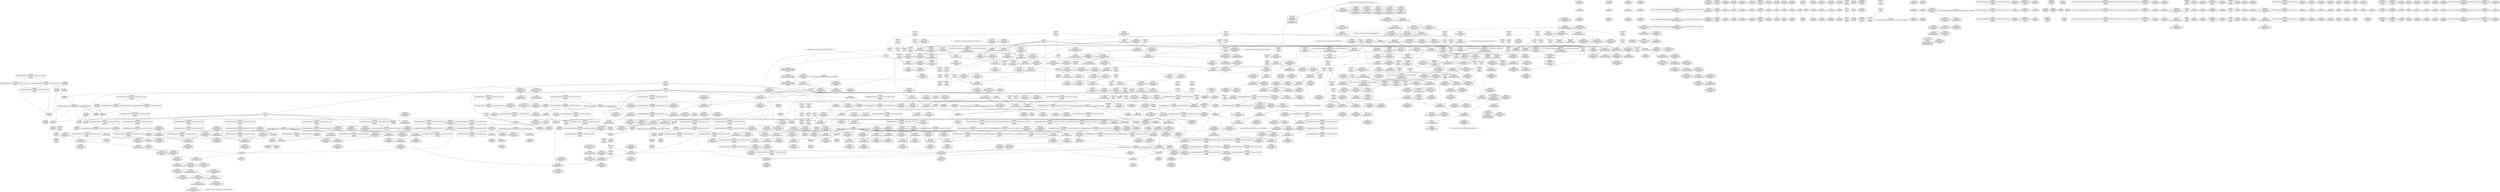 digraph {
	CE0x4df0470 [shape=record,shape=Mrecord,label="{CE0x4df0470|file_inode:tmp2}"]
	CE0x4d615e0 [shape=record,shape=Mrecord,label="{CE0x4d615e0|selinux_file_open:entry|*SummSink*}"]
	CE0x4e33300 [shape=record,shape=Mrecord,label="{CE0x4e33300|inode_has_perm:bb|*SummSource*}"]
	CE0x4e33520 [shape=record,shape=Mrecord,label="{CE0x4e33520|inode_has_perm:do.end|*SummSource*}"]
	CE0x4e33400 [shape=record,shape=Mrecord,label="{CE0x4e33400|inode_has_perm:do.end}"]
	CE0x4e3d620 [shape=record,shape=Mrecord,label="{CE0x4e3d620|_call_void_mcount()_#3|*SummSource*}"]
	CE0x4de90b0 [shape=record,shape=Mrecord,label="{CE0x4de90b0|selinux_file_open:call2|security/selinux/hooks.c,3443}"]
	CE0x4dde950 [shape=record,shape=Mrecord,label="{CE0x4dde950|i64*_getelementptr_inbounds_(_5_x_i64_,_5_x_i64_*___llvm_gcov_ctr270,_i64_0,_i64_4)|*Constant*}"]
	CE0x4da95e0 [shape=record,shape=Mrecord,label="{CE0x4da95e0|selinux_file_open:i_security|security/selinux/hooks.c,3425}"]
	CE0x4df1730 [shape=record,shape=Mrecord,label="{CE0x4df1730|avc_policy_seqno:tmp2|*SummSink*}"]
	CE0x4e728b0 [shape=record,shape=Mrecord,label="{CE0x4e728b0|inode_has_perm:tmp}"]
	CE0x4e05690 [shape=record,shape=Mrecord,label="{CE0x4e05690|i64_7|*Constant*|*SummSource*}"]
	CE0x4e1ef50 [shape=record,shape=Mrecord,label="{CE0x4e1ef50|i32_7|*Constant*|*SummSource*}"]
	CE0x4e32bb0 [shape=record,shape=Mrecord,label="{CE0x4e32bb0|_ret_void,_!dbg_!27722|include/linux/cred.h,175|*SummSink*}"]
	CE0x4e85bb0 [shape=record,shape=Mrecord,label="{CE0x4e85bb0|cred_sid:tmp5|security/selinux/hooks.c,196|*SummSink*}"]
	CE0x4e3d280 [shape=record,shape=Mrecord,label="{CE0x4e3d280|inode_has_perm:tmp3|*SummSink*}"]
	CE0x4e322c0 [shape=record,shape=Mrecord,label="{CE0x4e322c0|file_to_av:or13|security/selinux/hooks.c,1908|*SummSource*}"]
	CE0x4ddd0f0 [shape=record,shape=Mrecord,label="{CE0x4ddd0f0|8:_i32,_12:_i32,_:_CME_8,12_|*MultipleSource*|*LoadInst*|security/selinux/hooks.c,3424|security/selinux/hooks.c,3433|security/selinux/hooks.c,3424}"]
	CE0x4dff5e0 [shape=record,shape=Mrecord,label="{CE0x4dff5e0|open_file_to_av:tobool|security/selinux/hooks.c,1928|*SummSource*}"]
	CE0x4e42e60 [shape=record,shape=Mrecord,label="{CE0x4e42e60|i64*_getelementptr_inbounds_(_8_x_i64_,_8_x_i64_*___llvm_gcov_ctr154,_i64_0,_i64_1)|*Constant*|*SummSink*}"]
	CE0x4e8b4f0 [shape=record,shape=Mrecord,label="{CE0x4e8b4f0|__validate_creds:tobool|include/linux/cred.h,173|*SummSink*}"]
	CE0x4e7de80 [shape=record,shape=Mrecord,label="{CE0x4e7de80|i64*_getelementptr_inbounds_(_5_x_i64_,_5_x_i64_*___llvm_gcov_ctr155,_i64_0,_i64_4)|*Constant*}"]
	CE0x4df58a0 [shape=record,shape=Mrecord,label="{CE0x4df58a0|open_file_to_av:call|security/selinux/hooks.c,1926|*SummSink*}"]
	CE0x4df0a90 [shape=record,shape=Mrecord,label="{CE0x4df0a90|file_inode:tmp3|*SummSink*}"]
	CE0x4e43f20 [shape=record,shape=Mrecord,label="{CE0x4e43f20|inode_has_perm:tmp6|*LoadInst*|security/selinux/hooks.c,1611|*SummSink*}"]
	CE0x4e32770 [shape=record,shape=Mrecord,label="{CE0x4e32770|file_inode:tmp1}"]
	CE0x4e7c710 [shape=record,shape=Mrecord,label="{CE0x4e7c710|GLOBAL:__llvm_gcov_ctr154|Global_var:__llvm_gcov_ctr154|*SummSource*}"]
	CE0x4e7a870 [shape=record,shape=Mrecord,label="{CE0x4e7a870|GLOBAL:cred_sid|*Constant*|*SummSource*}"]
	CE0x4df2e80 [shape=record,shape=Mrecord,label="{CE0x4df2e80|file_path_has_perm:tmp5|security/selinux/hooks.c,1658|*SummSink*}"]
	CE0x4e3b710 [shape=record,shape=Mrecord,label="{CE0x4e3b710|inode_has_perm:if.end}"]
	CE0x4e403a0 [shape=record,shape=Mrecord,label="{CE0x4e403a0|cred_sid:tmp3|*SummSink*}"]
	CE0x4dbf6f0 [shape=record,shape=Mrecord,label="{CE0x4dbf6f0|file_to_av:if.else|*SummSink*}"]
	CE0x4d89b50 [shape=record,shape=Mrecord,label="{CE0x4d89b50|i64_1|*Constant*}"]
	CE0x4e801c0 [shape=record,shape=Mrecord,label="{CE0x4e801c0|i64*_getelementptr_inbounds_(_8_x_i64_,_8_x_i64_*___llvm_gcov_ctr154,_i64_0,_i64_7)|*Constant*|*SummSource*}"]
	CE0x4e05830 [shape=record,shape=Mrecord,label="{CE0x4e05830|file_to_av:tmp15|security/selinux/hooks.c,1905}"]
	CE0x4ddfe00 [shape=record,shape=Mrecord,label="{CE0x4ddfe00|file_inode:tmp|*SummSink*}"]
	CE0x4de23e0 [shape=record,shape=Mrecord,label="{CE0x4de23e0|file_path_has_perm:file|Function::file_path_has_perm&Arg::file::}"]
	CE0x4ded8f0 [shape=record,shape=Mrecord,label="{CE0x4ded8f0|i64_1|*Constant*}"]
	CE0x4e7b940 [shape=record,shape=Mrecord,label="{CE0x4e7b940|inode_has_perm:tobool2|security/selinux/hooks.c,1611|*SummSink*}"]
	CE0x4de17b0 [shape=record,shape=Mrecord,label="{CE0x4de17b0|file_path_has_perm:entry|*SummSink*}"]
	CE0x4e17e50 [shape=record,shape=Mrecord,label="{CE0x4e17e50|inode_has_perm:entry}"]
	CE0x4dfb160 [shape=record,shape=Mrecord,label="{CE0x4dfb160|file_to_av:conv|security/selinux/hooks.c,1903|*SummSource*}"]
	CE0x4e94130 [shape=record,shape=Mrecord,label="{CE0x4e94130|inode_has_perm:sclass|security/selinux/hooks.c,1617}"]
	CE0x4da8fa0 [shape=record,shape=Mrecord,label="{CE0x4da8fa0|open_file_to_av:file|Function::open_file_to_av&Arg::file::|*SummSource*}"]
	CE0x4df5990 [shape=record,shape=Mrecord,label="{CE0x4df5990|GLOBAL:file_to_av|*Constant*}"]
	CE0x4e81ea0 [shape=record,shape=Mrecord,label="{CE0x4e81ea0|avc_has_perm:ssid|Function::avc_has_perm&Arg::ssid::}"]
	CE0x4e41790 [shape=record,shape=Mrecord,label="{CE0x4e41790|__validate_creds:call|include/linux/cred.h,173|*SummSink*}"]
	CE0x4ded6c0 [shape=record,shape=Mrecord,label="{CE0x4ded6c0|open_file_to_av:conv|security/selinux/hooks.c,1929|*SummSink*}"]
	CE0x4e81c50 [shape=record,shape=Mrecord,label="{CE0x4e81c50|avc_has_perm:entry|*SummSink*}"]
	CE0x4e76110 [shape=record,shape=Mrecord,label="{CE0x4e76110|i32_4|*Constant*|*SummSink*}"]
	CE0x4d76000 [shape=record,shape=Mrecord,label="{CE0x4d76000|i32_14|*Constant*|*SummSink*}"]
	CE0x4e7d200 [shape=record,shape=Mrecord,label="{CE0x4e7d200|inode_has_perm:tmp10|security/selinux/hooks.c,1611}"]
	CE0x4e82da0 [shape=record,shape=Mrecord,label="{CE0x4e82da0|__validate_creds:tmp3|include/linux/cred.h,173|*SummSource*}"]
	CE0x4d69060 [shape=record,shape=Mrecord,label="{CE0x4d69060|open_file_to_av:tmp5|security/selinux/hooks.c,1928|*SummSource*}"]
	CE0x4df9080 [shape=record,shape=Mrecord,label="{CE0x4df9080|file_to_av:if.end15|*SummSink*}"]
	CE0x4e80b00 [shape=record,shape=Mrecord,label="{CE0x4e80b00|inode_has_perm:tmp20|security/selinux/hooks.c,1618|*SummSink*}"]
	CE0x4e89ae0 [shape=record,shape=Mrecord,label="{CE0x4e89ae0|__validate_creds:tmp8|include/linux/cred.h,175|*SummSink*}"]
	CE0x4decf90 [shape=record,shape=Mrecord,label="{CE0x4decf90|open_file_to_av:tmp8|security/selinux/hooks.c,1929}"]
	CE0x4e00810 [shape=record,shape=Mrecord,label="{CE0x4e00810|i64*_getelementptr_inbounds_(_5_x_i64_,_5_x_i64_*___llvm_gcov_ctr270,_i64_0,_i64_3)|*Constant*}"]
	CE0x4d94780 [shape=record,shape=Mrecord,label="{CE0x4d94780|selinux_file_open:i_security|security/selinux/hooks.c,3425|*SummSink*}"]
	CE0x4d785a0 [shape=record,shape=Mrecord,label="{CE0x4d785a0|file_to_av:if.then|*SummSource*}"]
	CE0x4e1b8d0 [shape=record,shape=Mrecord,label="{CE0x4e1b8d0|file_to_av:conv1|security/selinux/hooks.c,1903|*SummSource*}"]
	CE0x4dede00 [shape=record,shape=Mrecord,label="{CE0x4dede00|file_inode:tmp1|*SummSink*}"]
	CE0x4e04020 [shape=record,shape=Mrecord,label="{CE0x4e04020|file_to_av:conv12|security/selinux/hooks.c,1908|*SummSource*}"]
	CE0x4dab380 [shape=record,shape=Mrecord,label="{CE0x4dab380|selinux_file_open:tmp5|security/selinux/hooks.c,3424|*SummSink*}"]
	CE0x4df53a0 [shape=record,shape=Mrecord,label="{CE0x4df53a0|avc_policy_seqno:bb|*SummSink*}"]
	CE0x4e00a80 [shape=record,shape=Mrecord,label="{CE0x4e00a80|open_file_to_av:tmp3|security/selinux/hooks.c,1928|*SummSink*}"]
	CE0x4dc07d0 [shape=record,shape=Mrecord,label="{CE0x4dc07d0|file_path_has_perm:type|security/selinux/hooks.c,1657}"]
	CE0x4d754e0 [shape=record,shape=Mrecord,label="{CE0x4d754e0|COLLAPSED:_GCMRE___llvm_gcov_ctr162_internal_global_2_x_i64_zeroinitializer:_elem_0:default:}"]
	CE0x4e17910 [shape=record,shape=Mrecord,label="{CE0x4e17910|file_path_has_perm:call1|security/selinux/hooks.c,1659|*SummSink*}"]
	CE0x4d9b050 [shape=record,shape=Mrecord,label="{CE0x4d9b050|selinux_file_open:tmp5|security/selinux/hooks.c,3424}"]
	CE0x4dc08e0 [shape=record,shape=Mrecord,label="{CE0x4dc08e0|file_path_has_perm:type|security/selinux/hooks.c,1657|*SummSource*}"]
	CE0x4e0b560 [shape=record,shape=Mrecord,label="{CE0x4e0b560|file_inode:bb}"]
	CE0x4e71d20 [shape=record,shape=Mrecord,label="{CE0x4e71d20|__validate_creds:tmp6|include/linux/cred.h,174|*SummSink*}"]
	CE0x4ddf8c0 [shape=record,shape=Mrecord,label="{CE0x4ddf8c0|file_to_av:if.then18|*SummSink*}"]
	CE0x4de9040 [shape=record,shape=Mrecord,label="{CE0x4de9040|selinux_file_open:pseqno|security/selinux/hooks.c,3434|*SummSink*}"]
	CE0x4ddf0f0 [shape=record,shape=Mrecord,label="{CE0x4ddf0f0|file_inode:bb|*SummSource*}"]
	CE0x4de6630 [shape=record,shape=Mrecord,label="{CE0x4de6630|open_file_to_av:entry}"]
	CE0x4debf60 [shape=record,shape=Mrecord,label="{CE0x4debf60|open_file_to_av:tmp10|security/selinux/hooks.c,1931|*SummSink*}"]
	CE0x4e1ec00 [shape=record,shape=Mrecord,label="{CE0x4e1ec00|i64_4|*Constant*}"]
	CE0x4e404a0 [shape=record,shape=Mrecord,label="{CE0x4e404a0|_call_void_mcount()_#3}"]
	CE0x4dd6f70 [shape=record,shape=Mrecord,label="{CE0x4dd6f70|_ret_i32_%call3,_!dbg_!27727|security/selinux/hooks.c,3443|*SummSource*}"]
	CE0x4e44280 [shape=record,shape=Mrecord,label="{CE0x4e44280|i32_512|*Constant*|*SummSource*}"]
	CE0x4e06160 [shape=record,shape=Mrecord,label="{CE0x4e06160|file_to_av:tmp17|security/selinux/hooks.c,1905|*SummSource*}"]
	CE0x4e71340 [shape=record,shape=Mrecord,label="{CE0x4e71340|i64*_getelementptr_inbounds_(_2_x_i64_,_2_x_i64_*___llvm_gcov_ctr131,_i64_0,_i64_1)|*Constant*|*SummSink*}"]
	CE0x4de7040 [shape=record,shape=Mrecord,label="{CE0x4de7040|file_to_av:if.then5|*SummSource*}"]
	CE0x4df5510 [shape=record,shape=Mrecord,label="{CE0x4df5510|i64*_getelementptr_inbounds_(_2_x_i64_,_2_x_i64_*___llvm_gcov_ctr25231,_i64_0,_i64_0)|*Constant*}"]
	CE0x4d7ee00 [shape=record,shape=Mrecord,label="{CE0x4d7ee00|i32_7|*Constant*}"]
	CE0x4dfd030 [shape=record,shape=Mrecord,label="{CE0x4dfd030|i64*_getelementptr_inbounds_(_15_x_i64_,_15_x_i64_*___llvm_gcov_ctr171,_i64_0,_i64_0)|*Constant*|*SummSource*}"]
	CE0x4d7d270 [shape=record,shape=Mrecord,label="{CE0x4d7d270|__validate_creds:lnot|include/linux/cred.h,173|*SummSink*}"]
	CE0x4d78480 [shape=record,shape=Mrecord,label="{CE0x4d78480|file_to_av:if.then}"]
	CE0x4e8b660 [shape=record,shape=Mrecord,label="{CE0x4e8b660|__validate_creds:tmp2|include/linux/cred.h,173}"]
	CE0x4dab4e0 [shape=record,shape=Mrecord,label="{CE0x4dab4e0|selinux_file_open:call|security/selinux/hooks.c,3425}"]
	CE0x4df2ff0 [shape=record,shape=Mrecord,label="{CE0x4df2ff0|i64_16|*Constant*|*SummSource*}"]
	CE0x4e6fff0 [shape=record,shape=Mrecord,label="{CE0x4e6fff0|cred_sid:tmp2|*SummSink*}"]
	CE0x4dfdbf0 [shape=record,shape=Mrecord,label="{CE0x4dfdbf0|file_to_av:bb}"]
	CE0x58cb540 [shape=record,shape=Mrecord,label="{CE0x58cb540|8:_i8,_32:_%struct.inode*,_%struct.selinux_audit_data*,_128:_i32,_132:_i32,_456:_i8*,_:_SCMRE_32,40_|*MultipleSource*|security/selinux/hooks.c,3424|Function::selinux_file_open&Arg::file::}"]
	CE0x4e1a3d0 [shape=record,shape=Mrecord,label="{CE0x4e1a3d0|file_to_av:tmp5|security/selinux/hooks.c,1902|*SummSource*}"]
	CE0x4d7d510 [shape=record,shape=Mrecord,label="{CE0x4d7d510|file_to_av:tmp19|security/selinux/hooks.c,1906|*SummSource*}"]
	CE0x4e45950 [shape=record,shape=Mrecord,label="{CE0x4e45950|inode_has_perm:tmp3}"]
	CE0x4e3f010 [shape=record,shape=Mrecord,label="{CE0x4e3f010|inode_has_perm:tmp4|security/selinux/hooks.c,1609}"]
	CE0x4d7b010 [shape=record,shape=Mrecord,label="{CE0x4d7b010|file_to_av:tmp7|security/selinux/hooks.c,1903|*SummSource*}"]
	CE0x4e1bbb0 [shape=record,shape=Mrecord,label="{CE0x4e1bbb0|file_to_av:av.0|*SummSource*}"]
	CE0x4df74a0 [shape=record,shape=Mrecord,label="{CE0x4df74a0|_ret_i32_%av.3,_!dbg_!27739|security/selinux/hooks.c,1917|*SummSource*}"]
	CE0x4e3cdd0 [shape=record,shape=Mrecord,label="{CE0x4e3cdd0|inode_has_perm:bb}"]
	CE0x4ddf820 [shape=record,shape=Mrecord,label="{CE0x4ddf820|file_to_av:if.then18|*SummSource*}"]
	CE0x4da8b00 [shape=record,shape=Mrecord,label="{CE0x4da8b00|GLOBAL:open_file_to_av|*Constant*|*SummSink*}"]
	CE0x4d5e1a0 [shape=record,shape=Mrecord,label="{CE0x4d5e1a0|file_inode:f|Function::file_inode&Arg::f::}"]
	CE0x4da96f0 [shape=record,shape=Mrecord,label="{CE0x4da96f0|selinux_file_open:i_security|security/selinux/hooks.c,3425|*SummSource*}"]
	CE0x4ded960 [shape=record,shape=Mrecord,label="{CE0x4ded960|file_inode:tmp1}"]
	CE0x4d5e360 [shape=record,shape=Mrecord,label="{CE0x4d5e360|file_inode:f|Function::file_inode&Arg::f::|*SummSource*}"]
	CE0x4e594a0 [shape=record,shape=Mrecord,label="{CE0x4e594a0|i64_12|*Constant*}"]
	CE0x4d7dba0 [shape=record,shape=Mrecord,label="{CE0x4d7dba0|file_to_av:conv11|security/selinux/hooks.c,1906|*SummSource*}"]
	CE0x4dc0730 [shape=record,shape=Mrecord,label="{CE0x4dc0730|i8_1|*Constant*}"]
	CE0x4e3df90 [shape=record,shape=Mrecord,label="{CE0x4e3df90|inode_has_perm:if.then}"]
	CE0x4e7e4c0 [shape=record,shape=Mrecord,label="{CE0x4e7e4c0|cred_sid:cred|Function::cred_sid&Arg::cred::|*SummSource*}"]
	CE0x4dff9e0 [shape=record,shape=Mrecord,label="{CE0x4dff9e0|i64_2|*Constant*|*SummSink*}"]
	CE0x4e82170 [shape=record,shape=Mrecord,label="{CE0x4e82170|avc_has_perm:ssid|Function::avc_has_perm&Arg::ssid::|*SummSink*}"]
	CE0x4de2730 [shape=record,shape=Mrecord,label="{CE0x4de2730|file_path_has_perm:file|Function::file_path_has_perm&Arg::file::|*SummSink*}"]
	CE0x4d7e2c0 [shape=record,shape=Mrecord,label="{CE0x4d7e2c0|i64*_getelementptr_inbounds_(_15_x_i64_,_15_x_i64_*___llvm_gcov_ctr171,_i64_0,_i64_9)|*Constant*|*SummSink*}"]
	CE0x4e817f0 [shape=record,shape=Mrecord,label="{CE0x4e817f0|inode_has_perm:tmp16|security/selinux/hooks.c,1615}"]
	CE0x4e3bac0 [shape=record,shape=Mrecord,label="{CE0x4e3bac0|__validate_creds:bb|*SummSource*}"]
	CE0x4e2fa90 [shape=record,shape=Mrecord,label="{CE0x4e2fa90|file_to_av:tmp20|security/selinux/hooks.c,1906}"]
	CE0x4e71cb0 [shape=record,shape=Mrecord,label="{CE0x4e71cb0|__validate_creds:tmp6|include/linux/cred.h,174|*SummSource*}"]
	CE0x4de2da0 [shape=record,shape=Mrecord,label="{CE0x4de2da0|_ret_i32_%call1,_!dbg_!27722|security/selinux/hooks.c,1659|*SummSource*}"]
	CE0x4e7bb50 [shape=record,shape=Mrecord,label="{CE0x4e7bb50|i64_3|*Constant*|*SummSource*}"]
	CE0x4dfb0f0 [shape=record,shape=Mrecord,label="{CE0x4dfb0f0|file_to_av:conv|security/selinux/hooks.c,1903}"]
	CE0x4def800 [shape=record,shape=Mrecord,label="{CE0x4def800|i64*_getelementptr_inbounds_(_2_x_i64_,_2_x_i64_*___llvm_gcov_ctr25231,_i64_0,_i64_0)|*Constant*|*SummSource*}"]
	CE0x4df47f0 [shape=record,shape=Mrecord,label="{CE0x4df47f0|i32*_getelementptr_inbounds_(%struct.avc_cache,_%struct.avc_cache*_avc_cache,_i32_0,_i32_4)|*Constant*}"]
	CE0x4e75a00 [shape=record,shape=Mrecord,label="{CE0x4e75a00|__validate_creds:cred|Function::__validate_creds&Arg::cred::|*SummSink*}"]
	CE0x4e75e00 [shape=record,shape=Mrecord,label="{CE0x4e75e00|COLLAPSED:_GCMRE___llvm_gcov_ctr131_internal_global_2_x_i64_zeroinitializer:_elem_0:default:}"]
	CE0x4e3e550 [shape=record,shape=Mrecord,label="{CE0x4e3e550|inode_has_perm:tmp1}"]
	CE0x4e116d0 [shape=record,shape=Mrecord,label="{CE0x4e116d0|inode_has_perm:lnot|security/selinux/hooks.c,1611}"]
	CE0x4e05e30 [shape=record,shape=Mrecord,label="{CE0x4e05e30|file_to_av:tmp16|security/selinux/hooks.c,1905|*SummSink*}"]
	CE0x4df6880 [shape=record,shape=Mrecord,label="{CE0x4df6880|_call_void_mcount()_#3|*SummSink*}"]
	CE0x4e3e8d0 [shape=record,shape=Mrecord,label="{CE0x4e3e8d0|i64*_getelementptr_inbounds_(_8_x_i64_,_8_x_i64_*___llvm_gcov_ctr154,_i64_0,_i64_1)|*Constant*}"]
	CE0x4e09bf0 [shape=record,shape=Mrecord,label="{CE0x4e09bf0|file_to_av:av.3}"]
	CE0x4e45490 [shape=record,shape=Mrecord,label="{CE0x4e45490|__validate_creds:tmp|*SummSource*}"]
	CE0x4df1290 [shape=record,shape=Mrecord,label="{CE0x4df1290|i64*_getelementptr_inbounds_(_2_x_i64_,_2_x_i64_*___llvm_gcov_ctr25231,_i64_0,_i64_1)|*Constant*|*SummSink*}"]
	CE0x4deaf50 [shape=record,shape=Mrecord,label="{CE0x4deaf50|file_to_av:conv14|security/selinux/hooks.c,1908}"]
	CE0x4e83bc0 [shape=record,shape=Mrecord,label="{CE0x4e83bc0|i64*_getelementptr_inbounds_(_5_x_i64_,_5_x_i64_*___llvm_gcov_ctr155,_i64_0,_i64_3)|*Constant*|*SummSource*}"]
	CE0x4e44a20 [shape=record,shape=Mrecord,label="{CE0x4e44a20|i32_0|*Constant*}"]
	CE0x4d68150 [shape=record,shape=Mrecord,label="{CE0x4d68150|selinux_file_open:tmp8|security/selinux/hooks.c,3433|*SummSink*}"]
	CE0x4de12d0 [shape=record,shape=Mrecord,label="{CE0x4de12d0|GLOBAL:file_path_has_perm|*Constant*|*SummSink*}"]
	CE0x4dea630 [shape=record,shape=Mrecord,label="{CE0x4dea630|i64*_getelementptr_inbounds_(_5_x_i64_,_5_x_i64_*___llvm_gcov_ctr270,_i64_0,_i64_3)|*Constant*|*SummSink*}"]
	CE0x4dbf460 [shape=record,shape=Mrecord,label="{CE0x4dbf460|file_to_av:bb|*SummSink*}"]
	CE0x4d78bc0 [shape=record,shape=Mrecord,label="{CE0x4d78bc0|i64*_getelementptr_inbounds_(_5_x_i64_,_5_x_i64_*___llvm_gcov_ctr270,_i64_0,_i64_0)|*Constant*|*SummSource*}"]
	CE0x4e7a4c0 [shape=record,shape=Mrecord,label="{CE0x4e7a4c0|GLOBAL:cred_sid|*Constant*}"]
	CE0x4dfb3a0 [shape=record,shape=Mrecord,label="{CE0x4dfb3a0|open_file_to_av:if.end|*SummSource*}"]
	CE0x4e0f900 [shape=record,shape=Mrecord,label="{CE0x4e0f900|open_file_to_av:or|security/selinux/hooks.c,1929|*SummSource*}"]
	CE0x4e46c70 [shape=record,shape=Mrecord,label="{CE0x4e46c70|inode_has_perm:expval|security/selinux/hooks.c,1611|*SummSink*}"]
	CE0x4dab6c0 [shape=record,shape=Mrecord,label="{CE0x4dab6c0|GLOBAL:file_inode|*Constant*|*SummSource*}"]
	CE0x4e8a250 [shape=record,shape=Mrecord,label="{CE0x4e8a250|__validate_creds:lnot1|include/linux/cred.h,173|*SummSink*}"]
	CE0x4e7f9f0 [shape=record,shape=Mrecord,label="{CE0x4e7f9f0|avc_has_perm:auditdata|Function::avc_has_perm&Arg::auditdata::|*SummSink*}"]
	CE0x4dfdec0 [shape=record,shape=Mrecord,label="{CE0x4dfdec0|open_file_to_av:tmp2|security/selinux/hooks.c,1928}"]
	CE0x4e1d3d0 [shape=record,shape=Mrecord,label="{CE0x4e1d3d0|file_to_av:tmp27|security/selinux/hooks.c,1910|*SummSource*}"]
	CE0x4e8a8b0 [shape=record,shape=Mrecord,label="{CE0x4e8a8b0|GLOBAL:llvm.expect.i64|*Constant*}"]
	CE0x4e31870 [shape=record,shape=Mrecord,label="{CE0x4e31870|file_to_av:tmp21|security/selinux/hooks.c,1908|*SummSource*}"]
	CE0x4e11ff0 [shape=record,shape=Mrecord,label="{CE0x4e11ff0|i64_16|*Constant*}"]
	CE0x4e1d550 [shape=record,shape=Mrecord,label="{CE0x4e1d550|file_to_av:tmp27|security/selinux/hooks.c,1910|*SummSink*}"]
	CE0x4de9460 [shape=record,shape=Mrecord,label="{CE0x4de9460|i32_3|*Constant*|*SummSource*}"]
	CE0x4df0a20 [shape=record,shape=Mrecord,label="{CE0x4df0a20|file_inode:tmp3|*SummSource*}"]
	CE0x4ddefc0 [shape=record,shape=Mrecord,label="{CE0x4ddefc0|open_file_to_av:tmp9|security/selinux/hooks.c,1931|*SummSource*}"]
	CE0x4e18490 [shape=record,shape=Mrecord,label="{CE0x4e18490|inode_has_perm:cred|Function::inode_has_perm&Arg::cred::|*SummSource*}"]
	CE0x4dd5c80 [shape=record,shape=Mrecord,label="{CE0x4dd5c80|file_to_av:tmp24|security/selinux/hooks.c,1909|*SummSource*}"]
	CE0x4dd6570 [shape=record,shape=Mrecord,label="{CE0x4dd6570|file_to_av:av.2|*SummSink*}"]
	CE0x4dd63f0 [shape=record,shape=Mrecord,label="{CE0x4dd63f0|file_to_av:av.2|*SummSource*}"]
	CE0x4e1cf20 [shape=record,shape=Mrecord,label="{CE0x4e1cf20|file_to_av:tmp26|security/selinux/hooks.c,1910|*SummSource*}"]
	CE0x4e72770 [shape=record,shape=Mrecord,label="{CE0x4e72770|i64*_getelementptr_inbounds_(_8_x_i64_,_8_x_i64_*___llvm_gcov_ctr154,_i64_0,_i64_0)|*Constant*|*SummSink*}"]
	CE0x4e18280 [shape=record,shape=Mrecord,label="{CE0x4e18280|inode_has_perm:cred|Function::inode_has_perm&Arg::cred::}"]
	CE0x4de9230 [shape=record,shape=Mrecord,label="{CE0x4de9230|selinux_file_open:call2|security/selinux/hooks.c,3443|*SummSink*}"]
	CE0x4da93f0 [shape=record,shape=Mrecord,label="{CE0x4da93f0|i32_10|*Constant*|*SummSink*}"]
	CE0x4df9b40 [shape=record,shape=Mrecord,label="{CE0x4df9b40|open_file_to_av:tmp1}"]
	CE0x4d9b2e0 [shape=record,shape=Mrecord,label="{CE0x4d9b2e0|selinux_file_open:tmp5|security/selinux/hooks.c,3424|*SummSource*}"]
	CE0x4e7b700 [shape=record,shape=Mrecord,label="{CE0x4e7b700|inode_has_perm:tmp12|security/selinux/hooks.c,1612|*SummSink*}"]
	CE0x4e17500 [shape=record,shape=Mrecord,label="{CE0x4e17500|_ret_%struct.inode*_%tmp4,_!dbg_!27713|include/linux/fs.h,1916}"]
	CE0x4e10520 [shape=record,shape=Mrecord,label="{CE0x4e10520|i64*_getelementptr_inbounds_(_2_x_i64_,_2_x_i64_*___llvm_gcov_ctr168,_i64_0,_i64_1)|*Constant*|*SummSink*}"]
	CE0x4e7f4f0 [shape=record,shape=Mrecord,label="{CE0x4e7f4f0|avc_has_perm:requested|Function::avc_has_perm&Arg::requested::|*SummSink*}"]
	CE0x4de9e50 [shape=record,shape=Mrecord,label="{CE0x4de9e50|i64_0|*Constant*|*SummSink*}"]
	CE0x4e8b300 [shape=record,shape=Mrecord,label="{CE0x4e8b300|__validate_creds:tobool|include/linux/cred.h,173}"]
	CE0x4d5e0e0 [shape=record,shape=Mrecord,label="{CE0x4d5e0e0|file_inode:entry|*SummSink*}"]
	CE0x4de7b10 [shape=record,shape=Mrecord,label="{CE0x4de7b10|_ret_i32_%av.0,_!dbg_!27720|security/selinux/hooks.c,1931}"]
	CE0x4d7cad0 [shape=record,shape=Mrecord,label="{CE0x4d7cad0|GLOBAL:__llvm_gcov_ctr171|Global_var:__llvm_gcov_ctr171|*SummSink*}"]
	CE0x4e8a750 [shape=record,shape=Mrecord,label="{CE0x4e8a750|__validate_creds:conv|include/linux/cred.h,173|*SummSink*}"]
	CE0x4e95480 [shape=record,shape=Mrecord,label="{CE0x4e95480|i32_(i32,_i32,_i16,_i32,_%struct.common_audit_data*)*_bitcast_(i32_(i32,_i32,_i16,_i32,_%struct.common_audit_data.495*)*_avc_has_perm_to_i32_(i32,_i32,_i16,_i32,_%struct.common_audit_data*)*)|*Constant*|*SummSink*}"]
	CE0x4dfb470 [shape=record,shape=Mrecord,label="{CE0x4dfb470|open_file_to_av:if.end|*SummSink*}"]
	CE0x4e05cb0 [shape=record,shape=Mrecord,label="{CE0x4e05cb0|file_to_av:tmp16|security/selinux/hooks.c,1905|*SummSource*}"]
	CE0x4e93e90 [shape=record,shape=Mrecord,label="{CE0x4e93e90|inode_has_perm:tmp17|security/selinux/hooks.c,1617|*SummSource*}"]
	CE0x4d72a60 [shape=record,shape=Mrecord,label="{CE0x4d72a60|i64*_getelementptr_inbounds_(_2_x_i64_,_2_x_i64_*___llvm_gcov_ctr269,_i64_0,_i64_0)|*Constant*|*SummSink*}"]
	CE0x4d7bc20 [shape=record,shape=Mrecord,label="{CE0x4d7bc20|file_to_av:and|security/selinux/hooks.c,1902|*SummSource*}"]
	CE0x4de1940 [shape=record,shape=Mrecord,label="{CE0x4de1940|file_path_has_perm:av|Function::file_path_has_perm&Arg::av::}"]
	CE0x4e85cf0 [shape=record,shape=Mrecord,label="{CE0x4e85cf0|i32_1|*Constant*}"]
	CE0x4e1a660 [shape=record,shape=Mrecord,label="{CE0x4e1a660|file_to_av:tmp6|security/selinux/hooks.c,1902}"]
	CE0x4e1daa0 [shape=record,shape=Mrecord,label="{CE0x4e1daa0|file_to_av:tmp29|security/selinux/hooks.c,1914}"]
	CE0x4e59d70 [shape=record,shape=Mrecord,label="{CE0x4e59d70|i64_11|*Constant*|*SummSink*}"]
	CE0x4e7f730 [shape=record,shape=Mrecord,label="{CE0x4e7f730|avc_has_perm:auditdata|Function::avc_has_perm&Arg::auditdata::}"]
	CE0x4def0e0 [shape=record,shape=Mrecord,label="{CE0x4def0e0|file_inode:f_inode|include/linux/fs.h,1916}"]
	CE0x4dedf60 [shape=record,shape=Mrecord,label="{CE0x4dedf60|i64*_getelementptr_inbounds_(_2_x_i64_,_2_x_i64_*___llvm_gcov_ctr162,_i64_0,_i64_1)|*Constant*|*SummSource*}"]
	CE0x4e1ca10 [shape=record,shape=Mrecord,label="{CE0x4e1ca10|i32_2|*Constant*}"]
	CE0x4e41fc0 [shape=record,shape=Mrecord,label="{CE0x4e41fc0|i32_22|*Constant*}"]
	CE0x4e46a90 [shape=record,shape=Mrecord,label="{CE0x4e46a90|inode_has_perm:expval|security/selinux/hooks.c,1611}"]
	CE0x4e30e80 [shape=record,shape=Mrecord,label="{CE0x4e30e80|i64_512|*Constant*}"]
	CE0x4ddef50 [shape=record,shape=Mrecord,label="{CE0x4ddef50|open_file_to_av:tmp9|security/selinux/hooks.c,1931}"]
	CE0x4e88540 [shape=record,shape=Mrecord,label="{CE0x4e88540|inode_has_perm:retval.0|*SummSink*}"]
	CE0x4df6400 [shape=record,shape=Mrecord,label="{CE0x4df6400|i32_1|*Constant*}"]
	CE0x4e01170 [shape=record,shape=Mrecord,label="{CE0x4e01170|i64_4|*Constant*|*SummSink*}"]
	CE0x4e80990 [shape=record,shape=Mrecord,label="{CE0x4e80990|inode_has_perm:tmp20|security/selinux/hooks.c,1618|*SummSource*}"]
	CE0x4da8e40 [shape=record,shape=Mrecord,label="{CE0x4da8e40|open_file_to_av:file|Function::open_file_to_av&Arg::file::}"]
	CE0x4e7fd30 [shape=record,shape=Mrecord,label="{CE0x4e7fd30|_ret_i32_%retval.0,_!dbg_!27728|security/selinux/avc.c,775|*SummSink*}"]
	CE0x4dddfc0 [shape=record,shape=Mrecord,label="{CE0x4dddfc0|GLOBAL:avc_policy_seqno|*Constant*|*SummSink*}"]
	CE0x4e7f2a0 [shape=record,shape=Mrecord,label="{CE0x4e7f2a0|avc_has_perm:requested|Function::avc_has_perm&Arg::requested::}"]
	CE0x4de7f30 [shape=record,shape=Mrecord,label="{CE0x4de7f30|_ret_i32_%av.0,_!dbg_!27720|security/selinux/hooks.c,1931|*SummSink*}"]
	CE0x4e00320 [shape=record,shape=Mrecord,label="{CE0x4e00320|i64_0|*Constant*}"]
	CE0x4dfb2c0 [shape=record,shape=Mrecord,label="{CE0x4dfb2c0|file_to_av:conv|security/selinux/hooks.c,1903|*SummSink*}"]
	CE0x4e12190 [shape=record,shape=Mrecord,label="{CE0x4e12190|file_path_has_perm:path|security/selinux/hooks.c,1658|*SummSource*}"]
	CE0x4e7cd40 [shape=record,shape=Mrecord,label="{CE0x4e7cd40|inode_has_perm:tmp9|security/selinux/hooks.c,1611|*SummSource*}"]
	CE0x4e79ba0 [shape=record,shape=Mrecord,label="{CE0x4e79ba0|inode_has_perm:tmp14|security/selinux/hooks.c,1614}"]
	CE0x4dd5760 [shape=record,shape=Mrecord,label="{CE0x4dd5760|_ret_i32_%call1,_!dbg_!27722|security/selinux/hooks.c,1659|*SummSink*}"]
	CE0x4e3fd40 [shape=record,shape=Mrecord,label="{CE0x4e3fd40|_call_void_mcount()_#3}"]
	CE0x4df28c0 [shape=record,shape=Mrecord,label="{CE0x4df28c0|file_path_has_perm:tmp4|security/selinux/hooks.c,1658|*SummSink*}"]
	CE0x4e852f0 [shape=record,shape=Mrecord,label="{CE0x4e852f0|i64*_getelementptr_inbounds_(_2_x_i64_,_2_x_i64_*___llvm_gcov_ctr131,_i64_0,_i64_0)|*Constant*}"]
	CE0x4e81960 [shape=record,shape=Mrecord,label="{CE0x4e81960|inode_has_perm:tmp16|security/selinux/hooks.c,1615|*SummSource*}"]
	CE0x4d69140 [shape=record,shape=Mrecord,label="{CE0x4d69140|open_file_to_av:tmp5|security/selinux/hooks.c,1928|*SummSink*}"]
	CE0x4d7bf20 [shape=record,shape=Mrecord,label="{CE0x4d7bf20|i64_2|*Constant*}"]
	CE0x4e1acf0 [shape=record,shape=Mrecord,label="{CE0x4e1acf0|i64*_getelementptr_inbounds_(_15_x_i64_,_15_x_i64_*___llvm_gcov_ctr171,_i64_0,_i64_3)|*Constant*|*SummSource*}"]
	CE0x4e1d680 [shape=record,shape=Mrecord,label="{CE0x4e1d680|file_to_av:tmp28|security/selinux/hooks.c,1910}"]
	CE0x4e7e300 [shape=record,shape=Mrecord,label="{CE0x4e7e300|cred_sid:cred|Function::cred_sid&Arg::cred::}"]
	CE0x4e0a860 [shape=record,shape=Mrecord,label="{CE0x4e0a860|file_to_av:tmp32|security/selinux/hooks.c,1917}"]
	CE0x4defbd0 [shape=record,shape=Mrecord,label="{CE0x4defbd0|avc_policy_seqno:tmp}"]
	CE0x4df5290 [shape=record,shape=Mrecord,label="{CE0x4df5290|avc_policy_seqno:bb|*SummSource*}"]
	CE0x4dd82d0 [shape=record,shape=Mrecord,label="{CE0x4dd82d0|28:_i32,_32:_i16,_:_CRE_28,32_|*MultipleSource*|security/selinux/hooks.c,3425|security/selinux/hooks.c,3425|security/selinux/hooks.c,3433}"]
	CE0x4ddd390 [shape=record,shape=Mrecord,label="{CE0x4ddd390|8:_i32,_12:_i32,_:_CME_12,16_|*MultipleSource*|*LoadInst*|security/selinux/hooks.c,3424|security/selinux/hooks.c,3433|security/selinux/hooks.c,3424}"]
	CE0x4df0550 [shape=record,shape=Mrecord,label="{CE0x4df0550|file_inode:tmp2|*SummSink*}"]
	CE0x4e7c000 [shape=record,shape=Mrecord,label="{CE0x4e7c000|inode_has_perm:tmp7|security/selinux/hooks.c,1611|*SummSource*}"]
	CE0x4e09530 [shape=record,shape=Mrecord,label="{CE0x4e09530|file_to_av:tmp30|security/selinux/hooks.c,1914|*SummSource*}"]
	CE0x4e72010 [shape=record,shape=Mrecord,label="{CE0x4e72010|_call_void___validate_creds(%struct.cred*_%cred,_i8*_getelementptr_inbounds_(_25_x_i8_,_25_x_i8_*_.str3,_i32_0,_i32_0),_i32_1609)_#10,_!dbg_!27719|security/selinux/hooks.c,1609}"]
	CE0x4d5cc60 [shape=record,shape=Mrecord,label="{CE0x4d5cc60|open_file_to_av:tmp4|security/selinux/hooks.c,1928|*SummSink*}"]
	CE0x4e59de0 [shape=record,shape=Mrecord,label="{CE0x4e59de0|file_to_av:tmp25|security/selinux/hooks.c,1910}"]
	CE0x4e41320 [shape=record,shape=Mrecord,label="{CE0x4e41320|i64*_getelementptr_inbounds_(_8_x_i64_,_8_x_i64_*___llvm_gcov_ctr154,_i64_0,_i64_2)|*Constant*|*SummSource*}"]
	CE0x4e932a0 [shape=record,shape=Mrecord,label="{CE0x4e932a0|inode_has_perm:tmp16|security/selinux/hooks.c,1615|*SummSink*}"]
	CE0x4e2f710 [shape=record,shape=Mrecord,label="{CE0x4e2f710|file_to_av:tmp14|*LoadInst*|security/selinux/hooks.c,1905}"]
	CE0x4e43e40 [shape=record,shape=Mrecord,label="{CE0x4e43e40|inode_has_perm:i_flags|security/selinux/hooks.c,1611|*SummSink*}"]
	CE0x4e7af10 [shape=record,shape=Mrecord,label="{CE0x4e7af10|inode_has_perm:tmp11|security/selinux/hooks.c,1612|*SummSource*}"]
	CE0x4e1bb20 [shape=record,shape=Mrecord,label="{CE0x4e1bb20|file_to_av:av.0}"]
	"CONST[source:1(input),value:2(dynamic)][purpose:{subject}][SrcIdx:7]"
	CE0x4deef10 [shape=record,shape=Mrecord,label="{CE0x4deef10|file_inode:f_inode|include/linux/fs.h,1916|*SummSource*}"]
	CE0x4df8dd0 [shape=record,shape=Mrecord,label="{CE0x4df8dd0|open_file_to_av:if.then|*SummSink*}"]
	CE0x4e42670 [shape=record,shape=Mrecord,label="{CE0x4e42670|__validate_creds:line|Function::__validate_creds&Arg::line::}"]
	CE0x4dff040 [shape=record,shape=Mrecord,label="{CE0x4dff040|file_to_av:if.end19|*SummSink*}"]
	CE0x4dff3c0 [shape=record,shape=Mrecord,label="{CE0x4dff3c0|i64_2|*Constant*}"]
	CE0x4e858b0 [shape=record,shape=Mrecord,label="{CE0x4e858b0|cred_sid:tmp5|security/selinux/hooks.c,196}"]
	CE0x4d78780 [shape=record,shape=Mrecord,label="{CE0x4d78780|file_to_av:if.then18}"]
	CE0x4e8b7d0 [shape=record,shape=Mrecord,label="{CE0x4e8b7d0|__validate_creds:tmp2|include/linux/cred.h,173|*SummSource*}"]
	CE0x4e00d30 [shape=record,shape=Mrecord,label="{CE0x4e00d30|file_to_av:tmp1}"]
	CE0x4e833e0 [shape=record,shape=Mrecord,label="{CE0x4e833e0|__validate_creds:tmp4|include/linux/cred.h,173|*SummSink*}"]
	CE0x4dde160 [shape=record,shape=Mrecord,label="{CE0x4dde160|avc_policy_seqno:entry}"]
	CE0x4de1400 [shape=record,shape=Mrecord,label="{CE0x4de1400|file_path_has_perm:entry}"]
	CE0x4de9f60 [shape=record,shape=Mrecord,label="{CE0x4de9f60|open_file_to_av:tmp5|security/selinux/hooks.c,1928}"]
	CE0x4df2470 [shape=record,shape=Mrecord,label="{CE0x4df2470|file_path_has_perm:tmp4|security/selinux/hooks.c,1658}"]
	CE0x4dfa6d0 [shape=record,shape=Mrecord,label="{CE0x4dfa6d0|file_to_av:tmp2|*LoadInst*|security/selinux/hooks.c,1902|*SummSink*}"]
	CE0x4ded590 [shape=record,shape=Mrecord,label="{CE0x4ded590|open_file_to_av:conv|security/selinux/hooks.c,1929|*SummSource*}"]
	CE0x4deb440 [shape=record,shape=Mrecord,label="{CE0x4deb440|file_to_av:av.1|*SummSource*}"]
	CE0x4e17ca0 [shape=record,shape=Mrecord,label="{CE0x4e17ca0|GLOBAL:inode_has_perm|*Constant*|*SummSource*}"]
	CE0x4e82230 [shape=record,shape=Mrecord,label="{CE0x4e82230|avc_has_perm:tsid|Function::avc_has_perm&Arg::tsid::}"]
	CE0x4e7bae0 [shape=record,shape=Mrecord,label="{CE0x4e7bae0|i64_3|*Constant*}"]
	CE0x4dee690 [shape=record,shape=Mrecord,label="{CE0x4dee690|_call_void_mcount()_#3}"]
	CE0x4df5f80 [shape=record,shape=Mrecord,label="{CE0x4df5f80|file_to_av:tmp|*SummSink*}"]
	CE0x4dde3d0 [shape=record,shape=Mrecord,label="{CE0x4dde3d0|i32_2|*Constant*|*SummSource*}"]
	CE0x4dfadf0 [shape=record,shape=Mrecord,label="{CE0x4dfadf0|file_to_av:tmp8|security/selinux/hooks.c,1903|*SummSource*}"]
	CE0x4e04b80 [shape=record,shape=Mrecord,label="{CE0x4e04b80|file_to_av:and6|security/selinux/hooks.c,1905|*SummSink*}"]
	CE0x4e31470 [shape=record,shape=Mrecord,label="{CE0x4e31470|file_to_av:or10|security/selinux/hooks.c,1906}"]
	CE0x4e80340 [shape=record,shape=Mrecord,label="{CE0x4e80340|i64*_getelementptr_inbounds_(_8_x_i64_,_8_x_i64_*___llvm_gcov_ctr154,_i64_0,_i64_7)|*Constant*|*SummSink*}"]
	CE0x4de5ff0 [shape=record,shape=Mrecord,label="{CE0x4de5ff0|selinux_file_open:tmp8|security/selinux/hooks.c,3433|*SummSource*}"]
	CE0x4e8d730 [shape=record,shape=Mrecord,label="{CE0x4e8d730|4:_i32,_:_CRE_4,8_|*MultipleSource*|security/selinux/hooks.c,196|*LoadInst*|security/selinux/hooks.c,196|security/selinux/hooks.c,197}"]
	CE0x4e72d40 [shape=record,shape=Mrecord,label="{CE0x4e72d40|__validate_creds:tmp1|*SummSource*}"]
	CE0x4de0210 [shape=record,shape=Mrecord,label="{CE0x4de0210|file_path_has_perm:tmp1}"]
	CE0x4e78eb0 [shape=record,shape=Mrecord,label="{CE0x4e78eb0|i64*_getelementptr_inbounds_(_8_x_i64_,_8_x_i64_*___llvm_gcov_ctr154,_i64_0,_i64_6)|*Constant*}"]
	CE0x4de2aa0 [shape=record,shape=Mrecord,label="{CE0x4de2aa0|file_path_has_perm:av|Function::file_path_has_perm&Arg::av::|*SummSink*}"]
	CE0x4e09c60 [shape=record,shape=Mrecord,label="{CE0x4e09c60|file_to_av:av.3|*SummSource*}"]
	CE0x4dfd440 [shape=record,shape=Mrecord,label="{CE0x4dfd440|GLOBAL:selinux_policycap_openperm|Global_var:selinux_policycap_openperm}"]
	CE0x4dbf810 [shape=record,shape=Mrecord,label="{CE0x4dbf810|file_path_has_perm:ad|security/selinux/hooks.c, 1655|*SummSource*}"]
	CE0x4e8df20 [shape=record,shape=Mrecord,label="{CE0x4e8df20|4:_i32,_:_CRE_16,20_|*MultipleSource*|security/selinux/hooks.c,196|*LoadInst*|security/selinux/hooks.c,196|security/selinux/hooks.c,197}"]
	CE0x4df3620 [shape=record,shape=Mrecord,label="{CE0x4df3620|i32_8|*Constant*|*SummSink*}"]
	CE0x4d705c0 [shape=record,shape=Mrecord,label="{CE0x4d705c0|i64_1|*Constant*|*SummSource*}"]
	CE0x4e44fb0 [shape=record,shape=Mrecord,label="{CE0x4e44fb0|i1_true|*Constant*}"]
	CE0x4d7c4f0 [shape=record,shape=Mrecord,label="{CE0x4d7c4f0|i64_0|*Constant*}"]
	CE0x4deba50 [shape=record,shape=Mrecord,label="{CE0x4deba50|file_to_av:tmp23|security/selinux/hooks.c,1909|*SummSource*}"]
	CE0x4e11740 [shape=record,shape=Mrecord,label="{CE0x4e11740|inode_has_perm:lnot|security/selinux/hooks.c,1611|*SummSource*}"]
	CE0x4e8d240 [shape=record,shape=Mrecord,label="{CE0x4e8d240|cred_sid:sid|security/selinux/hooks.c,197|*SummSink*}"]
	CE0x4e1d7f0 [shape=record,shape=Mrecord,label="{CE0x4e1d7f0|file_to_av:tmp28|security/selinux/hooks.c,1910|*SummSource*}"]
	CE0x4deca50 [shape=record,shape=Mrecord,label="{CE0x4deca50|open_file_to_av:tmp7|security/selinux/hooks.c,1929}"]
	CE0x4ddec80 [shape=record,shape=Mrecord,label="{CE0x4ddec80|i64*_getelementptr_inbounds_(_5_x_i64_,_5_x_i64_*___llvm_gcov_ctr270,_i64_0,_i64_4)|*Constant*|*SummSink*}"]
	CE0x4e1e4d0 [shape=record,shape=Mrecord,label="{CE0x4e1e4d0|file_to_av:and3|security/selinux/hooks.c,1904|*SummSource*}"]
	CE0x4e1c700 [shape=record,shape=Mrecord,label="{CE0x4e1c700|file_to_av:tmp9|*LoadInst*|security/selinux/hooks.c,1904}"]
	CE0x4d7d100 [shape=record,shape=Mrecord,label="{CE0x4d7d100|i1_true|*Constant*}"]
	CE0x4e05f60 [shape=record,shape=Mrecord,label="{CE0x4e05f60|file_to_av:tmp17|security/selinux/hooks.c,1905}"]
	CE0x4de99c0 [shape=record,shape=Mrecord,label="{CE0x4de99c0|GLOBAL:__llvm_gcov_ctr270|Global_var:__llvm_gcov_ctr270}"]
	CE0x4d7fb20 [shape=record,shape=Mrecord,label="{CE0x4d7fb20|i64*_getelementptr_inbounds_(_2_x_i64_,_2_x_i64_*___llvm_gcov_ctr269,_i64_0,_i64_0)|*Constant*|*SummSource*}"]
	CE0x4de07c0 [shape=record,shape=Mrecord,label="{CE0x4de07c0|GLOBAL:file_to_av|*Constant*|*SummSource*}"]
	CE0x4e305d0 [shape=record,shape=Mrecord,label="{CE0x4e305d0|i32_6|*Constant*|*SummSink*}"]
	CE0x4df36c0 [shape=record,shape=Mrecord,label="{CE0x4df36c0|GLOBAL:file_inode|*Constant*}"]
	CE0x4df61a0 [shape=record,shape=Mrecord,label="{CE0x4df61a0|file_to_av:entry|*SummSink*}"]
	CE0x4e8a540 [shape=record,shape=Mrecord,label="{CE0x4e8a540|__validate_creds:lnot.ext|include/linux/cred.h,173|*SummSink*}"]
	CE0x4e422b0 [shape=record,shape=Mrecord,label="{CE0x4e422b0|cred_sid:tmp4|*LoadInst*|security/selinux/hooks.c,196}"]
	CE0x4dde440 [shape=record,shape=Mrecord,label="{CE0x4dde440|i32_2|*Constant*|*SummSink*}"]
	CE0x4dee300 [shape=record,shape=Mrecord,label="{CE0x4dee300|file_path_has_perm:tmp3}"]
	CE0x4df3480 [shape=record,shape=Mrecord,label="{CE0x4df3480|i32_8|*Constant*}"]
	CE0x4e1e820 [shape=record,shape=Mrecord,label="{CE0x4e1e820|file_to_av:and3|security/selinux/hooks.c,1904|*SummSink*}"]
	CE0x4dfdb30 [shape=record,shape=Mrecord,label="{CE0x4dfdb30|file_to_av:if.then8|*SummSink*}"]
	CE0x4e76420 [shape=record,shape=Mrecord,label="{CE0x4e76420|inode_has_perm:i_flags|security/selinux/hooks.c,1611}"]
	CE0x4deb1a0 [shape=record,shape=Mrecord,label="{CE0x4deb1a0|file_to_av:conv14|security/selinux/hooks.c,1908|*SummSink*}"]
	CE0x4e8e100 [shape=record,shape=Mrecord,label="{CE0x4e8e100|4:_i32,_:_CRE_20,24_|*MultipleSource*|security/selinux/hooks.c,196|*LoadInst*|security/selinux/hooks.c,196|security/selinux/hooks.c,197}"]
	CE0x4d72430 [shape=record,shape=Mrecord,label="{CE0x4d72430|i32_0|*Constant*|*SummSource*}"]
	CE0x4d7f0d0 [shape=record,shape=Mrecord,label="{CE0x4d7f0d0|i64*_getelementptr_inbounds_(_2_x_i64_,_2_x_i64_*___llvm_gcov_ctr269,_i64_0,_i64_1)|*Constant*|*SummSource*}"]
	CE0x4ddeb50 [shape=record,shape=Mrecord,label="{CE0x4ddeb50|i64*_getelementptr_inbounds_(_5_x_i64_,_5_x_i64_*___llvm_gcov_ctr270,_i64_0,_i64_4)|*Constant*|*SummSource*}"]
	CE0x4dec3a0 [shape=record,shape=Mrecord,label="{CE0x4dec3a0|file_path_has_perm:bb}"]
	CE0x4e1a530 [shape=record,shape=Mrecord,label="{CE0x4e1a530|file_to_av:tmp5|security/selinux/hooks.c,1902|*SummSink*}"]
	CE0x4d798e0 [shape=record,shape=Mrecord,label="{CE0x4d798e0|file_to_av:tmp13|security/selinux/hooks.c,1904}"]
	CE0x4e314e0 [shape=record,shape=Mrecord,label="{CE0x4e314e0|file_to_av:or10|security/selinux/hooks.c,1906|*SummSource*}"]
	CE0x4def220 [shape=record,shape=Mrecord,label="{CE0x4def220|file_inode:f_inode|include/linux/fs.h,1916|*SummSink*}"]
	CE0x4e595f0 [shape=record,shape=Mrecord,label="{CE0x4e595f0|i64_12|*Constant*|*SummSink*}"]
	CE0x4e0fe30 [shape=record,shape=Mrecord,label="{CE0x4e0fe30|file_path_has_perm:ad|security/selinux/hooks.c, 1655|*SummSink*}"]
	CE0x4e7d090 [shape=record,shape=Mrecord,label="{CE0x4e7d090|inode_has_perm:tmp9|security/selinux/hooks.c,1611|*SummSink*}"]
	CE0x4da9240 [shape=record,shape=Mrecord,label="{CE0x4da9240|i32_10|*Constant*|*SummSource*}"]
	CE0x4e3fe60 [shape=record,shape=Mrecord,label="{CE0x4e3fe60|i32_1609|*Constant*|*SummSource*}"]
	CE0x4e1a930 [shape=record,shape=Mrecord,label="{CE0x4e1a930|file_to_av:tmp6|security/selinux/hooks.c,1902|*SummSink*}"]
	CE0x4dfdc60 [shape=record,shape=Mrecord,label="{CE0x4dfdc60|GLOBAL:selinux_policycap_openperm|Global_var:selinux_policycap_openperm|*SummSink*}"]
	CE0x4e119e0 [shape=record,shape=Mrecord,label="{CE0x4e119e0|inode_has_perm:lnot1|security/selinux/hooks.c,1611|*SummSource*}"]
	CE0x4e40330 [shape=record,shape=Mrecord,label="{CE0x4e40330|cred_sid:tmp3|*SummSource*}"]
	CE0x4df6280 [shape=record,shape=Mrecord,label="{CE0x4df6280|file_to_av:file|Function::file_to_av&Arg::file::}"]
	CE0x4debcb0 [shape=record,shape=Mrecord,label="{CE0x4debcb0|i64*_getelementptr_inbounds_(_15_x_i64_,_15_x_i64_*___llvm_gcov_ctr171,_i64_0,_i64_10)|*Constant*|*SummSink*}"]
	CE0x4e3c0e0 [shape=record,shape=Mrecord,label="{CE0x4e3c0e0|inode_has_perm:lnot.ext|security/selinux/hooks.c,1611|*SummSink*}"]
	CE0x4d618c0 [shape=record,shape=Mrecord,label="{CE0x4d618c0|selinux_file_open:tmp4|*LoadInst*|security/selinux/hooks.c,3424|*SummSource*}"]
	CE0x4e312d0 [shape=record,shape=Mrecord,label="{CE0x4e312d0|i64_512|*Constant*|*SummSink*}"]
	CE0x4de6f20 [shape=record,shape=Mrecord,label="{CE0x4de6f20|file_to_av:if.then5}"]
	CE0x4d72800 [shape=record,shape=Mrecord,label="{CE0x4d72800|selinux_file_open:tmp}"]
	CE0x4e440e0 [shape=record,shape=Mrecord,label="{CE0x4e440e0|i32_512|*Constant*}"]
	CE0x4d677e0 [shape=record,shape=Mrecord,label="{CE0x4d677e0|i64_1|*Constant*|*SummSink*}"]
	CE0x4e6fbc0 [shape=record,shape=Mrecord,label="{CE0x4e6fbc0|__validate_creds:file|Function::__validate_creds&Arg::file::}"]
	CE0x4e7bdf0 [shape=record,shape=Mrecord,label="{CE0x4e7bdf0|i64_3|*Constant*|*SummSink*}"]
	CE0x4dd5a70 [shape=record,shape=Mrecord,label="{CE0x4dd5a70|open_file_to_av:or|security/selinux/hooks.c,1929}"]
	CE0x4e59fd0 [shape=record,shape=Mrecord,label="{CE0x4e59fd0|file_to_av:tmp25|security/selinux/hooks.c,1910|*SummSink*}"]
	CE0x4e8ccb0 [shape=record,shape=Mrecord,label="{CE0x4e8ccb0|__validate_creds:if.end}"]
	CE0x4e05040 [shape=record,shape=Mrecord,label="{CE0x4e05040|i64_6|*Constant*}"]
	CE0x4e8bac0 [shape=record,shape=Mrecord,label="{CE0x4e8bac0|__validate_creds:tmp2|include/linux/cred.h,173|*SummSink*}"]
	CE0x4e00490 [shape=record,shape=Mrecord,label="{CE0x4e00490|open_file_to_av:tmp3|security/selinux/hooks.c,1928}"]
	CE0x4df97a0 [shape=record,shape=Mrecord,label="{CE0x4df97a0|COLLAPSED:_GCMRE___llvm_gcov_ctr168_internal_global_2_x_i64_zeroinitializer:_elem_0:default:}"]
	CE0x4dd58e0 [shape=record,shape=Mrecord,label="{CE0x4dd58e0|i64*_getelementptr_inbounds_(_2_x_i64_,_2_x_i64_*___llvm_gcov_ctr162,_i64_0,_i64_0)|*Constant*}"]
	CE0x4e86e30 [shape=record,shape=Mrecord,label="{CE0x4e86e30|i64*_getelementptr_inbounds_(_5_x_i64_,_5_x_i64_*___llvm_gcov_ctr155,_i64_0,_i64_0)|*Constant*|*SummSource*}"]
	CE0x4df1a40 [shape=record,shape=Mrecord,label="{CE0x4df1a40|avc_policy_seqno:tmp3}"]
	CE0x4de1c40 [shape=record,shape=Mrecord,label="{CE0x4de1c40|selinux_file_open:cred|Function::selinux_file_open&Arg::cred::|*SummSource*}"]
	CE0x4dbf390 [shape=record,shape=Mrecord,label="{CE0x4dbf390|file_to_av:bb|*SummSource*}"]
	CE0x4d7ecc0 [shape=record,shape=Mrecord,label="{CE0x4d7ecc0|_call_void_mcount()_#3|*SummSource*}"]
	CE0x44a9fe0 [shape=record,shape=Mrecord,label="{CE0x44a9fe0|_call_void_mcount()_#3|*SummSource*}"]
	CE0x4e43720 [shape=record,shape=Mrecord,label="{CE0x4e43720|__validate_creds:entry}"]
	CE0x4dc0e60 [shape=record,shape=Mrecord,label="{CE0x4dc0e60|file_path_has_perm:u|security/selinux/hooks.c,1658|*SummSink*}"]
	CE0x4e358b0 [shape=record,shape=Mrecord,label="{CE0x4e358b0|file_inode:f_inode|include/linux/fs.h,1916}"]
	CE0x4e18500 [shape=record,shape=Mrecord,label="{CE0x4e18500|inode_has_perm:cred|Function::inode_has_perm&Arg::cred::|*SummSink*}"]
	CE0x4e94e50 [shape=record,shape=Mrecord,label="{CE0x4e94e50|inode_has_perm:call4|security/selinux/hooks.c,1617|*SummSource*}"]
	CE0x4e8b950 [shape=record,shape=Mrecord,label="{CE0x4e8b950|__validate_creds:tmp3|include/linux/cred.h,173}"]
	CE0x4e05620 [shape=record,shape=Mrecord,label="{CE0x4e05620|i64_7|*Constant*}"]
	CE0x4de60c0 [shape=record,shape=Mrecord,label="{CE0x4de60c0|avc_policy_seqno:entry|*SummSink*}"]
	"CONST[source:2(external),value:0(static)][purpose:{operation}][SrcIdx:3]"
	CE0x4df4c30 [shape=record,shape=Mrecord,label="{CE0x4df4c30|avc_policy_seqno:tmp4|security/selinux/avc.c,779|*SummSink*}"]
	CE0x4df9190 [shape=record,shape=Mrecord,label="{CE0x4df9190|file_to_av:if.end}"]
	CE0x4e89080 [shape=record,shape=Mrecord,label="{CE0x4e89080|i64*_getelementptr_inbounds_(_5_x_i64_,_5_x_i64_*___llvm_gcov_ctr155,_i64_0,_i64_4)|*Constant*|*SummSource*}"]
	CE0x4d75dd0 [shape=record,shape=Mrecord,label="{CE0x4d75dd0|i64*_getelementptr_inbounds_(_2_x_i64_,_2_x_i64_*___llvm_gcov_ctr162,_i64_0,_i64_0)|*Constant*|*SummSink*}"]
	CE0x4d69760 [shape=record,shape=Mrecord,label="{CE0x4d69760|open_file_to_av:tmp6|security/selinux/hooks.c,1928|*SummSource*}"]
	CE0x4e0a550 [shape=record,shape=Mrecord,label="{CE0x4e0a550|i64*_getelementptr_inbounds_(_15_x_i64_,_15_x_i64_*___llvm_gcov_ctr171,_i64_0,_i64_14)|*Constant*|*SummSource*}"]
	CE0x4e86070 [shape=record,shape=Mrecord,label="{CE0x4e86070|__validate_creds:if.then}"]
	CE0x4e76ad0 [shape=record,shape=Mrecord,label="{CE0x4e76ad0|i64*_getelementptr_inbounds_(_2_x_i64_,_2_x_i64_*___llvm_gcov_ctr131,_i64_0,_i64_0)|*Constant*|*SummSource*}"]
	CE0x4e017d0 [shape=record,shape=Mrecord,label="{CE0x4e017d0|file_to_av:tmp10|security/selinux/hooks.c,1904|*SummSink*}"]
	CE0x4e33ef0 [shape=record,shape=Mrecord,label="{CE0x4e33ef0|GLOBAL:llvm.expect.i64|*Constant*}"]
	CE0x4e851c0 [shape=record,shape=Mrecord,label="{CE0x4e851c0|cred_sid:bb|*SummSink*}"]
	CE0x4e353f0 [shape=record,shape=Mrecord,label="{CE0x4e353f0|_call_void_mcount()_#3}"]
	CE0x4e7e100 [shape=record,shape=Mrecord,label="{CE0x4e7e100|GLOBAL:__invalid_creds|*Constant*|*SummSource*}"]
	CE0x4e1c8a0 [shape=record,shape=Mrecord,label="{CE0x4e1c8a0|file_to_av:tmp9|*LoadInst*|security/selinux/hooks.c,1904|*SummSink*}"]
	CE0x4d79a70 [shape=record,shape=Mrecord,label="{CE0x4d79a70|file_to_av:tmp13|security/selinux/hooks.c,1904|*SummSource*}"]
	CE0x4da8c70 [shape=record,shape=Mrecord,label="{CE0x4da8c70|open_file_to_av:entry|*SummSource*}"]
	CE0x4e2f8b0 [shape=record,shape=Mrecord,label="{CE0x4e2f8b0|file_to_av:tmp14|*LoadInst*|security/selinux/hooks.c,1905|*SummSink*}"]
	CE0x4e71c40 [shape=record,shape=Mrecord,label="{CE0x4e71c40|__validate_creds:tmp6|include/linux/cred.h,174}"]
	CE0x4e2f780 [shape=record,shape=Mrecord,label="{CE0x4e2f780|file_to_av:tmp14|*LoadInst*|security/selinux/hooks.c,1905|*SummSource*}"]
	CE0x4e0b5d0 [shape=record,shape=Mrecord,label="{CE0x4e0b5d0|i64*_getelementptr_inbounds_(_2_x_i64_,_2_x_i64_*___llvm_gcov_ctr162,_i64_0,_i64_0)|*Constant*}"]
	CE0x4df32e0 [shape=record,shape=Mrecord,label="{CE0x4df32e0|file_path_has_perm:call|security/selinux/hooks.c,1659|*SummSource*}"]
	CE0x4e18e00 [shape=record,shape=Mrecord,label="{CE0x4e18e00|inode_has_perm:perms|Function::inode_has_perm&Arg::perms::|*SummSource*}"]
	CE0x4e195c0 [shape=record,shape=Mrecord,label="{CE0x4e195c0|_ret_i32_%retval.0,_!dbg_!27739|security/selinux/hooks.c,1618}"]
	CE0x4e0ae90 [shape=record,shape=Mrecord,label="{CE0x4e0ae90|file_to_av:tmp32|security/selinux/hooks.c,1917|*SummSink*}"]
	CE0x4d850d0 [shape=record,shape=Mrecord,label="{CE0x4d850d0|selinux_file_open:f_security|security/selinux/hooks.c,3424}"]
	CE0x4e31400 [shape=record,shape=Mrecord,label="{CE0x4e31400|file_to_av:conv11|security/selinux/hooks.c,1906}"]
	CE0x4e44560 [shape=record,shape=Mrecord,label="{CE0x4e44560|inode_has_perm:if.end|*SummSource*}"]
	CE0x4e32a30 [shape=record,shape=Mrecord,label="{CE0x4e32a30|_ret_void,_!dbg_!27722|include/linux/cred.h,175|*SummSource*}"]
	CE0x4d5e670 [shape=record,shape=Mrecord,label="{CE0x4d5e670|_ret_%struct.inode*_%tmp4,_!dbg_!27713|include/linux/fs.h,1916|*SummSource*}"]
	CE0x4e43eb0 [shape=record,shape=Mrecord,label="{CE0x4e43eb0|inode_has_perm:tmp6|*LoadInst*|security/selinux/hooks.c,1611|*SummSource*}"]
	CE0x4d7cc30 [shape=record,shape=Mrecord,label="{CE0x4d7cc30|file_to_av:tmp4|security/selinux/hooks.c,1902}"]
	CE0x4e1c770 [shape=record,shape=Mrecord,label="{CE0x4e1c770|file_to_av:tmp9|*LoadInst*|security/selinux/hooks.c,1904|*SummSource*}"]
	CE0x4d86290 [shape=record,shape=Mrecord,label="{CE0x4d86290|selinux_file_open:tmp2|*SummSink*}"]
	CE0x4e32080 [shape=record,shape=Mrecord,label="{CE0x4e32080|file_to_av:or13|security/selinux/hooks.c,1908}"]
	CE0x4e87d80 [shape=record,shape=Mrecord,label="{CE0x4e87d80|__validate_creds:if.end|*SummSink*}"]
	CE0x4de8b40 [shape=record,shape=Mrecord,label="{CE0x4de8b40|GLOBAL:open_file_to_av|*Constant*}"]
	CE0x4da8dd0 [shape=record,shape=Mrecord,label="{CE0x4da8dd0|open_file_to_av:entry|*SummSink*}"]
	CE0x4deeb10 [shape=record,shape=Mrecord,label="{CE0x4deeb10|i32_2|*Constant*}"]
	CE0x4e81670 [shape=record,shape=Mrecord,label="{CE0x4e81670|inode_has_perm:tmp15|*LoadInst*|security/selinux/hooks.c,1615|*SummSource*}"]
	CE0x4e89a70 [shape=record,shape=Mrecord,label="{CE0x4e89a70|__validate_creds:tmp8|include/linux/cred.h,175|*SummSource*}"]
	CE0x4e1cc90 [shape=record,shape=Mrecord,label="{CE0x4e1cc90|cred_sid:security|security/selinux/hooks.c,196|*SummSink*}"]
	CE0x4e7d9c0 [shape=record,shape=Mrecord,label="{CE0x4e7d9c0|i64*_getelementptr_inbounds_(_8_x_i64_,_8_x_i64_*___llvm_gcov_ctr154,_i64_0,_i64_5)|*Constant*|*SummSource*}"]
	CE0x4dfd310 [shape=record,shape=Mrecord,label="{CE0x4dfd310|COLLAPSED:_GCMRE___llvm_gcov_ctr171_internal_global_15_x_i64_zeroinitializer:_elem_0:default:}"]
	CE0x4dfaf20 [shape=record,shape=Mrecord,label="{CE0x4dfaf20|file_to_av:tmp8|security/selinux/hooks.c,1903|*SummSink*}"]
	CE0x4dee0a0 [shape=record,shape=Mrecord,label="{CE0x4dee0a0|i64*_getelementptr_inbounds_(_2_x_i64_,_2_x_i64_*___llvm_gcov_ctr162,_i64_0,_i64_1)|*Constant*|*SummSink*}"]
	CE0x4e04ac0 [shape=record,shape=Mrecord,label="{CE0x4e04ac0|file_to_av:and6|security/selinux/hooks.c,1905|*SummSource*}"]
	CE0x4de80a0 [shape=record,shape=Mrecord,label="{CE0x4de80a0|selinux_file_open:call3|security/selinux/hooks.c,3443|*SummSink*}"]
	CE0x4e434a0 [shape=record,shape=Mrecord,label="{CE0x4e434a0|GLOBAL:__validate_creds|*Constant*|*SummSource*}"]
	CE0x4e8b370 [shape=record,shape=Mrecord,label="{CE0x4e8b370|__validate_creds:tobool|include/linux/cred.h,173|*SummSource*}"]
	CE0x4e41e50 [shape=record,shape=Mrecord,label="{CE0x4e41e50|inode_has_perm:tmp2|*SummSink*}"]
	CE0x4e443f0 [shape=record,shape=Mrecord,label="{CE0x4e443f0|inode_has_perm:and|security/selinux/hooks.c,1611|*SummSource*}"]
	CE0x4e81a60 [shape=record,shape=Mrecord,label="{CE0x4e81a60|avc_has_perm:entry|*SummSource*}"]
	CE0x4de6430 [shape=record,shape=Mrecord,label="{CE0x4de6430|_ret_i32_%tmp4,_!dbg_!27711|security/selinux/avc.c,779|*SummSink*}"]
	CE0x4d7ed30 [shape=record,shape=Mrecord,label="{CE0x4d7ed30|_call_void_mcount()_#3|*SummSink*}"]
	CE0x4e1c320 [shape=record,shape=Mrecord,label="{CE0x4e1c320|file_to_av:f_mode2|security/selinux/hooks.c,1904|*SummSink*}"]
	CE0x4ded830 [shape=record,shape=Mrecord,label="{CE0x4ded830|i64_262144|*Constant*}"]
	CE0x4deb2d0 [shape=record,shape=Mrecord,label="{CE0x4deb2d0|file_to_av:av.1}"]
	CE0x4df6d60 [shape=record,shape=Mrecord,label="{CE0x4df6d60|i32_1|*Constant*|*SummSource*}"]
	CE0x4dfda90 [shape=record,shape=Mrecord,label="{CE0x4dfda90|file_to_av:if.then8}"]
	CE0x4e59f00 [shape=record,shape=Mrecord,label="{CE0x4e59f00|file_to_av:tmp25|security/selinux/hooks.c,1910|*SummSource*}"]
	CE0x4e34370 [shape=record,shape=Mrecord,label="{CE0x4e34370|GLOBAL:llvm.expect.i64|*Constant*|*SummSource*}"]
	CE0x4e711e0 [shape=record,shape=Mrecord,label="{CE0x4e711e0|inode_has_perm:tmp5|security/selinux/hooks.c,1609|*SummSink*}"]
	CE0x4e8a1c0 [shape=record,shape=Mrecord,label="{CE0x4e8a1c0|__validate_creds:lnot1|include/linux/cred.h,173|*SummSource*}"]
	CE0x4ded9d0 [shape=record,shape=Mrecord,label="{CE0x4ded9d0|file_inode:tmp1|*SummSource*}"]
	CE0x4df8fe0 [shape=record,shape=Mrecord,label="{CE0x4df8fe0|file_to_av:if.end15|*SummSource*}"]
	CE0x4df1110 [shape=record,shape=Mrecord,label="{CE0x4df1110|i64*_getelementptr_inbounds_(_2_x_i64_,_2_x_i64_*___llvm_gcov_ctr25231,_i64_0,_i64_1)|*Constant*|*SummSource*}"]
	CE0x4df04e0 [shape=record,shape=Mrecord,label="{CE0x4df04e0|file_inode:tmp2|*SummSource*}"]
	CE0x4defcb0 [shape=record,shape=Mrecord,label="{CE0x4defcb0|avc_policy_seqno:tmp|*SummSource*}"]
	CE0x4deb730 [shape=record,shape=Mrecord,label="{CE0x4deb730|file_to_av:tmp23|security/selinux/hooks.c,1909}"]
	CE0x4e93e20 [shape=record,shape=Mrecord,label="{CE0x4e93e20|inode_has_perm:tmp17|security/selinux/hooks.c,1617}"]
	CE0x4dbf7a0 [shape=record,shape=Mrecord,label="{CE0x4dbf7a0|i64*_getelementptr_inbounds_(_2_x_i64_,_2_x_i64_*___llvm_gcov_ctr168,_i64_0,_i64_1)|*Constant*}"]
	CE0x4e86210 [shape=record,shape=Mrecord,label="{CE0x4e86210|__validate_creds:if.then|*SummSink*}"]
	CE0x4de1fb0 [shape=record,shape=Mrecord,label="{CE0x4de1fb0|file_path_has_perm:cred|Function::file_path_has_perm&Arg::cred::}"]
	CE0x4de9c10 [shape=record,shape=Mrecord,label="{CE0x4de9c10|GLOBAL:__llvm_gcov_ctr270|Global_var:__llvm_gcov_ctr270|*SummSink*}"]
	CE0x4e75570 [shape=record,shape=Mrecord,label="{CE0x4e75570|i64_1|*Constant*}"]
	CE0x4e04590 [shape=record,shape=Mrecord,label="{CE0x4e04590|i32_1024|*Constant*|*SummSource*}"]
	CE0x4e006a0 [shape=record,shape=Mrecord,label="{CE0x4e006a0|open_file_to_av:tmp6|security/selinux/hooks.c,1928|*SummSink*}"]
	CE0x4d99940 [shape=record,shape=Mrecord,label="{CE0x4d99940|8:_i8,_32:_%struct.inode*,_%struct.selinux_audit_data*,_128:_i32,_132:_i32,_456:_i8*,_:_SCMRE_456,464_|*MultipleSource*|security/selinux/hooks.c,3424|Function::selinux_file_open&Arg::file::}"]
	CE0x4df6810 [shape=record,shape=Mrecord,label="{CE0x4df6810|_call_void_mcount()_#3}"]
	CE0x4e17d10 [shape=record,shape=Mrecord,label="{CE0x4e17d10|GLOBAL:inode_has_perm|*Constant*|*SummSink*}"]
	CE0x4df2d50 [shape=record,shape=Mrecord,label="{CE0x4df2d50|file_path_has_perm:tmp5|security/selinux/hooks.c,1658|*SummSource*}"]
	CE0x4e3bc00 [shape=record,shape=Mrecord,label="{CE0x4e3bc00|inode_has_perm:conv|security/selinux/hooks.c,1611}"]
	CE0x4e19dc0 [shape=record,shape=Mrecord,label="{CE0x4e19dc0|file_to_av:if.end16|*SummSource*}"]
	CE0x4e7b460 [shape=record,shape=Mrecord,label="{CE0x4e7b460|inode_has_perm:tmp12|security/selinux/hooks.c,1612}"]
	CE0x4df9bb0 [shape=record,shape=Mrecord,label="{CE0x4df9bb0|open_file_to_av:tmp1|*SummSource*}"]
	CE0x4dd8400 [shape=record,shape=Mrecord,label="{CE0x4dd8400|28:_i32,_32:_i16,_:_CRE_32,34_|*MultipleSource*|security/selinux/hooks.c,3425|security/selinux/hooks.c,3425|security/selinux/hooks.c,3433}"]
	CE0x4e733a0 [shape=record,shape=Mrecord,label="{CE0x4e733a0|cred_sid:tmp1}"]
	CE0x4e01a80 [shape=record,shape=Mrecord,label="{CE0x4e01a80|file_to_av:tmp11|security/selinux/hooks.c,1904|*SummSource*}"]
	CE0x4e1b290 [shape=record,shape=Mrecord,label="{CE0x4e1b290|file_to_av:or|security/selinux/hooks.c,1903}"]
	CE0x4ded520 [shape=record,shape=Mrecord,label="{CE0x4ded520|open_file_to_av:conv|security/selinux/hooks.c,1929}"]
	CE0x4e01d30 [shape=record,shape=Mrecord,label="{CE0x4e01d30|file_to_av:tmp12|security/selinux/hooks.c,1904}"]
	CE0x4e04210 [shape=record,shape=Mrecord,label="{CE0x4e04210|file_to_av:conv12|security/selinux/hooks.c,1908|*SummSink*}"]
	CE0x4e34ec0 [shape=record,shape=Mrecord,label="{CE0x4e34ec0|file_inode:tmp2}"]
	CE0x4e45160 [shape=record,shape=Mrecord,label="{CE0x4e45160|i1_true|*Constant*|*SummSource*}"]
	CE0x4dab550 [shape=record,shape=Mrecord,label="{CE0x4dab550|selinux_file_open:call|security/selinux/hooks.c,3425|*SummSource*}"]
	CE0x4d9adc0 [shape=record,shape=Mrecord,label="{CE0x4d9adc0|GLOBAL:file_inode|*Constant*}"]
	CE0x4e0a670 [shape=record,shape=Mrecord,label="{CE0x4e0a670|file_to_av:tmp31|security/selinux/hooks.c,1917|*SummSink*}"]
	CE0x4def750 [shape=record,shape=Mrecord,label="{CE0x4def750|avc_policy_seqno:bb}"]
	CE0x4e79670 [shape=record,shape=Mrecord,label="{CE0x4e79670|inode_has_perm:tmp13|security/selinux/hooks.c,1614|*SummSink*}"]
	CE0x4e05a00 [shape=record,shape=Mrecord,label="{CE0x4e05a00|file_to_av:tmp15|security/selinux/hooks.c,1905|*SummSink*}"]
	CE0x4dee910 [shape=record,shape=Mrecord,label="{CE0x4dee910|_call_void_mcount()_#3|*SummSource*}"]
	CE0x4e737b0 [shape=record,shape=Mrecord,label="{CE0x4e737b0|inode_has_perm:if.then|*SummSink*}"]
	CE0x4dc0c00 [shape=record,shape=Mrecord,label="{CE0x4dc0c00|file_path_has_perm:type|security/selinux/hooks.c,1657|*SummSink*}"]
	CE0x4e1bed0 [shape=record,shape=Mrecord,label="{CE0x4e1bed0|file_to_av:av.0|*SummSink*}"]
	CE0x4e81600 [shape=record,shape=Mrecord,label="{CE0x4e81600|inode_has_perm:i_security|security/selinux/hooks.c,1615|*SummSink*}"]
	CE0x4dee5d0 [shape=record,shape=Mrecord,label="{CE0x4dee5d0|file_path_has_perm:tmp3|*SummSink*}"]
	CE0x4e31800 [shape=record,shape=Mrecord,label="{CE0x4e31800|file_to_av:tmp21|security/selinux/hooks.c,1908}"]
	CE0x4e7ac30 [shape=record,shape=Mrecord,label="{CE0x4e7ac30|cred_sid:entry|*SummSink*}"]
	CE0x4e7e7d0 [shape=record,shape=Mrecord,label="{CE0x4e7e7d0|_ret_i32_%tmp6,_!dbg_!27716|security/selinux/hooks.c,197|*SummSource*}"]
	CE0x4d78b20 [shape=record,shape=Mrecord,label="{CE0x4d78b20|i64*_getelementptr_inbounds_(_5_x_i64_,_5_x_i64_*___llvm_gcov_ctr270,_i64_0,_i64_0)|*Constant*}"]
	CE0x4d724a0 [shape=record,shape=Mrecord,label="{CE0x4d724a0|i32_14|*Constant*}"]
	CE0x4de5df0 [shape=record,shape=Mrecord,label="{CE0x4de5df0|selinux_file_open:tmp8|security/selinux/hooks.c,3433}"]
	CE0x4e013f0 [shape=record,shape=Mrecord,label="{CE0x4e013f0|i64_5|*Constant*}"]
	CE0x4e88aa0 [shape=record,shape=Mrecord,label="{CE0x4e88aa0|i32_512|*Constant*|*SummSink*}"]
	CE0x4d84ec0 [shape=record,shape=Mrecord,label="{CE0x4d84ec0|_call_void_mcount()_#3|*SummSink*}"]
	CE0x4dc11c0 [shape=record,shape=Mrecord,label="{CE0x4dc11c0|file_path_has_perm:u|security/selinux/hooks.c,1658}"]
	CE0x4e09930 [shape=record,shape=Mrecord,label="{CE0x4e09930|file_to_av:tmp30|security/selinux/hooks.c,1914|*SummSink*}"]
	CE0x4e59510 [shape=record,shape=Mrecord,label="{CE0x4e59510|i64_12|*Constant*|*SummSource*}"]
	CE0x4e448f0 [shape=record,shape=Mrecord,label="{CE0x4e448f0|_call_void_mcount()_#3|*SummSource*}"]
	CE0x4e6fdf0 [shape=record,shape=Mrecord,label="{CE0x4e6fdf0|__validate_creds:file|Function::__validate_creds&Arg::file::|*SummSink*}"]
	CE0x4d86220 [shape=record,shape=Mrecord,label="{CE0x4d86220|selinux_file_open:tmp2}"]
	CE0x4d8b0f0 [shape=record,shape=Mrecord,label="{CE0x4d8b0f0|8:_i8,_32:_%struct.inode*,_%struct.selinux_audit_data*,_128:_i32,_132:_i32,_456:_i8*,_:_SCMRE_132,136_|*MultipleSource*|security/selinux/hooks.c,3424|Function::selinux_file_open&Arg::file::}"]
	CE0x4da9a60 [shape=record,shape=Mrecord,label="{CE0x4da9a60|i32_3|*Constant*}"]
	CE0x4e3cd40 [shape=record,shape=Mrecord,label="{CE0x4e3cd40|inode_has_perm:return|*SummSink*}"]
	CE0x4e74d60 [shape=record,shape=Mrecord,label="{CE0x4e74d60|__validate_creds:entry|*SummSource*}"]
	CE0x4d85270 [shape=record,shape=Mrecord,label="{CE0x4d85270|selinux_file_open:f_security|security/selinux/hooks.c,3424|*SummSink*}"]
	CE0x4df1650 [shape=record,shape=Mrecord,label="{CE0x4df1650|avc_policy_seqno:tmp2}"]
	CE0x4e354d0 [shape=record,shape=Mrecord,label="{CE0x4e354d0|i32_0|*Constant*}"]
	CE0x4e8d6c0 [shape=record,shape=Mrecord,label="{CE0x4e8d6c0|4:_i32,_:_CRE_0,4_|*MultipleSource*|security/selinux/hooks.c,196|*LoadInst*|security/selinux/hooks.c,196|security/selinux/hooks.c,197}"]
	CE0x4e19bd0 [shape=record,shape=Mrecord,label="{CE0x4e19bd0|file_to_av:if.end16}"]
	CE0x4e01600 [shape=record,shape=Mrecord,label="{CE0x4e01600|file_to_av:tmp10|security/selinux/hooks.c,1904}"]
	CE0x4dab5c0 [shape=record,shape=Mrecord,label="{CE0x4dab5c0|selinux_file_open:call|security/selinux/hooks.c,3425|*SummSink*}"]
	CE0x4e7a220 [shape=record,shape=Mrecord,label="{CE0x4e7a220|inode_has_perm:call|security/selinux/hooks.c,1614|*SummSource*}"]
	CE0x4d79d20 [shape=record,shape=Mrecord,label="{CE0x4d79d20|i32_6|*Constant*}"]
	CE0x4e42570 [shape=record,shape=Mrecord,label="{CE0x4e42570|i32_4|*Constant*}"]
	CE0x4e7cbd0 [shape=record,shape=Mrecord,label="{CE0x4e7cbd0|inode_has_perm:tmp9|security/selinux/hooks.c,1611}"]
	CE0x4e76cd0 [shape=record,shape=Mrecord,label="{CE0x4e76cd0|cred_sid:tmp}"]
	CE0x4df3890 [shape=record,shape=Mrecord,label="{CE0x4df3890|file_path_has_perm:tmp5|security/selinux/hooks.c,1658}"]
	CE0x4debd20 [shape=record,shape=Mrecord,label="{CE0x4debd20|file_to_av:tmp23|security/selinux/hooks.c,1909|*SummSink*}"]
	CE0x4e6fe60 [shape=record,shape=Mrecord,label="{CE0x4e6fe60|i32_1609|*Constant*}"]
	CE0x4e344e0 [shape=record,shape=Mrecord,label="{CE0x4e344e0|GLOBAL:llvm.expect.i64|*Constant*|*SummSink*}"]
	CE0x4d81870 [shape=record,shape=Mrecord,label="{CE0x4d81870|i32_0|*Constant*|*SummSink*}"]
	CE0x4df5ff0 [shape=record,shape=Mrecord,label="{CE0x4df5ff0|file_to_av:entry}"]
	CE0x4e7fb70 [shape=record,shape=Mrecord,label="{CE0x4e7fb70|_ret_i32_%retval.0,_!dbg_!27728|security/selinux/avc.c,775|*SummSource*}"]
	CE0x4e8b070 [shape=record,shape=Mrecord,label="{CE0x4e8b070|__validate_creds:expval|include/linux/cred.h,173|*SummSource*}"]
	CE0x4e46400 [shape=record,shape=Mrecord,label="{CE0x4e46400|GLOBAL:__invalid_creds|*Constant*|*SummSink*}"]
	CE0x4e85780 [shape=record,shape=Mrecord,label="{CE0x4e85780|cred_sid:tmp4|*LoadInst*|security/selinux/hooks.c,196|*SummSink*}"]
	CE0x4e181a0 [shape=record,shape=Mrecord,label="{CE0x4e181a0|inode_has_perm:entry|*SummSink*}"]
	CE0x4da89d0 [shape=record,shape=Mrecord,label="{CE0x4da89d0|GLOBAL:open_file_to_av|*Constant*|*SummSource*}"]
	CE0x4e810d0 [shape=record,shape=Mrecord,label="{CE0x4e810d0|inode_has_perm:tmp15|*LoadInst*|security/selinux/hooks.c,1615}"]
	CE0x4e2ffb0 [shape=record,shape=Mrecord,label="{CE0x4e2ffb0|file_to_av:conv9|security/selinux/hooks.c,1906|*SummSource*}"]
	CE0x4e8e2e0 [shape=record,shape=Mrecord,label="{CE0x4e8e2e0|cred_sid:tmp6|security/selinux/hooks.c,197}"]
	CE0x4e190f0 [shape=record,shape=Mrecord,label="{CE0x4e190f0|inode_has_perm:adp|Function::inode_has_perm&Arg::adp::}"]
	CE0x4e95350 [shape=record,shape=Mrecord,label="{CE0x4e95350|i32_(i32,_i32,_i16,_i32,_%struct.common_audit_data*)*_bitcast_(i32_(i32,_i32,_i16,_i32,_%struct.common_audit_data.495*)*_avc_has_perm_to_i32_(i32,_i32,_i16,_i32,_%struct.common_audit_data*)*)|*Constant*|*SummSource*}"]
	CE0x4e94460 [shape=record,shape=Mrecord,label="{CE0x4e94460|inode_has_perm:sclass|security/selinux/hooks.c,1617|*SummSink*}"]
	CE0x4e3f6e0 [shape=record,shape=Mrecord,label="{CE0x4e3f6e0|i8*_getelementptr_inbounds_(_25_x_i8_,_25_x_i8_*_.str3,_i32_0,_i32_0)|*Constant*|*SummSource*}"]
	CE0x4dfe4f0 [shape=record,shape=Mrecord,label="{CE0x4dfe4f0|i64*_getelementptr_inbounds_(_2_x_i64_,_2_x_i64_*___llvm_gcov_ctr168,_i64_0,_i64_0)|*Constant*}"]
	CE0x4e844e0 [shape=record,shape=Mrecord,label="{CE0x4e844e0|__validate_creds:tmp9|include/linux/cred.h,175|*SummSink*}"]
	CE0x4ddf9d0 [shape=record,shape=Mrecord,label="{CE0x4ddf9d0|i64*_getelementptr_inbounds_(_15_x_i64_,_15_x_i64_*___llvm_gcov_ctr171,_i64_0,_i64_0)|*Constant*}"]
	CE0x4dab8d0 [shape=record,shape=Mrecord,label="{CE0x4dab8d0|file_inode:entry}"]
	CE0x4e945d0 [shape=record,shape=Mrecord,label="{CE0x4e945d0|inode_has_perm:tmp18|security/selinux/hooks.c,1617}"]
	CE0x4de7140 [shape=record,shape=Mrecord,label="{CE0x4de7140|file_to_av:if.then5|*SummSink*}"]
	CE0x4e32d40 [shape=record,shape=Mrecord,label="{CE0x4e32d40|i32_4|*Constant*|*SummSource*}"]
	CE0x4e8dcf0 [shape=record,shape=Mrecord,label="{CE0x4e8dcf0|4:_i32,_:_CRE_12,16_|*MultipleSource*|security/selinux/hooks.c,196|*LoadInst*|security/selinux/hooks.c,196|security/selinux/hooks.c,197}"]
	CE0x4e8a130 [shape=record,shape=Mrecord,label="{CE0x4e8a130|__validate_creds:lnot1|include/linux/cred.h,173}"]
	CE0x4e30450 [shape=record,shape=Mrecord,label="{CE0x4e30450|i32_6|*Constant*|*SummSource*}"]
	CE0x4e09de0 [shape=record,shape=Mrecord,label="{CE0x4e09de0|file_to_av:av.3|*SummSink*}"]
	CE0x4d75470 [shape=record,shape=Mrecord,label="{CE0x4d75470|file_inode:tmp}"]
	CE0x4e3f0f0 [shape=record,shape=Mrecord,label="{CE0x4e3f0f0|inode_has_perm:tmp4|security/selinux/hooks.c,1609|*SummSink*}"]
	CE0x4e3ccb0 [shape=record,shape=Mrecord,label="{CE0x4e3ccb0|inode_has_perm:return}"]
	CE0x4e0f970 [shape=record,shape=Mrecord,label="{CE0x4e0f970|open_file_to_av:conv1|security/selinux/hooks.c,1929|*SummSink*}"]
	CE0x4e7d530 [shape=record,shape=Mrecord,label="{CE0x4e7d530|inode_has_perm:tmp10|security/selinux/hooks.c,1611|*SummSink*}"]
	CE0x4dfe560 [shape=record,shape=Mrecord,label="{CE0x4dfe560|i64*_getelementptr_inbounds_(_2_x_i64_,_2_x_i64_*___llvm_gcov_ctr168,_i64_0,_i64_0)|*Constant*|*SummSource*}"]
	CE0x4e8a410 [shape=record,shape=Mrecord,label="{CE0x4e8a410|__validate_creds:lnot.ext|include/linux/cred.h,173|*SummSource*}"]
	CE0x4d7d030 [shape=record,shape=Mrecord,label="{CE0x4d7d030|128:_i8*,_:_CRE:_elem_0:default:}"]
	CE0x4de6a20 [shape=record,shape=Mrecord,label="{CE0x4de6a20|avc_policy_seqno:tmp4|security/selinux/avc.c,779|*SummSource*}"]
	CE0x4df43a0 [shape=record,shape=Mrecord,label="{CE0x4df43a0|_call_void_mcount()_#3|*SummSink*}"]
	CE0x4e31550 [shape=record,shape=Mrecord,label="{CE0x4e31550|file_to_av:or10|security/selinux/hooks.c,1906|*SummSink*}"]
	CE0x4e1af80 [shape=record,shape=Mrecord,label="{CE0x4e1af80|i64*_getelementptr_inbounds_(_15_x_i64_,_15_x_i64_*___llvm_gcov_ctr171,_i64_0,_i64_3)|*Constant*|*SummSink*}"]
	CE0x4df6e70 [shape=record,shape=Mrecord,label="{CE0x4df6e70|file_path_has_perm:ad|security/selinux/hooks.c, 1655}"]
	CE0x4d66ec0 [shape=record,shape=Mrecord,label="{CE0x4d66ec0|COLLAPSED:_GCMRE___llvm_gcov_ctr270_internal_global_5_x_i64_zeroinitializer:_elem_0:default:}"]
	CE0x4e3e070 [shape=record,shape=Mrecord,label="{CE0x4e3e070|inode_has_perm:if.then|*SummSource*}"]
	CE0x4d67050 [shape=record,shape=Mrecord,label="{CE0x4d67050|_call_void_mcount()_#3}"]
	CE0x4e452e0 [shape=record,shape=Mrecord,label="{CE0x4e452e0|i1_true|*Constant*|*SummSink*}"]
	CE0x4e3c260 [shape=record,shape=Mrecord,label="{CE0x4e3c260|inode_has_perm:conv|security/selinux/hooks.c,1611|*SummSource*}"]
	CE0x4e8af50 [shape=record,shape=Mrecord,label="{CE0x4e8af50|__validate_creds:expval|include/linux/cred.h,173|*SummSink*}"]
	CE0x4e94ae0 [shape=record,shape=Mrecord,label="{CE0x4e94ae0|inode_has_perm:tmp18|security/selinux/hooks.c,1617|*SummSink*}"]
	CE0x4e82c10 [shape=record,shape=Mrecord,label="{CE0x4e82c10|GLOBAL:__llvm_gcov_ctr155|Global_var:__llvm_gcov_ctr155|*SummSink*}"]
	CE0x4dd6380 [shape=record,shape=Mrecord,label="{CE0x4dd6380|file_to_av:av.2}"]
	CE0x4d86460 [shape=record,shape=Mrecord,label="{CE0x4d86460|i64*_getelementptr_inbounds_(_2_x_i64_,_2_x_i64_*___llvm_gcov_ctr269,_i64_0,_i64_0)|*Constant*}"]
	CE0x4d7c600 [shape=record,shape=Mrecord,label="{CE0x4d7c600|file_to_av:tmp3|security/selinux/hooks.c,1902|*SummSink*}"]
	CE0x4dee510 [shape=record,shape=Mrecord,label="{CE0x4dee510|file_path_has_perm:tmp3|*SummSource*}"]
	CE0x4d7cca0 [shape=record,shape=Mrecord,label="{CE0x4d7cca0|file_to_av:tmp4|security/selinux/hooks.c,1902|*SummSource*}"]
	CE0x4df8e40 [shape=record,shape=Mrecord,label="{CE0x4df8e40|open_file_to_av:if.end}"]
	CE0x4dc1230 [shape=record,shape=Mrecord,label="{CE0x4dc1230|file_path_has_perm:u|security/selinux/hooks.c,1658|*SummSource*}"]
	CE0x4e93420 [shape=record,shape=Mrecord,label="{CE0x4e93420|i32_3|*Constant*}"]
	CE0x4e3cc40 [shape=record,shape=Mrecord,label="{CE0x4e3cc40|inode_has_perm:if.end|*SummSink*}"]
	CE0x4dd7160 [shape=record,shape=Mrecord,label="{CE0x4dd7160|file_inode:bb}"]
	CE0x4d75c00 [shape=record,shape=Mrecord,label="{CE0x4d75c00|i64*_getelementptr_inbounds_(_2_x_i64_,_2_x_i64_*___llvm_gcov_ctr162,_i64_0,_i64_0)|*Constant*|*SummSource*}"]
	CE0x4df0860 [shape=record,shape=Mrecord,label="{CE0x4df0860|file_inode:tmp3}"]
	CE0x4de1b40 [shape=record,shape=Mrecord,label="{CE0x4de1b40|selinux_file_open:cred|Function::selinux_file_open&Arg::cred::}"]
	CE0x4de0940 [shape=record,shape=Mrecord,label="{CE0x4de0940|GLOBAL:file_to_av|*Constant*|*SummSink*}"]
	CE0x4e19890 [shape=record,shape=Mrecord,label="{CE0x4e19890|_ret_i32_%retval.0,_!dbg_!27739|security/selinux/hooks.c,1618|*SummSink*}"]
	CE0x4e7c880 [shape=record,shape=Mrecord,label="{CE0x4e7c880|GLOBAL:__llvm_gcov_ctr154|Global_var:__llvm_gcov_ctr154|*SummSink*}"]
	CE0x4e8a0c0 [shape=record,shape=Mrecord,label="{CE0x4e8a0c0|__validate_creds:conv|include/linux/cred.h,173}"]
	CE0x4d7a0d0 [shape=record,shape=Mrecord,label="{CE0x4d7a0d0|file_to_av:tmp7|security/selinux/hooks.c,1903|*SummSink*}"]
	CE0x4e01f30 [shape=record,shape=Mrecord,label="{CE0x4e01f30|file_to_av:tmp12|security/selinux/hooks.c,1904|*SummSource*}"]
	CE0x4e79e40 [shape=record,shape=Mrecord,label="{CE0x4e79e40|inode_has_perm:tmp14|security/selinux/hooks.c,1614|*SummSink*}"]
	CE0x4d9ab30 [shape=record,shape=Mrecord,label="{CE0x4d9ab30|selinux_file_open:tmp4|*LoadInst*|security/selinux/hooks.c,3424|*SummSink*}"]
	CE0x4e83510 [shape=record,shape=Mrecord,label="{CE0x4e83510|__validate_creds:tmp5|include/linux/cred.h,173}"]
	CE0x4e89530 [shape=record,shape=Mrecord,label="{CE0x4e89530|__validate_creds:tmp8|include/linux/cred.h,175}"]
	CE0x4e420c0 [shape=record,shape=Mrecord,label="{CE0x4e420c0|i32_22|*Constant*|*SummSink*}"]
	CE0x4e739d0 [shape=record,shape=Mrecord,label="{CE0x4e739d0|i64*_getelementptr_inbounds_(_8_x_i64_,_8_x_i64_*___llvm_gcov_ctr154,_i64_0,_i64_0)|*Constant*|*SummSource*}"]
	CE0x4e88160 [shape=record,shape=Mrecord,label="{CE0x4e88160|inode_has_perm:tmp19|security/selinux/hooks.c,1618|*SummSource*}"]
	CE0x4df95a0 [shape=record,shape=Mrecord,label="{CE0x4df95a0|0:_i32,_:_GCRE_selinux_policycap_openperm_external_global_i32:_elem_0:default:}"]
	CE0x4d78a10 [shape=record,shape=Mrecord,label="{CE0x4d78a10|open_file_to_av:bb|*SummSink*}"]
	CE0x4e75b10 [shape=record,shape=Mrecord,label="{CE0x4e75b10|i8*_getelementptr_inbounds_(_25_x_i8_,_25_x_i8_*_.str3,_i32_0,_i32_0)|*Constant*}"]
	CE0x4e83e70 [shape=record,shape=Mrecord,label="{CE0x4e83e70|i64*_getelementptr_inbounds_(_5_x_i64_,_5_x_i64_*___llvm_gcov_ctr155,_i64_0,_i64_3)|*Constant*|*SummSink*}"]
	CE0x4e80810 [shape=record,shape=Mrecord,label="{CE0x4e80810|inode_has_perm:tmp20|security/selinux/hooks.c,1618}"]
	CE0x4e0b750 [shape=record,shape=Mrecord,label="{CE0x4e0b750|file_inode:tmp}"]
	CE0x4d797b0 [shape=record,shape=Mrecord,label="{CE0x4d797b0|file_to_av:tmp12|security/selinux/hooks.c,1904|*SummSink*}"]
	CE0x4e86380 [shape=record,shape=Mrecord,label="{CE0x4e86380|__validate_creds:bb}"]
	CE0x4e2f390 [shape=record,shape=Mrecord,label="{CE0x4e2f390|file_to_av:f_flags|security/selinux/hooks.c,1905|*SummSource*}"]
	"CONST[source:2(external),value:0(static)][purpose:{operation}][SrcIdx:2]"
	CE0x4d72fa0 [shape=record,shape=Mrecord,label="{CE0x4d72fa0|_call_void_mcount()_#3}"]
	CE0x4e10790 [shape=record,shape=Mrecord,label="{CE0x4e10790|file_path_has_perm:tmp2|*SummSink*}"]
	CE0x4e10720 [shape=record,shape=Mrecord,label="{CE0x4e10720|file_path_has_perm:tmp2}"]
	CE0x4e74df0 [shape=record,shape=Mrecord,label="{CE0x4e74df0|__validate_creds:entry|*SummSink*}"]
	CE0x4d60ea0 [shape=record,shape=Mrecord,label="{CE0x4d60ea0|selinux_file_open:bb|*SummSource*}"]
	CE0x4d8e370 [shape=record,shape=Mrecord,label="{CE0x4d8e370|0:_i32,_4:_i32,_8:_i16,_12:_i32,_16:_i32,_20:_i32,_24:_i32,_56:_i8*,_:_SCMRE_56,64_|*MultipleSource*|security/selinux/hooks.c,3425|security/selinux/hooks.c,3425}"]
	CE0x4e17800 [shape=record,shape=Mrecord,label="{CE0x4e17800|file_path_has_perm:call1|security/selinux/hooks.c,1659}"]
	CE0x4e09f10 [shape=record,shape=Mrecord,label="{CE0x4e09f10|file_to_av:tmp31|security/selinux/hooks.c,1917}"]
	CE0x4e436b0 [shape=record,shape=Mrecord,label="{CE0x4e436b0|GLOBAL:__validate_creds|*Constant*|*SummSink*}"]
	CE0x4df7670 [shape=record,shape=Mrecord,label="{CE0x4df7670|file_to_av:f_mode|security/selinux/hooks.c,1902|*SummSource*}"]
	CE0x4e7cac0 [shape=record,shape=Mrecord,label="{CE0x4e7cac0|inode_has_perm:tmp8|security/selinux/hooks.c,1611|*SummSink*}"]
	CE0x4e6fd80 [shape=record,shape=Mrecord,label="{CE0x4e6fd80|__validate_creds:file|Function::__validate_creds&Arg::file::|*SummSource*}"]
	CE0x4e80eb0 [shape=record,shape=Mrecord,label="{CE0x4e80eb0|i32_10|*Constant*}"]
	CE0x4e46270 [shape=record,shape=Mrecord,label="{CE0x4e46270|_call_void___invalid_creds(%struct.cred*_%cred,_i8*_%file,_i32_%line)_#10,_!dbg_!27721|include/linux/cred.h,174|*SummSink*}"]
	CE0x4df7270 [shape=record,shape=Mrecord,label="{CE0x4df7270|file_to_av:file|Function::file_to_av&Arg::file::|*SummSink*}"]
	CE0x4dd6c50 [shape=record,shape=Mrecord,label="{CE0x4dd6c50|open_file_to_av:conv1|security/selinux/hooks.c,1929|*SummSource*}"]
	CE0x4df0e50 [shape=record,shape=Mrecord,label="{CE0x4df0e50|i64*_getelementptr_inbounds_(_2_x_i64_,_2_x_i64_*___llvm_gcov_ctr25231,_i64_0,_i64_1)|*Constant*}"]
	CE0x4e01700 [shape=record,shape=Mrecord,label="{CE0x4e01700|file_to_av:tmp10|security/selinux/hooks.c,1904|*SummSource*}"]
	CE0x4e78f20 [shape=record,shape=Mrecord,label="{CE0x4e78f20|i64*_getelementptr_inbounds_(_8_x_i64_,_8_x_i64_*___llvm_gcov_ctr154,_i64_0,_i64_6)|*Constant*|*SummSource*}"]
	CE0x4e01c00 [shape=record,shape=Mrecord,label="{CE0x4e01c00|file_to_av:tmp11|security/selinux/hooks.c,1904|*SummSink*}"]
	CE0x4e05270 [shape=record,shape=Mrecord,label="{CE0x4e05270|i64_6|*Constant*|*SummSource*}"]
	CE0x4d82080 [shape=record,shape=Mrecord,label="{CE0x4d82080|selinux_file_open:tmp3}"]
	CE0x4e94f80 [shape=record,shape=Mrecord,label="{CE0x4e94f80|inode_has_perm:call4|security/selinux/hooks.c,1617|*SummSink*}"]
	CE0x4e335f0 [shape=record,shape=Mrecord,label="{CE0x4e335f0|inode_has_perm:do.end|*SummSink*}"]
	CE0x4e45420 [shape=record,shape=Mrecord,label="{CE0x4e45420|COLLAPSED:_GCMRE___llvm_gcov_ctr155_internal_global_5_x_i64_zeroinitializer:_elem_0:default:}"]
	CE0x4d71930 [shape=record,shape=Mrecord,label="{CE0x4d71930|selinux_file_open:bb}"]
	CE0x4e30130 [shape=record,shape=Mrecord,label="{CE0x4e30130|file_to_av:conv9|security/selinux/hooks.c,1906|*SummSink*}"]
	CE0x4dd5080 [shape=record,shape=Mrecord,label="{CE0x4dd5080|selinux_file_open:tmp7|security/selinux/hooks.c,3425|*SummSink*}"]
	CE0x4dfd380 [shape=record,shape=Mrecord,label="{CE0x4dfd380|file_to_av:tmp|*SummSource*}"]
	CE0x4dea0d0 [shape=record,shape=Mrecord,label="{CE0x4dea0d0|open_file_to_av:tmp4|security/selinux/hooks.c,1928}"]
	CE0x4dd53e0 [shape=record,shape=Mrecord,label="{CE0x4dd53e0|selinux_file_open:sid|security/selinux/hooks.c,3433|*SummSource*}"]
	CE0x4e44460 [shape=record,shape=Mrecord,label="{CE0x4e44460|inode_has_perm:and|security/selinux/hooks.c,1611|*SummSink*}"]
	CE0x4e09130 [shape=record,shape=Mrecord,label="{CE0x4e09130|i64*_getelementptr_inbounds_(_15_x_i64_,_15_x_i64_*___llvm_gcov_ctr171,_i64_0,_i64_13)|*Constant*|*SummSink*}"]
	CE0x4e883a0 [shape=record,shape=Mrecord,label="{CE0x4e883a0|inode_has_perm:retval.0|*SummSource*}"]
	CE0x4e46b20 [shape=record,shape=Mrecord,label="{CE0x4e46b20|inode_has_perm:expval|security/selinux/hooks.c,1611|*SummSource*}"]
	CE0x4e8d3d0 [shape=record,shape=Mrecord,label="{CE0x4e8d3d0|cred_sid:sid|security/selinux/hooks.c,197|*SummSource*}"]
	CE0x4de2200 [shape=record,shape=Mrecord,label="{CE0x4de2200|file_path_has_perm:cred|Function::file_path_has_perm&Arg::cred::|*SummSink*}"]
	"CONST[source:0(mediator),value:0(static)][purpose:{operation}][SnkIdx:3]"
	CE0x4ded0c0 [shape=record,shape=Mrecord,label="{CE0x4ded0c0|open_file_to_av:tmp8|security/selinux/hooks.c,1929|*SummSource*}"]
	CE0x4dde7e0 [shape=record,shape=Mrecord,label="{CE0x4dde7e0|selinux_file_open:isid|security/selinux/hooks.c,3433}"]
	CE0x4dd60c0 [shape=record,shape=Mrecord,label="{CE0x4dd60c0|file_to_av:tmp24|security/selinux/hooks.c,1909|*SummSink*}"]
	CE0x4e44960 [shape=record,shape=Mrecord,label="{CE0x4e44960|_call_void_mcount()_#3|*SummSink*}"]
	CE0x4e19f40 [shape=record,shape=Mrecord,label="{CE0x4e19f40|file_to_av:if.end16|*SummSink*}"]
	CE0x4e175e0 [shape=record,shape=Mrecord,label="{CE0x4e175e0|GLOBAL:inode_has_perm|*Constant*}"]
	CE0x4d86300 [shape=record,shape=Mrecord,label="{CE0x4d86300|selinux_file_open:tmp2|*SummSource*}"]
	CE0x4e89ec0 [shape=record,shape=Mrecord,label="{CE0x4e89ec0|__validate_creds:lnot|include/linux/cred.h,173|*SummSource*}"]
	CE0x4e40e40 [shape=record,shape=Mrecord,label="{CE0x4e40e40|_ret_void,_!dbg_!27722|include/linux/cred.h,175}"]
	CE0x4e812b0 [shape=record,shape=Mrecord,label="{CE0x4e812b0|inode_has_perm:i_security|security/selinux/hooks.c,1615}"]
	CE0x4dff500 [shape=record,shape=Mrecord,label="{CE0x4dff500|open_file_to_av:tobool|security/selinux/hooks.c,1928}"]
	CE0x4e2ff40 [shape=record,shape=Mrecord,label="{CE0x4e2ff40|file_to_av:conv9|security/selinux/hooks.c,1906}"]
	CE0x4e70df0 [shape=record,shape=Mrecord,label="{CE0x4e70df0|__validate_creds:call|include/linux/cred.h,173}"]
	CE0x4df21f0 [shape=record,shape=Mrecord,label="{CE0x4df21f0|file_path_has_perm:f_path|security/selinux/hooks.c,1658|*SummSource*}"]
	"CONST[source:0(mediator),value:2(dynamic)][purpose:{object}][SnkIdx:2]"
	CE0x4e72b80 [shape=record,shape=Mrecord,label="{CE0x4e72b80|__validate_creds:tmp1}"]
	CE0x4d7ba10 [shape=record,shape=Mrecord,label="{CE0x4d7ba10|file_to_av:and|security/selinux/hooks.c,1902|*SummSink*}"]
	CE0x4df66d0 [shape=record,shape=Mrecord,label="{CE0x4df66d0|i32_1|*Constant*|*SummSink*}"]
	CE0x4dc0c70 [shape=record,shape=Mrecord,label="{CE0x4dc0c70|i8_1|*Constant*|*SummSource*}"]
	CE0x4d70630 [shape=record,shape=Mrecord,label="{CE0x4d70630|selinux_file_open:tmp1|*SummSink*}"]
	CE0x4deace0 [shape=record,shape=Mrecord,label="{CE0x4deace0|i64_262144|*Constant*|*SummSink*}"]
	CE0x4e7a9a0 [shape=record,shape=Mrecord,label="{CE0x4e7a9a0|GLOBAL:cred_sid|*Constant*|*SummSink*}"]
	CE0x4e3f830 [shape=record,shape=Mrecord,label="{CE0x4e3f830|i8*_getelementptr_inbounds_(_25_x_i8_,_25_x_i8_*_.str3,_i32_0,_i32_0)|*Constant*|*SummSink*}"]
	CE0x4e7b590 [shape=record,shape=Mrecord,label="{CE0x4e7b590|inode_has_perm:tmp12|security/selinux/hooks.c,1612|*SummSource*}"]
	CE0x4d72650 [shape=record,shape=Mrecord,label="{CE0x4d72650|selinux_file_open:tmp|*SummSource*}"]
	CE0x4df31b0 [shape=record,shape=Mrecord,label="{CE0x4df31b0|i64_16|*Constant*|*SummSink*}"]
	CE0x4e19450 [shape=record,shape=Mrecord,label="{CE0x4e19450|inode_has_perm:adp|Function::inode_has_perm&Arg::adp::|*SummSink*}"]
	CE0x4e11b60 [shape=record,shape=Mrecord,label="{CE0x4e11b60|inode_has_perm:lnot1|security/selinux/hooks.c,1611|*SummSink*}"]
	CE0x4e062e0 [shape=record,shape=Mrecord,label="{CE0x4e062e0|file_to_av:tmp17|security/selinux/hooks.c,1905|*SummSink*}"]
	CE0x4dfd5a0 [shape=record,shape=Mrecord,label="{CE0x4dfd5a0|GLOBAL:selinux_policycap_openperm|Global_var:selinux_policycap_openperm|*SummSource*}"]
	CE0x4d7f2d0 [shape=record,shape=Mrecord,label="{CE0x4d7f2d0|selinux_file_open:tmp3|*SummSource*}"]
	CE0x4dde570 [shape=record,shape=Mrecord,label="{CE0x4dde570|selinux_file_open:isid|security/selinux/hooks.c,3433|*SummSink*}"]
	CE0x4df3580 [shape=record,shape=Mrecord,label="{CE0x4df3580|i32_8|*Constant*|*SummSource*}"]
	CE0x4e17fc0 [shape=record,shape=Mrecord,label="{CE0x4e17fc0|inode_has_perm:entry|*SummSource*}"]
	CE0x4df0120 [shape=record,shape=Mrecord,label="{CE0x4df0120|avc_policy_seqno:tmp|*SummSink*}"]
	CE0x4e1bab0 [shape=record,shape=Mrecord,label="{CE0x4e1bab0|file_to_av:conv1|security/selinux/hooks.c,1903|*SummSink*}"]
	CE0x4d7f3a0 [shape=record,shape=Mrecord,label="{CE0x4d7f3a0|selinux_file_open:tmp3|*SummSink*}"]
	CE0x4e2fa20 [shape=record,shape=Mrecord,label="{CE0x4e2fa20|i32_1024|*Constant*}"]
	CE0x4df6110 [shape=record,shape=Mrecord,label="{CE0x4df6110|file_to_av:entry|*SummSource*}"]
	CE0x4de5bf0 [shape=record,shape=Mrecord,label="{CE0x4de5bf0|i32_2|*Constant*}"]
	CE0x4d7bda0 [shape=record,shape=Mrecord,label="{CE0x4d7bda0|file_to_av:tobool|security/selinux/hooks.c,1902|*SummSource*}"]
	CE0x4de1d50 [shape=record,shape=Mrecord,label="{CE0x4de1d50|selinux_file_open:cred|Function::selinux_file_open&Arg::cred::|*SummSink*}"]
	CE0x4de6d70 [shape=record,shape=Mrecord,label="{CE0x4de6d70|open_file_to_av:if.then|*SummSource*}"]
	CE0x4dde030 [shape=record,shape=Mrecord,label="{CE0x4dde030|GLOBAL:avc_policy_seqno|*Constant*|*SummSource*}"]
	CE0x4d80cf0 [shape=record,shape=Mrecord,label="{CE0x4d80cf0|selinux_file_open:tmp1|*SummSource*}"]
	CE0x4e93b30 [shape=record,shape=Mrecord,label="{CE0x4e93b30|inode_has_perm:sid3|security/selinux/hooks.c,1617|*SummSource*}"]
	CE0x4e70bd0 [shape=record,shape=Mrecord,label="{CE0x4e70bd0|__validate_creds:tmp1|*SummSink*}"]
	CE0x4deee70 [shape=record,shape=Mrecord,label="{CE0x4deee70|i32_0|*Constant*}"]
	CE0x4df7310 [shape=record,shape=Mrecord,label="{CE0x4df7310|_ret_i32_%av.3,_!dbg_!27739|security/selinux/hooks.c,1917}"]
	CE0x4e01460 [shape=record,shape=Mrecord,label="{CE0x4e01460|i64_5|*Constant*|*SummSource*}"]
	CE0x4d732b0 [shape=record,shape=Mrecord,label="{CE0x4d732b0|_call_void_mcount()_#3|*SummSink*}"]
	CE0x4e3cbd0 [shape=record,shape=Mrecord,label="{CE0x4e3cbd0|inode_has_perm:return|*SummSource*}"]
	CE0x4dea1d0 [shape=record,shape=Mrecord,label="{CE0x4dea1d0|open_file_to_av:tmp4|security/selinux/hooks.c,1928|*SummSource*}"]
	CE0x4e34060 [shape=record,shape=Mrecord,label="{CE0x4e34060|i64_0|*Constant*}"]
	CE0x4dfa550 [shape=record,shape=Mrecord,label="{CE0x4dfa550|file_to_av:tmp2|*LoadInst*|security/selinux/hooks.c,1902|*SummSource*}"]
	CE0x4e7e220 [shape=record,shape=Mrecord,label="{CE0x4e7e220|cred_sid:entry|*SummSource*}"]
	CE0x4e1ee30 [shape=record,shape=Mrecord,label="{CE0x4e1ee30|i64_4|*Constant*|*SummSource*}"]
	CE0x4e3e5c0 [shape=record,shape=Mrecord,label="{CE0x4e3e5c0|inode_has_perm:tmp1|*SummSource*}"]
	CE0x4e1caa0 [shape=record,shape=Mrecord,label="{CE0x4e1caa0|cred_sid:security|security/selinux/hooks.c,196}"]
	CE0x4df42d0 [shape=record,shape=Mrecord,label="{CE0x4df42d0|_call_void_mcount()_#3|*SummSource*}"]
	CE0x4d7cdb0 [shape=record,shape=Mrecord,label="{CE0x4d7cdb0|file_to_av:tmp5|security/selinux/hooks.c,1902}"]
	CE0x4e091a0 [shape=record,shape=Mrecord,label="{CE0x4e091a0|file_to_av:tmp29|security/selinux/hooks.c,1914|*SummSink*}"]
	CE0x4e7eec0 [shape=record,shape=Mrecord,label="{CE0x4e7eec0|avc_has_perm:tclass|Function::avc_has_perm&Arg::tclass::|*SummSink*}"]
	CE0x4e72240 [shape=record,shape=Mrecord,label="{CE0x4e72240|_call_void___validate_creds(%struct.cred*_%cred,_i8*_getelementptr_inbounds_(_25_x_i8_,_25_x_i8_*_.str3,_i32_0,_i32_0),_i32_1609)_#10,_!dbg_!27719|security/selinux/hooks.c,1609|*SummSink*}"]
	CE0x4e04db0 [shape=record,shape=Mrecord,label="{CE0x4e04db0|file_to_av:tobool7|security/selinux/hooks.c,1905|*SummSource*}"]
	CE0x4dbf570 [shape=record,shape=Mrecord,label="{CE0x4dbf570|file_to_av:if.else}"]
	CE0x4dfd190 [shape=record,shape=Mrecord,label="{CE0x4dfd190|i64*_getelementptr_inbounds_(_15_x_i64_,_15_x_i64_*___llvm_gcov_ctr171,_i64_0,_i64_0)|*Constant*|*SummSink*}"]
	CE0x4e7a350 [shape=record,shape=Mrecord,label="{CE0x4e7a350|inode_has_perm:call|security/selinux/hooks.c,1614|*SummSink*}"]
	CE0x4d7dd00 [shape=record,shape=Mrecord,label="{CE0x4d7dd00|file_to_av:conv11|security/selinux/hooks.c,1906|*SummSink*}"]
	CE0x4e85600 [shape=record,shape=Mrecord,label="{CE0x4e85600|cred_sid:tmp4|*LoadInst*|security/selinux/hooks.c,196|*SummSource*}"]
	CE0x4d66e50 [shape=record,shape=Mrecord,label="{CE0x4d66e50|open_file_to_av:tmp}"]
	CE0x4e1aa60 [shape=record,shape=Mrecord,label="{CE0x4e1aa60|i64*_getelementptr_inbounds_(_15_x_i64_,_15_x_i64_*___llvm_gcov_ctr171,_i64_0,_i64_3)|*Constant*}"]
	CE0x4d5e400 [shape=record,shape=Mrecord,label="{CE0x4d5e400|file_inode:f|Function::file_inode&Arg::f::|*SummSink*}"]
	CE0x4e1c1e0 [shape=record,shape=Mrecord,label="{CE0x4e1c1e0|file_to_av:f_mode2|security/selinux/hooks.c,1904}"]
	CE0x4e7f380 [shape=record,shape=Mrecord,label="{CE0x4e7f380|avc_has_perm:requested|Function::avc_has_perm&Arg::requested::|*SummSource*}"]
	CE0x4e12060 [shape=record,shape=Mrecord,label="{CE0x4e12060|file_path_has_perm:path|security/selinux/hooks.c,1658}"]
	CE0x4d7b6a0 [shape=record,shape=Mrecord,label="{CE0x4d7b6a0|GLOBAL:creds_are_invalid|*Constant*|*SummSource*}"]
	CE0x4dd50f0 [shape=record,shape=Mrecord,label="{CE0x4dd50f0|selinux_file_open:tmp7|security/selinux/hooks.c,3425|*SummSource*}"]
	CE0x4e3edc0 [shape=record,shape=Mrecord,label="{CE0x4e3edc0|i64*_getelementptr_inbounds_(_8_x_i64_,_8_x_i64_*___llvm_gcov_ctr154,_i64_0,_i64_2)|*Constant*|*SummSink*}"]
	CE0x4e32440 [shape=record,shape=Mrecord,label="{CE0x4e32440|file_to_av:or13|security/selinux/hooks.c,1908|*SummSink*}"]
	CE0x4dff970 [shape=record,shape=Mrecord,label="{CE0x4dff970|i64_2|*Constant*|*SummSource*}"]
	CE0x4e7dc60 [shape=record,shape=Mrecord,label="{CE0x4e7dc60|i64*_getelementptr_inbounds_(_8_x_i64_,_8_x_i64_*___llvm_gcov_ctr154,_i64_0,_i64_5)|*Constant*|*SummSink*}"]
	CE0x4dd4240 [shape=record,shape=Mrecord,label="{CE0x4dd4240|selinux_file_open:tmp6|security/selinux/hooks.c,3425}"]
	CE0x4d5e4f0 [shape=record,shape=Mrecord,label="{CE0x4d5e4f0|_ret_%struct.inode*_%tmp4,_!dbg_!27713|include/linux/fs.h,1916}"]
	CE0x4d78970 [shape=record,shape=Mrecord,label="{CE0x4d78970|open_file_to_av:bb|*SummSource*}"]
	CE0x4e12300 [shape=record,shape=Mrecord,label="{CE0x4e12300|file_path_has_perm:path|security/selinux/hooks.c,1658|*SummSink*}"]
	CE0x4d7c050 [shape=record,shape=Mrecord,label="{CE0x4d7c050|file_to_av:tmp3|security/selinux/hooks.c,1902}"]
	CE0x4e70d80 [shape=record,shape=Mrecord,label="{CE0x4e70d80|_call_void_mcount()_#3|*SummSink*}"]
	CE0x4dd6b40 [shape=record,shape=Mrecord,label="{CE0x4dd6b40|open_file_to_av:or|security/selinux/hooks.c,1929|*SummSink*}"]
	CE0x4e3dd30 [shape=record,shape=Mrecord,label="{CE0x4e3dd30|inode_has_perm:do.body}"]
	CE0x4d66f30 [shape=record,shape=Mrecord,label="{CE0x4d66f30|open_file_to_av:tmp|*SummSource*}"]
	CE0x4df7a90 [shape=record,shape=Mrecord,label="{CE0x4df7a90|_call_void_mcount()_#3|*SummSource*}"]
	CE0x4d73240 [shape=record,shape=Mrecord,label="{CE0x4d73240|_call_void_mcount()_#3|*SummSource*}"]
	CE0x4de02f0 [shape=record,shape=Mrecord,label="{CE0x4de02f0|file_path_has_perm:tmp1|*SummSink*}"]
	CE0x4e820d0 [shape=record,shape=Mrecord,label="{CE0x4e820d0|avc_has_perm:ssid|Function::avc_has_perm&Arg::ssid::|*SummSource*}"]
	CE0x4e83680 [shape=record,shape=Mrecord,label="{CE0x4e83680|__validate_creds:tmp5|include/linux/cred.h,173|*SummSource*}"]
	CE0x4e1a7d0 [shape=record,shape=Mrecord,label="{CE0x4e1a7d0|file_to_av:tmp6|security/selinux/hooks.c,1902|*SummSource*}"]
	CE0x4df16c0 [shape=record,shape=Mrecord,label="{CE0x4df16c0|avc_policy_seqno:tmp2|*SummSource*}"]
	CE0x4dfdff0 [shape=record,shape=Mrecord,label="{CE0x4dfdff0|open_file_to_av:tmp2|security/selinux/hooks.c,1928|*SummSource*}"]
	CE0x4e3e630 [shape=record,shape=Mrecord,label="{CE0x4e3e630|inode_has_perm:tmp1|*SummSink*}"]
	CE0x4dc0ce0 [shape=record,shape=Mrecord,label="{CE0x4dc0ce0|i8_1|*Constant*|*SummSink*}"]
	CE0x4e2fd40 [shape=record,shape=Mrecord,label="{CE0x4e2fd40|file_to_av:tmp20|security/selinux/hooks.c,1906|*SummSink*}"]
	CE0x4e8bdf0 [shape=record,shape=Mrecord,label="{CE0x4e8bdf0|GLOBAL:__llvm_gcov_ctr155|Global_var:__llvm_gcov_ctr155}"]
	"CONST[source:1(input),value:2(dynamic)][purpose:{operation}][SrcIdx:6]"
	CE0x4df20a0 [shape=record,shape=Mrecord,label="{CE0x4df20a0|_call_void_mcount()_#3}"]
	CE0x4e090a0 [shape=record,shape=Mrecord,label="{CE0x4e090a0|i64*_getelementptr_inbounds_(_15_x_i64_,_15_x_i64_*___llvm_gcov_ctr171,_i64_0,_i64_13)|*Constant*|*SummSource*}"]
	CE0x4e880f0 [shape=record,shape=Mrecord,label="{CE0x4e880f0|inode_has_perm:tmp19|security/selinux/hooks.c,1618}"]
	CE0x4e8e4c0 [shape=record,shape=Mrecord,label="{CE0x4e8e4c0|cred_sid:tmp6|security/selinux/hooks.c,197|*SummSource*}"]
	CE0x4d7ab70 [shape=record,shape=Mrecord,label="{CE0x4d7ab70|i32_1|*Constant*}"]
	CE0x4d61760 [shape=record,shape=Mrecord,label="{CE0x4d61760|8:_i8,_32:_%struct.inode*,_%struct.selinux_audit_data*,_128:_i32,_132:_i32,_456:_i8*,_:_SCMRE_0,1_}"]
	CE0x4dd69d0 [shape=record,shape=Mrecord,label="{CE0x4dd69d0|file_to_av:tobool17|security/selinux/hooks.c,1910|*SummSource*}"]
	CE0x4e71850 [shape=record,shape=Mrecord,label="{CE0x4e71850|inode_has_perm:tmp|*SummSink*}"]
	"CONST[source:1(input),value:2(dynamic)][purpose:{object}][SrcIdx:4]"
	CE0x4e7af80 [shape=record,shape=Mrecord,label="{CE0x4e7af80|inode_has_perm:tmp11|security/selinux/hooks.c,1612|*SummSink*}"]
	CE0x4e847c0 [shape=record,shape=Mrecord,label="{CE0x4e847c0|cred_sid:bb}"]
	CE0x4debc00 [shape=record,shape=Mrecord,label="{CE0x4debc00|i64*_getelementptr_inbounds_(_15_x_i64_,_15_x_i64_*___llvm_gcov_ctr171,_i64_0,_i64_10)|*Constant*|*SummSource*}"]
	CE0x4e7ea60 [shape=record,shape=Mrecord,label="{CE0x4e7ea60|inode_has_perm:i_security|security/selinux/hooks.c,1615|*SummSource*}"]
	CE0x4e7ed90 [shape=record,shape=Mrecord,label="{CE0x4e7ed90|avc_has_perm:tclass|Function::avc_has_perm&Arg::tclass::|*SummSource*}"]
	CE0x4e0a2d0 [shape=record,shape=Mrecord,label="{CE0x4e0a2d0|i64*_getelementptr_inbounds_(_15_x_i64_,_15_x_i64_*___llvm_gcov_ctr171,_i64_0,_i64_14)|*Constant*}"]
	CE0x4d706a0 [shape=record,shape=Mrecord,label="{CE0x4d706a0|selinux_file_open:tmp1}"]
	CE0x4e19a30 [shape=record,shape=Mrecord,label="{CE0x4e19a30|file_to_av:if.then8|*SummSource*}"]
	CE0x4de9de0 [shape=record,shape=Mrecord,label="{CE0x4de9de0|i64_0|*Constant*|*SummSource*}"]
	CE0x4e1d0a0 [shape=record,shape=Mrecord,label="{CE0x4e1d0a0|file_to_av:tmp26|security/selinux/hooks.c,1910|*SummSink*}"]
	CE0x4e46b90 [shape=record,shape=Mrecord,label="{CE0x4e46b90|i64_4|*Constant*}"]
	CE0x4e80460 [shape=record,shape=Mrecord,label="{CE0x4e80460|inode_has_perm:tmp19|security/selinux/hooks.c,1618|*SummSink*}"]
	CE0x4de1080 [shape=record,shape=Mrecord,label="{CE0x4de1080|selinux_file_open:call3|security/selinux/hooks.c,3443|*SummSource*}"]
	CE0x4dfa1a0 [shape=record,shape=Mrecord,label="{CE0x4dfa1a0|file_to_av:tmp2|*LoadInst*|security/selinux/hooks.c,1902}"]
	CE0x4df7580 [shape=record,shape=Mrecord,label="{CE0x4df7580|i32_7|*Constant*|*SummSink*}"]
	CE0x4e79590 [shape=record,shape=Mrecord,label="{CE0x4e79590|inode_has_perm:tmp13|security/selinux/hooks.c,1614}"]
	CE0x4d88150 [shape=record,shape=Mrecord,label="{CE0x4d88150|open_file_to_av:tmp10|security/selinux/hooks.c,1931|*SummSource*}"]
	CE0x4e6ff10 [shape=record,shape=Mrecord,label="{CE0x4e6ff10|cred_sid:tmp2}"]
	CE0x4e03fb0 [shape=record,shape=Mrecord,label="{CE0x4e03fb0|file_to_av:conv12|security/selinux/hooks.c,1908}"]
	CE0x4d69500 [shape=record,shape=Mrecord,label="{CE0x4d69500|open_file_to_av:tmp6|security/selinux/hooks.c,1928}"]
	CE0x4e350f0 [shape=record,shape=Mrecord,label="{CE0x4e350f0|file_inode:tmp3}"]
	CE0x4d82c90 [shape=record,shape=Mrecord,label="{CE0x4d82c90|8:_i8,_32:_%struct.inode*,_%struct.selinux_audit_data*,_128:_i32,_132:_i32,_456:_i8*,_:_SCMRE_128,132_|*MultipleSource*|security/selinux/hooks.c,3424|Function::selinux_file_open&Arg::file::}"]
	CE0x4e19760 [shape=record,shape=Mrecord,label="{CE0x4e19760|_ret_i32_%retval.0,_!dbg_!27739|security/selinux/hooks.c,1618|*SummSource*}"]
	CE0x4e423c0 [shape=record,shape=Mrecord,label="{CE0x4e423c0|i32_1609|*Constant*|*SummSink*}"]
	CE0x60c0130 [shape=record,shape=Mrecord,label="{CE0x60c0130|selinux_file_open:tmp|*SummSink*}"]
	CE0x4d68940 [shape=record,shape=Mrecord,label="{CE0x4d68940|i32_14|*Constant*|*SummSource*}"]
	CE0x4d7f170 [shape=record,shape=Mrecord,label="{CE0x4d7f170|i64*_getelementptr_inbounds_(_2_x_i64_,_2_x_i64_*___llvm_gcov_ctr269,_i64_0,_i64_1)|*Constant*|*SummSink*}"]
	CE0x4ddc7f0 [shape=record,shape=Mrecord,label="{CE0x4ddc7f0|selinux_file_open:isid|security/selinux/hooks.c,3433|*SummSource*}"]
	CE0x4de7250 [shape=record,shape=Mrecord,label="{CE0x4de7250|file_to_av:if.end15}"]
	CE0x4e1e3c0 [shape=record,shape=Mrecord,label="{CE0x4e1e3c0|file_to_av:and3|security/selinux/hooks.c,1904}"]
	CE0x4e04f10 [shape=record,shape=Mrecord,label="{CE0x4e04f10|file_to_av:tobool7|security/selinux/hooks.c,1905|*SummSink*}"]
	CE0x4e30ac0 [shape=record,shape=Mrecord,label="{CE0x4e30ac0|i64*_getelementptr_inbounds_(_8_x_i64_,_8_x_i64_*___llvm_gcov_ctr154,_i64_0,_i64_2)|*Constant*}"]
	CE0x4e7e930 [shape=record,shape=Mrecord,label="{CE0x4e7e930|_ret_i32_%tmp6,_!dbg_!27716|security/selinux/hooks.c,197|*SummSink*}"]
	CE0x4e87d10 [shape=record,shape=Mrecord,label="{CE0x4e87d10|__validate_creds:if.end|*SummSource*}"]
	CE0x4e7f7a0 [shape=record,shape=Mrecord,label="{CE0x4e7f7a0|avc_has_perm:auditdata|Function::avc_has_perm&Arg::auditdata::|*SummSource*}"]
	CE0x4d7b790 [shape=record,shape=Mrecord,label="{CE0x4d7b790|file_to_av:and|security/selinux/hooks.c,1902}"]
	CE0x4e93fc0 [shape=record,shape=Mrecord,label="{CE0x4e93fc0|inode_has_perm:tmp17|security/selinux/hooks.c,1617|*SummSink*}"]
	CE0x4e06d70 [shape=record,shape=Mrecord,label="{CE0x4e06d70|i64*_getelementptr_inbounds_(_15_x_i64_,_15_x_i64_*___llvm_gcov_ctr171,_i64_0,_i64_8)|*Constant*|*SummSink*}"]
	CE0x4e1e640 [shape=record,shape=Mrecord,label="{CE0x4e1e640|file_to_av:tobool4|security/selinux/hooks.c,1904}"]
	CE0x4e8d850 [shape=record,shape=Mrecord,label="{CE0x4e8d850|4:_i32,_:_CRE_8,12_|*MultipleSource*|security/selinux/hooks.c,196|*LoadInst*|security/selinux/hooks.c,196|security/selinux/hooks.c,197}"]
	CE0x4e1d1d0 [shape=record,shape=Mrecord,label="{CE0x4e1d1d0|file_to_av:tmp27|security/selinux/hooks.c,1910}"]
	CE0x4e06830 [shape=record,shape=Mrecord,label="{CE0x4e06830|i64*_getelementptr_inbounds_(_15_x_i64_,_15_x_i64_*___llvm_gcov_ctr171,_i64_0,_i64_8)|*Constant*}"]
	CE0x4e598f0 [shape=record,shape=Mrecord,label="{CE0x4e598f0|i64_11|*Constant*|*SummSource*}"]
	CE0x4e44c30 [shape=record,shape=Mrecord,label="{CE0x4e44c30|inode_has_perm:tobool|security/selinux/hooks.c,1611|*SummSource*}"]
	CE0x4e31ee0 [shape=record,shape=Mrecord,label="{CE0x4e31ee0|file_to_av:tmp22|security/selinux/hooks.c,1908|*SummSource*}"]
	CE0x4e45b60 [shape=record,shape=Mrecord,label="{CE0x4e45b60|inode_has_perm:tmp3|*SummSource*}"]
	CE0x4e115b0 [shape=record,shape=Mrecord,label="{CE0x4e115b0|inode_has_perm:lnot1|security/selinux/hooks.c,1611}"]
	CE0x4d74ba0 [shape=record,shape=Mrecord,label="{CE0x4d74ba0|selinux_file_open:entry|*SummSource*}"]
	CE0x4d66d40 [shape=record,shape=Mrecord,label="{CE0x4d66d40|i64*_getelementptr_inbounds_(_5_x_i64_,_5_x_i64_*___llvm_gcov_ctr270,_i64_0,_i64_0)|*Constant*|*SummSink*}"]
	CE0x4e09390 [shape=record,shape=Mrecord,label="{CE0x4e09390|file_to_av:tmp30|security/selinux/hooks.c,1914}"]
	CE0x4e823e0 [shape=record,shape=Mrecord,label="{CE0x4e823e0|avc_has_perm:tsid|Function::avc_has_perm&Arg::tsid::|*SummSink*}"]
	CE0x4dfa210 [shape=record,shape=Mrecord,label="{CE0x4dfa210|file_to_av:f_mode|security/selinux/hooks.c,1902|*SummSink*}"]
	CE0x4d75f90 [shape=record,shape=Mrecord,label="{CE0x4d75f90|selinux_file_open:tmp4|*LoadInst*|security/selinux/hooks.c,3424}"]
	CE0x4dabae0 [shape=record,shape=Mrecord,label="{CE0x4dabae0|file_inode:entry|*SummSource*}"]
	CE0x4e3be40 [shape=record,shape=Mrecord,label="{CE0x4e3be40|inode_has_perm:lnot.ext|security/selinux/hooks.c,1611}"]
	CE0x4e36240 [shape=record,shape=Mrecord,label="{CE0x4e36240|i64_1|*Constant*}"]
	CE0x4e3bf70 [shape=record,shape=Mrecord,label="{CE0x4e3bf70|inode_has_perm:lnot.ext|security/selinux/hooks.c,1611|*SummSource*}"]
	CE0x4de7a00 [shape=record,shape=Mrecord,label="{CE0x4de7a00|open_file_to_av:file|Function::open_file_to_av&Arg::file::|*SummSink*}"]
	CE0x4d7beb0 [shape=record,shape=Mrecord,label="{CE0x4d7beb0|file_to_av:tobool|security/selinux/hooks.c,1902|*SummSink*}"]
	CE0x4e0fac0 [shape=record,shape=Mrecord,label="{CE0x4e0fac0|open_file_to_av:av.0}"]
	CE0x4e83090 [shape=record,shape=Mrecord,label="{CE0x4e83090|__validate_creds:tmp4|include/linux/cred.h,173|*SummSource*}"]
	"CONST[source:0(mediator),value:2(dynamic)][purpose:{object}][SnkIdx:1]"
	CE0x4d75550 [shape=record,shape=Mrecord,label="{CE0x4d75550|file_inode:tmp|*SummSource*}"]
	CE0x4de9120 [shape=record,shape=Mrecord,label="{CE0x4de9120|selinux_file_open:call2|security/selinux/hooks.c,3443|*SummSource*}"]
	CE0x4dfa090 [shape=record,shape=Mrecord,label="{CE0x4dfa090|file_to_av:f_mode|security/selinux/hooks.c,1902}"]
	CE0x4e8cc10 [shape=record,shape=Mrecord,label="{CE0x4e8cc10|__validate_creds:bb|*SummSink*}"]
	CE0x4e7ff10 [shape=record,shape=Mrecord,label="{CE0x4e7ff10|i64*_getelementptr_inbounds_(_8_x_i64_,_8_x_i64_*___llvm_gcov_ctr154,_i64_0,_i64_7)|*Constant*}"]
	CE0x4ded230 [shape=record,shape=Mrecord,label="{CE0x4ded230|open_file_to_av:tmp8|security/selinux/hooks.c,1929|*SummSink*}"]
	CE0x4d7c380 [shape=record,shape=Mrecord,label="{CE0x4d7c380|file_to_av:tmp3|security/selinux/hooks.c,1902|*SummSource*}"]
	CE0x4e3db60 [shape=record,shape=Mrecord,label="{CE0x4e3db60|__validate_creds:tmp7|include/linux/cred.h,174|*SummSink*}"]
	CE0x44aa080 [shape=record,shape=Mrecord,label="{CE0x44aa080|i32_0|*Constant*}"]
	CE0x4dfeca0 [shape=record,shape=Mrecord,label="{CE0x4dfeca0|file_to_av:if.end|*SummSource*}"]
	CE0x4dee9d0 [shape=record,shape=Mrecord,label="{CE0x4dee9d0|_call_void_mcount()_#3|*SummSink*}"]
	CE0x4e1b6e0 [shape=record,shape=Mrecord,label="{CE0x4e1b6e0|file_to_av:or|security/selinux/hooks.c,1903|*SummSink*}"]
	CE0x4e426e0 [shape=record,shape=Mrecord,label="{CE0x4e426e0|__validate_creds:line|Function::__validate_creds&Arg::line::|*SummSource*}"]
	CE0x4e318e0 [shape=record,shape=Mrecord,label="{CE0x4e318e0|file_to_av:tmp21|security/selinux/hooks.c,1908|*SummSink*}"]
	CE0x4e046c0 [shape=record,shape=Mrecord,label="{CE0x4e046c0|i32_1024|*Constant*|*SummSink*}"]
	CE0x4e8ad50 [shape=record,shape=Mrecord,label="{CE0x4e8ad50|i64_2|*Constant*}"]
	CE0x4e71070 [shape=record,shape=Mrecord,label="{CE0x4e71070|inode_has_perm:tmp5|security/selinux/hooks.c,1609|*SummSource*}"]
	CE0x4e04a50 [shape=record,shape=Mrecord,label="{CE0x4e04a50|file_to_av:and6|security/selinux/hooks.c,1905}"]
	CE0x4d94710 [shape=record,shape=Mrecord,label="{CE0x4d94710|_ret_%struct.inode*_%tmp4,_!dbg_!27713|include/linux/fs.h,1916|*SummSink*}"]
	CE0x4e00cc0 [shape=record,shape=Mrecord,label="{CE0x4e00cc0|i64_1|*Constant*}"]
	CE0x4d7dfd0 [shape=record,shape=Mrecord,label="{CE0x4d7dfd0|i64*_getelementptr_inbounds_(_15_x_i64_,_15_x_i64_*___llvm_gcov_ctr171,_i64_0,_i64_9)|*Constant*|*SummSource*}"]
	CE0x4defc40 [shape=record,shape=Mrecord,label="{CE0x4defc40|COLLAPSED:_GCMRE___llvm_gcov_ctr25231_internal_global_2_x_i64_zeroinitializer:_elem_0:default:}"]
	CE0x4de1260 [shape=record,shape=Mrecord,label="{CE0x4de1260|GLOBAL:file_path_has_perm|*Constant*|*SummSource*}"]
	CE0x4de0280 [shape=record,shape=Mrecord,label="{CE0x4de0280|file_path_has_perm:tmp1|*SummSource*}"]
	CE0x4d863f0 [shape=record,shape=Mrecord,label="{CE0x4d863f0|selinux_file_open:bb|*SummSink*}"]
	CE0x68f0760 [shape=record,shape=Mrecord,label="{CE0x68f0760|selinux_file_open:file|Function::selinux_file_open&Arg::file::}"]
	CE0x4d67270 [shape=record,shape=Mrecord,label="{CE0x4d67270|file_to_av:tmp1|*SummSink*}"]
	CE0x4dff900 [shape=record,shape=Mrecord,label="{CE0x4dff900|open_file_to_av:tobool|security/selinux/hooks.c,1928|*SummSink*}"]
	CE0x4df2300 [shape=record,shape=Mrecord,label="{CE0x4df2300|file_path_has_perm:f_path|security/selinux/hooks.c,1658|*SummSink*}"]
	CE0x4e053a0 [shape=record,shape=Mrecord,label="{CE0x4e053a0|i64_6|*Constant*|*SummSink*}"]
	CE0x44aa120 [shape=record,shape=Mrecord,label="{CE0x44aa120|selinux_file_open:file|Function::selinux_file_open&Arg::file::|*SummSource*}"]
	CE0x4e73410 [shape=record,shape=Mrecord,label="{CE0x4e73410|cred_sid:tmp1|*SummSource*}"]
	CE0x4e72920 [shape=record,shape=Mrecord,label="{CE0x4e72920|COLLAPSED:_GCMRE___llvm_gcov_ctr154_internal_global_8_x_i64_zeroinitializer:_elem_0:default:}"]
	CE0x4e41d70 [shape=record,shape=Mrecord,label="{CE0x4e41d70|inode_has_perm:tmp2}"]
	CE0x4e2f320 [shape=record,shape=Mrecord,label="{CE0x4e2f320|file_to_av:f_flags|security/selinux/hooks.c,1905}"]
	CE0x4e84230 [shape=record,shape=Mrecord,label="{CE0x4e84230|__validate_creds:tmp9|include/linux/cred.h,175}"]
	CE0x4dd4ed0 [shape=record,shape=Mrecord,label="{CE0x4dd4ed0|selinux_file_open:tmp6|security/selinux/hooks.c,3425|*SummSink*}"]
	CE0x4e75e70 [shape=record,shape=Mrecord,label="{CE0x4e75e70|cred_sid:tmp|*SummSource*}"]
	CE0x4df7170 [shape=record,shape=Mrecord,label="{CE0x4df7170|file_to_av:file|Function::file_to_av&Arg::file::|*SummSource*}"]
	CE0x4e1b5b0 [shape=record,shape=Mrecord,label="{CE0x4e1b5b0|file_to_av:or|security/selinux/hooks.c,1903|*SummSource*}"]
	CE0x4df7510 [shape=record,shape=Mrecord,label="{CE0x4df7510|_ret_i32_%av.3,_!dbg_!27739|security/selinux/hooks.c,1917|*SummSink*}"]
	"CONST[source:0(mediator),value:2(dynamic)][purpose:{subject}][SnkIdx:0]"
	"CONST[source:1(input),value:2(dynamic)][purpose:{operation}][SrcIdx:5]"
	CE0x4e87e90 [shape=record,shape=Mrecord,label="{CE0x4e87e90|i64*_getelementptr_inbounds_(_5_x_i64_,_5_x_i64_*___llvm_gcov_ctr155,_i64_0,_i64_0)|*Constant*}"]
	CE0x4df57d0 [shape=record,shape=Mrecord,label="{CE0x4df57d0|open_file_to_av:call|security/selinux/hooks.c,1926|*SummSource*}"]
	CE0x4d7de30 [shape=record,shape=Mrecord,label="{CE0x4d7de30|i64*_getelementptr_inbounds_(_15_x_i64_,_15_x_i64_*___llvm_gcov_ctr171,_i64_0,_i64_9)|*Constant*}"]
	CE0x4e72e50 [shape=record,shape=Mrecord,label="{CE0x4e72e50|_call_void_mcount()_#3|*SummSource*}"]
	CE0x4e893d0 [shape=record,shape=Mrecord,label="{CE0x4e893d0|i64*_getelementptr_inbounds_(_5_x_i64_,_5_x_i64_*___llvm_gcov_ctr155,_i64_0,_i64_4)|*Constant*|*SummSink*}"]
	CE0x4d7c9a0 [shape=record,shape=Mrecord,label="{CE0x4d7c9a0|GLOBAL:__llvm_gcov_ctr171|Global_var:__llvm_gcov_ctr171|*SummSource*}"]
	CE0x4e1e970 [shape=record,shape=Mrecord,label="{CE0x4e1e970|file_to_av:tobool4|security/selinux/hooks.c,1904|*SummSource*}"]
	CE0x4dd4bf0 [shape=record,shape=Mrecord,label="{CE0x4dd4bf0|selinux_file_open:tmp6|security/selinux/hooks.c,3425|*SummSource*}"]
	CE0x4ddd870 [shape=record,shape=Mrecord,label="{CE0x4ddd870|GLOBAL:avc_policy_seqno|*Constant*}"]
	CE0x4e73480 [shape=record,shape=Mrecord,label="{CE0x4e73480|cred_sid:tmp1|*SummSink*}"]
	CE0x4dd6ed0 [shape=record,shape=Mrecord,label="{CE0x4dd6ed0|_ret_i32_%call3,_!dbg_!27727|security/selinux/hooks.c,3443}"]
	CE0x4d7d4a0 [shape=record,shape=Mrecord,label="{CE0x4d7d4a0|file_to_av:tmp19|security/selinux/hooks.c,1906}"]
	CE0x4d7c840 [shape=record,shape=Mrecord,label="{CE0x4d7c840|GLOBAL:__llvm_gcov_ctr171|Global_var:__llvm_gcov_ctr171}"]
	CE0x4d7b520 [shape=record,shape=Mrecord,label="{CE0x4d7b520|GLOBAL:creds_are_invalid|*Constant*|*SummSink*}"]
	CE0x4e8ae80 [shape=record,shape=Mrecord,label="{CE0x4e8ae80|__validate_creds:expval|include/linux/cred.h,173}"]
	CE0x4de63a0 [shape=record,shape=Mrecord,label="{CE0x4de63a0|_ret_i32_%tmp4,_!dbg_!27711|security/selinux/avc.c,779|*SummSource*}"]
	CE0x4df27b0 [shape=record,shape=Mrecord,label="{CE0x4df27b0|file_path_has_perm:tmp4|security/selinux/hooks.c,1658|*SummSource*}"]
	CE0x4e1c250 [shape=record,shape=Mrecord,label="{CE0x4e1c250|file_to_av:f_mode2|security/selinux/hooks.c,1904|*SummSource*}"]
	CE0x4d78670 [shape=record,shape=Mrecord,label="{CE0x4d78670|file_to_av:if.then|*SummSink*}"]
	CE0x4e327e0 [shape=record,shape=Mrecord,label="{CE0x4e327e0|i64*_getelementptr_inbounds_(_2_x_i64_,_2_x_i64_*___llvm_gcov_ctr162,_i64_0,_i64_1)|*Constant*}"]
	CE0x4e18a20 [shape=record,shape=Mrecord,label="{CE0x4e18a20|inode_has_perm:inode|Function::inode_has_perm&Arg::inode::|*SummSink*}"]
	CE0x4df4bc0 [shape=record,shape=Mrecord,label="{CE0x4df4bc0|i32*_getelementptr_inbounds_(%struct.avc_cache,_%struct.avc_cache*_avc_cache,_i32_0,_i32_4)|*Constant*|*SummSource*}"]
	CE0x4e7e600 [shape=record,shape=Mrecord,label="{CE0x4e7e600|_ret_i32_%tmp6,_!dbg_!27716|security/selinux/hooks.c,197}"]
	CE0x4e79cd0 [shape=record,shape=Mrecord,label="{CE0x4e79cd0|inode_has_perm:tmp14|security/selinux/hooks.c,1614|*SummSource*}"]
	CE0x68f0880 [shape=record,shape=Mrecord,label="{CE0x68f0880|selinux_file_open:file|Function::selinux_file_open&Arg::file::|*SummSink*}"]
	CE0x4e94c50 [shape=record,shape=Mrecord,label="{CE0x4e94c50|inode_has_perm:call4|security/selinux/hooks.c,1617}"]
	CE0x4e1deb0 [shape=record,shape=Mrecord,label="{CE0x4e1deb0|i64*_getelementptr_inbounds_(_15_x_i64_,_15_x_i64_*___llvm_gcov_ctr171,_i64_0,_i64_13)|*Constant*}"]
	CE0x4e401e0 [shape=record,shape=Mrecord,label="{CE0x4e401e0|cred_sid:tmp3}"]
	CE0x4d87fd0 [shape=record,shape=Mrecord,label="{CE0x4d87fd0|open_file_to_av:tmp10|security/selinux/hooks.c,1931}"]
	CE0x4e70f10 [shape=record,shape=Mrecord,label="{CE0x4e70f10|inode_has_perm:tmp5|security/selinux/hooks.c,1609}"]
	CE0x4df2a30 [shape=record,shape=Mrecord,label="{CE0x4df2a30|file_path_has_perm:tmp5|security/selinux/hooks.c,1658}"]
	CE0x4e72fe0 [shape=record,shape=Mrecord,label="{CE0x4e72fe0|GLOBAL:__validate_creds|*Constant*}"]
	CE0x4e012e0 [shape=record,shape=Mrecord,label="{CE0x4e012e0|file_to_av:tmp11|security/selinux/hooks.c,1904}"]
	CE0x4e0a3a0 [shape=record,shape=Mrecord,label="{CE0x4e0a3a0|file_to_av:tmp31|security/selinux/hooks.c,1917|*SummSource*}"]
	CE0x4e87050 [shape=record,shape=Mrecord,label="{CE0x4e87050|i64*_getelementptr_inbounds_(_5_x_i64_,_5_x_i64_*___llvm_gcov_ctr155,_i64_0,_i64_0)|*Constant*|*SummSink*}"]
	CE0x4d88390 [shape=record,shape=Mrecord,label="{CE0x4d88390|_ret_i32_%call3,_!dbg_!27727|security/selinux/hooks.c,3443|*SummSink*}"]
	CE0x4de9700 [shape=record,shape=Mrecord,label="{CE0x4de9700|selinux_file_open:sid|security/selinux/hooks.c,3433|*SummSink*}"]
	CE0x4e31150 [shape=record,shape=Mrecord,label="{CE0x4e31150|i64_512|*Constant*|*SummSource*}"]
	CE0x4e7ca50 [shape=record,shape=Mrecord,label="{CE0x4e7ca50|inode_has_perm:tmp8|security/selinux/hooks.c,1611|*SummSource*}"]
	CE0x4de6540 [shape=record,shape=Mrecord,label="{CE0x4de6540|selinux_file_open:pseqno|security/selinux/hooks.c,3434|*SummSource*}"]
	CE0x4deb090 [shape=record,shape=Mrecord,label="{CE0x4deb090|file_to_av:conv14|security/selinux/hooks.c,1908|*SummSource*}"]
	CE0x4d7ec50 [shape=record,shape=Mrecord,label="{CE0x4d7ec50|open_file_to_av:tmp|*SummSink*}"]
	CE0x4e47170 [shape=record,shape=Mrecord,label="{CE0x4e47170|inode_has_perm:tobool2|security/selinux/hooks.c,1611|*SummSource*}"]
	CE0x4dfefa0 [shape=record,shape=Mrecord,label="{CE0x4dfefa0|file_to_av:if.end19|*SummSource*}"]
	CE0x4e7e530 [shape=record,shape=Mrecord,label="{CE0x4e7e530|cred_sid:cred|Function::cred_sid&Arg::cred::|*SummSink*}"]
	CE0x4df4ca0 [shape=record,shape=Mrecord,label="{CE0x4df4ca0|i32*_getelementptr_inbounds_(%struct.avc_cache,_%struct.avc_cache*_avc_cache,_i32_0,_i32_4)|*Constant*|*SummSink*}"]
	CE0x4dfee30 [shape=record,shape=Mrecord,label="{CE0x4dfee30|file_to_av:if.end19}"]
	CE0x4deb5c0 [shape=record,shape=Mrecord,label="{CE0x4deb5c0|file_to_av:av.1|*SummSink*}"]
	CE0x4e7ebf0 [shape=record,shape=Mrecord,label="{CE0x4e7ebf0|avc_has_perm:tclass|Function::avc_has_perm&Arg::tclass::}"]
	CE0x4de2020 [shape=record,shape=Mrecord,label="{CE0x4de2020|file_path_has_perm:cred|Function::file_path_has_perm&Arg::cred::|*SummSource*}"]
	CE0x4e17ae0 [shape=record,shape=Mrecord,label="{CE0x4e17ae0|file_path_has_perm:call1|security/selinux/hooks.c,1659|*SummSource*}"]
	CE0x4e2fc10 [shape=record,shape=Mrecord,label="{CE0x4e2fc10|file_to_av:tmp20|security/selinux/hooks.c,1906|*SummSource*}"]
	CE0x4e1d970 [shape=record,shape=Mrecord,label="{CE0x4e1d970|file_to_av:tmp28|security/selinux/hooks.c,1910|*SummSink*}"]
	CE0x4e84830 [shape=record,shape=Mrecord,label="{CE0x4e84830|cred_sid:bb|*SummSource*}"]
	CE0x4e453b0 [shape=record,shape=Mrecord,label="{CE0x4e453b0|__validate_creds:tmp}"]
	CE0x4daa6b0 [shape=record,shape=Mrecord,label="{CE0x4daa6b0|0:_i32,_4:_i32,_8:_i16,_12:_i32,_16:_i32,_20:_i32,_24:_i32,_56:_i8*,_:_SCMRE_12,16_|*MultipleSource*|security/selinux/hooks.c,3425|security/selinux/hooks.c,3425}"]
	CE0x4e950f0 [shape=record,shape=Mrecord,label="{CE0x4e950f0|i32_(i32,_i32,_i16,_i32,_%struct.common_audit_data*)*_bitcast_(i32_(i32,_i32,_i16,_i32,_%struct.common_audit_data.495*)*_avc_has_perm_to_i32_(i32,_i32,_i16,_i32,_%struct.common_audit_data*)*)|*Constant*}"]
	CE0x4de8c20 [shape=record,shape=Mrecord,label="{CE0x4de8c20|selinux_file_open:pseqno|security/selinux/hooks.c,3434}"]
	CE0x4e949b0 [shape=record,shape=Mrecord,label="{CE0x4e949b0|inode_has_perm:tmp18|security/selinux/hooks.c,1617|*SummSource*}"]
	CE0x4dfe6d0 [shape=record,shape=Mrecord,label="{CE0x4dfe6d0|i64*_getelementptr_inbounds_(_2_x_i64_,_2_x_i64_*___llvm_gcov_ctr168,_i64_0,_i64_0)|*Constant*|*SummSink*}"]
	CE0x4dd5310 [shape=record,shape=Mrecord,label="{CE0x4dd5310|selinux_file_open:sid|security/selinux/hooks.c,3433}"]
	CE0x4e59880 [shape=record,shape=Mrecord,label="{CE0x4e59880|i64_11|*Constant*}"]
	CE0x4def6c0 [shape=record,shape=Mrecord,label="{CE0x4def6c0|file_inode:tmp4|*LoadInst*|include/linux/fs.h,1916|*SummSink*}"]
	CE0x4e0fc10 [shape=record,shape=Mrecord,label="{CE0x4e0fc10|open_file_to_av:av.0|*SummSource*}"]
	CE0x4e0fd90 [shape=record,shape=Mrecord,label="{CE0x4e0fd90|open_file_to_av:av.0|*SummSink*}"]
	CE0x4e0a600 [shape=record,shape=Mrecord,label="{CE0x4e0a600|i64*_getelementptr_inbounds_(_15_x_i64_,_15_x_i64_*___llvm_gcov_ctr171,_i64_0,_i64_14)|*Constant*|*SummSink*}"]
	CE0x4df3ac0 [shape=record,shape=Mrecord,label="{CE0x4df3ac0|file_inode:entry}"]
	CE0x4e17380 [shape=record,shape=Mrecord,label="{CE0x4e17380|file_inode:f|Function::file_inode&Arg::f::}"]
	CE0x4e0aa00 [shape=record,shape=Mrecord,label="{CE0x4e0aa00|file_to_av:tmp32|security/selinux/hooks.c,1917|*SummSource*}"]
	CE0x4df1fb0 [shape=record,shape=Mrecord,label="{CE0x4df1fb0|avc_policy_seqno:tmp3|*SummSink*}"]
	CE0x4df0ba0 [shape=record,shape=Mrecord,label="{CE0x4df0ba0|avc_policy_seqno:tmp1|*SummSource*}"]
	CE0x4e421e0 [shape=record,shape=Mrecord,label="{CE0x4e421e0|i32_22|*Constant*|*SummSource*}"]
	CE0x4e93840 [shape=record,shape=Mrecord,label="{CE0x4e93840|inode_has_perm:sid3|security/selinux/hooks.c,1617}"]
	CE0x4e1cbc0 [shape=record,shape=Mrecord,label="{CE0x4e1cbc0|cred_sid:security|security/selinux/hooks.c,196|*SummSource*}"]
	CE0x4e1b450 [shape=record,shape=Mrecord,label="{CE0x4e1b450|file_to_av:conv1|security/selinux/hooks.c,1903}"]
	CE0x4e7ab10 [shape=record,shape=Mrecord,label="{CE0x4e7ab10|cred_sid:entry}"]
	CE0x4e8a620 [shape=record,shape=Mrecord,label="{CE0x4e8a620|__validate_creds:conv|include/linux/cred.h,173|*SummSource*}"]
	CE0x4d7aec0 [shape=record,shape=Mrecord,label="{CE0x4d7aec0|file_to_av:tmp8|security/selinux/hooks.c,1903}"]
	CE0x4e72380 [shape=record,shape=Mrecord,label="{CE0x4e72380|i64*_getelementptr_inbounds_(_2_x_i64_,_2_x_i64_*___llvm_gcov_ctr131,_i64_0,_i64_1)|*Constant*}"]
	CE0x4deac00 [shape=record,shape=Mrecord,label="{CE0x4deac00|i64_262144|*Constant*|*SummSource*}"]
	CE0x4d854f0 [shape=record,shape=Mrecord,label="{CE0x4d854f0|i64*_getelementptr_inbounds_(_2_x_i64_,_2_x_i64_*___llvm_gcov_ctr269,_i64_0,_i64_1)|*Constant*}"]
	CE0x4e05700 [shape=record,shape=Mrecord,label="{CE0x4e05700|i64_7|*Constant*|*SummSink*}"]
	CE0x4e31d60 [shape=record,shape=Mrecord,label="{CE0x4e31d60|file_to_av:tmp22|security/selinux/hooks.c,1908}"]
	CE0x4dea390 [shape=record,shape=Mrecord,label="{CE0x4dea390|i64*_getelementptr_inbounds_(_5_x_i64_,_5_x_i64_*___llvm_gcov_ctr270,_i64_0,_i64_3)|*Constant*|*SummSource*}"]
	CE0x4e74e60 [shape=record,shape=Mrecord,label="{CE0x4e74e60|__validate_creds:cred|Function::__validate_creds&Arg::cred::}"]
	CE0x4e44380 [shape=record,shape=Mrecord,label="{CE0x4e44380|inode_has_perm:and|security/selinux/hooks.c,1611}"]
	CE0x4e955f0 [shape=record,shape=Mrecord,label="{CE0x4e955f0|avc_has_perm:entry}"]
	CE0x4e40c50 [shape=record,shape=Mrecord,label="{CE0x4e40c50|__validate_creds:line|Function::__validate_creds&Arg::line::|*SummSink*}"]
	CE0x4e05930 [shape=record,shape=Mrecord,label="{CE0x4e05930|file_to_av:tmp15|security/selinux/hooks.c,1905|*SummSource*}"]
	CE0x4e7a1b0 [shape=record,shape=Mrecord,label="{CE0x4e7a1b0|inode_has_perm:call|security/selinux/hooks.c,1614}"]
	CE0x4def9a0 [shape=record,shape=Mrecord,label="{CE0x4def9a0|i64*_getelementptr_inbounds_(_2_x_i64_,_2_x_i64_*___llvm_gcov_ctr25231,_i64_0,_i64_0)|*Constant*|*SummSink*}"]
	CE0x4df3a50 [shape=record,shape=Mrecord,label="{CE0x4df3a50|file_path_has_perm:call|security/selinux/hooks.c,1659|*SummSink*}"]
	CE0x4e7e090 [shape=record,shape=Mrecord,label="{CE0x4e7e090|_call_void___invalid_creds(%struct.cred*_%cred,_i8*_%file,_i32_%line)_#10,_!dbg_!27721|include/linux/cred.h,174|*SummSource*}"]
	CE0x4e76c30 [shape=record,shape=Mrecord,label="{CE0x4e76c30|i64*_getelementptr_inbounds_(_2_x_i64_,_2_x_i64_*___llvm_gcov_ctr131,_i64_0,_i64_0)|*Constant*|*SummSink*}"]
	CE0x4e791c0 [shape=record,shape=Mrecord,label="{CE0x4e791c0|i64*_getelementptr_inbounds_(_8_x_i64_,_8_x_i64_*___llvm_gcov_ctr154,_i64_0,_i64_6)|*Constant*|*SummSink*}"]
	CE0x4e18610 [shape=record,shape=Mrecord,label="{CE0x4e18610|inode_has_perm:inode|Function::inode_has_perm&Arg::inode::}"]
	CE0x4e72610 [shape=record,shape=Mrecord,label="{CE0x4e72610|i64*_getelementptr_inbounds_(_2_x_i64_,_2_x_i64_*___llvm_gcov_ctr131,_i64_0,_i64_1)|*Constant*|*SummSource*}"]
	CE0x4e843b0 [shape=record,shape=Mrecord,label="{CE0x4e843b0|__validate_creds:tmp9|include/linux/cred.h,175|*SummSource*}"]
	CE0x4dab7c0 [shape=record,shape=Mrecord,label="{CE0x4dab7c0|GLOBAL:file_inode|*Constant*|*SummSink*}"]
	CE0x4dbf680 [shape=record,shape=Mrecord,label="{CE0x4dbf680|file_to_av:if.else|*SummSource*}"]
	CE0x4dfa980 [shape=record,shape=Mrecord,label="{CE0x4dfa980|file_path_has_perm:tmp|*SummSink*}"]
	CE0x4e18f50 [shape=record,shape=Mrecord,label="{CE0x4e18f50|inode_has_perm:perms|Function::inode_has_perm&Arg::perms::|*SummSink*}"]
	CE0x4e18bc0 [shape=record,shape=Mrecord,label="{CE0x4e18bc0|inode_has_perm:perms|Function::inode_has_perm&Arg::perms::}"]
	CE0x4de0f50 [shape=record,shape=Mrecord,label="{CE0x4de0f50|selinux_file_open:call3|security/selinux/hooks.c,3443}"]
	CE0x4de1570 [shape=record,shape=Mrecord,label="{CE0x4de1570|file_path_has_perm:entry|*SummSource*}"]
	CE0x4d7cf20 [shape=record,shape=Mrecord,label="{CE0x4d7cf20|file_to_av:tmp4|security/selinux/hooks.c,1902|*SummSink*}"]
	CE0x4ddf220 [shape=record,shape=Mrecord,label="{CE0x4ddf220|file_inode:bb|*SummSink*}"]
	CE0x4e40b00 [shape=record,shape=Mrecord,label="{CE0x4e40b00|_call_void___invalid_creds(%struct.cred*_%cred,_i8*_%file,_i32_%line)_#10,_!dbg_!27721|include/linux/cred.h,174}"]
	CE0x4dfb530 [shape=record,shape=Mrecord,label="{CE0x4dfb530|open_file_to_av:bb}"]
	CE0x4df4d90 [shape=record,shape=Mrecord,label="{CE0x4df4d90|open_file_to_av:if.then}"]
	CE0x4de95d0 [shape=record,shape=Mrecord,label="{CE0x4de95d0|i32_3|*Constant*|*SummSink*}"]
	CE0x4e117b0 [shape=record,shape=Mrecord,label="{CE0x4e117b0|inode_has_perm:lnot|security/selinux/hooks.c,1611|*SummSink*}"]
	CE0x4dd5ae0 [shape=record,shape=Mrecord,label="{CE0x4dd5ae0|file_to_av:tmp24|security/selinux/hooks.c,1909}"]
	CE0x4de9aa0 [shape=record,shape=Mrecord,label="{CE0x4de9aa0|GLOBAL:__llvm_gcov_ctr270|Global_var:__llvm_gcov_ctr270|*SummSource*}"]
	CE0x4de28e0 [shape=record,shape=Mrecord,label="{CE0x4de28e0|file_path_has_perm:av|Function::file_path_has_perm&Arg::av::|*SummSource*}"]
	CE0x4d7d580 [shape=record,shape=Mrecord,label="{CE0x4d7d580|file_to_av:tmp19|security/selinux/hooks.c,1906|*SummSink*}"]
	CE0x4e7d6a0 [shape=record,shape=Mrecord,label="{CE0x4e7d6a0|i64*_getelementptr_inbounds_(_8_x_i64_,_8_x_i64_*___llvm_gcov_ctr154,_i64_0,_i64_5)|*Constant*}"]
	CE0x4e7aea0 [shape=record,shape=Mrecord,label="{CE0x4e7aea0|inode_has_perm:tmp11|security/selinux/hooks.c,1612}"]
	CE0x4e73eb0 [shape=record,shape=Mrecord,label="{CE0x4e73eb0|__validate_creds:tmp7|include/linux/cred.h,174}"]
	CE0x4e40910 [shape=record,shape=Mrecord,label="{CE0x4e40910|GLOBAL:__invalid_creds|*Constant*}"]
	CE0x4e816e0 [shape=record,shape=Mrecord,label="{CE0x4e816e0|inode_has_perm:tmp15|*LoadInst*|security/selinux/hooks.c,1615|*SummSink*}"]
	CE0x4de2c20 [shape=record,shape=Mrecord,label="{CE0x4de2c20|_ret_i32_%call1,_!dbg_!27722|security/selinux/hooks.c,1659}"]
	CE0x4e3d390 [shape=record,shape=Mrecord,label="{CE0x4e3d390|_call_void_mcount()_#3}"]
	CE0x4e75940 [shape=record,shape=Mrecord,label="{CE0x4e75940|__validate_creds:cred|Function::__validate_creds&Arg::cred::|*SummSource*}"]
	CE0x4df0c10 [shape=record,shape=Mrecord,label="{CE0x4df0c10|avc_policy_seqno:tmp1|*SummSink*}"]
	CE0x4d72870 [shape=record,shape=Mrecord,label="{CE0x4d72870|COLLAPSED:_GCMRE___llvm_gcov_ctr269_internal_global_2_x_i64_zeroinitializer:_elem_0:default:}"]
	CE0x4dddc60 [shape=record,shape=Mrecord,label="{CE0x4dddc60|selinux_file_open:call1|security/selinux/hooks.c,3434|*SummSource*}"]
	CE0x4e10250 [shape=record,shape=Mrecord,label="{CE0x4e10250|i64*_getelementptr_inbounds_(_2_x_i64_,_2_x_i64_*___llvm_gcov_ctr168,_i64_0,_i64_1)|*Constant*|*SummSource*}"]
	CE0x4df9810 [shape=record,shape=Mrecord,label="{CE0x4df9810|file_path_has_perm:tmp|*SummSource*}"]
	CE0x4e83930 [shape=record,shape=Mrecord,label="{CE0x4e83930|i64*_getelementptr_inbounds_(_5_x_i64_,_5_x_i64_*___llvm_gcov_ctr155,_i64_0,_i64_3)|*Constant*}"]
	CE0x4e7c5e0 [shape=record,shape=Mrecord,label="{CE0x4e7c5e0|GLOBAL:__llvm_gcov_ctr154|Global_var:__llvm_gcov_ctr154}"]
	CE0x4e06580 [shape=record,shape=Mrecord,label="{CE0x4e06580|file_to_av:tmp18|security/selinux/hooks.c,1905|*SummSource*}"]
	CE0x4e33370 [shape=record,shape=Mrecord,label="{CE0x4e33370|inode_has_perm:bb|*SummSink*}"]
	CE0x4e6ff80 [shape=record,shape=Mrecord,label="{CE0x4e6ff80|cred_sid:tmp2|*SummSource*}"]
	CE0x4e83800 [shape=record,shape=Mrecord,label="{CE0x4e83800|__validate_creds:tmp5|include/linux/cred.h,173|*SummSink*}"]
	CE0x4dedbc0 [shape=record,shape=Mrecord,label="{CE0x4dedbc0|i64*_getelementptr_inbounds_(_2_x_i64_,_2_x_i64_*___llvm_gcov_ctr162,_i64_0,_i64_1)|*Constant*}"]
	CE0x4def1b0 [shape=record,shape=Mrecord,label="{CE0x4def1b0|file_inode:tmp4|*LoadInst*|include/linux/fs.h,1916}"]
	CE0x4dff190 [shape=record,shape=Mrecord,label="{CE0x4dff190|open_file_to_av:tmp2|security/selinux/hooks.c,1928|*SummSink*}"]
	CE0x4e8a3a0 [shape=record,shape=Mrecord,label="{CE0x4e8a3a0|__validate_creds:lnot.ext|include/linux/cred.h,173}"]
	CE0x4e761a0 [shape=record,shape=Mrecord,label="{CE0x4e761a0|inode_has_perm:i_flags|security/selinux/hooks.c,1611|*SummSource*}"]
	CE0x4e01500 [shape=record,shape=Mrecord,label="{CE0x4e01500|i64_5|*Constant*|*SummSink*}"]
	CE0x4d7b8a0 [shape=record,shape=Mrecord,label="{CE0x4d7b8a0|file_to_av:tobool|security/selinux/hooks.c,1902}"]
	CE0x4e8e6a0 [shape=record,shape=Mrecord,label="{CE0x4e8e6a0|cred_sid:tmp6|security/selinux/hooks.c,197|*SummSink*}"]
	CE0x4df4900 [shape=record,shape=Mrecord,label="{CE0x4df4900|COLLAPSED:_GIRE_selinux_xfrm_refcount_global_%struct.atomic_t_zeroinitializer,_align_4:_elem_0:default:}"]
	CE0x4e3f9c0 [shape=record,shape=Mrecord,label="{CE0x4e3f9c0|__validate_creds:call|include/linux/cred.h,173|*SummSource*}"]
	CE0x4d86890 [shape=record,shape=Mrecord,label="{CE0x4d86890|selinux_file_open:entry}"]
	CE0x4e800c0 [shape=record,shape=Mrecord,label="{CE0x4e800c0|inode_has_perm:retval.0}"]
	CE0x4e75500 [shape=record,shape=Mrecord,label="{CE0x4e75500|__validate_creds:tmp|*SummSink*}"]
	CE0x4e738a0 [shape=record,shape=Mrecord,label="{CE0x4e738a0|i64*_getelementptr_inbounds_(_8_x_i64_,_8_x_i64_*___llvm_gcov_ctr154,_i64_0,_i64_0)|*Constant*}"]
	CE0x4de8210 [shape=record,shape=Mrecord,label="{CE0x4de8210|GLOBAL:file_path_has_perm|*Constant*}"]
	CE0x4e05510 [shape=record,shape=Mrecord,label="{CE0x4e05510|file_to_av:tmp16|security/selinux/hooks.c,1905}"]
	CE0x4e939b0 [shape=record,shape=Mrecord,label="{CE0x4e939b0|inode_has_perm:sid3|security/selinux/hooks.c,1617|*SummSink*}"]
	CE0x4e94330 [shape=record,shape=Mrecord,label="{CE0x4e94330|inode_has_perm:sclass|security/selinux/hooks.c,1617|*SummSource*}"]
	CE0x4d79bf0 [shape=record,shape=Mrecord,label="{CE0x4d79bf0|file_to_av:tmp13|security/selinux/hooks.c,1904|*SummSink*}"]
	CE0x4e188b0 [shape=record,shape=Mrecord,label="{CE0x4e188b0|inode_has_perm:inode|Function::inode_has_perm&Arg::inode::|*SummSource*}"]
	CE0x4e00590 [shape=record,shape=Mrecord,label="{CE0x4e00590|open_file_to_av:tmp3|security/selinux/hooks.c,1928|*SummSource*}"]
	CE0x4e7c2e0 [shape=record,shape=Mrecord,label="{CE0x4e7c2e0|inode_has_perm:tmp7|security/selinux/hooks.c,1611|*SummSink*}"]
	CE0x4df9730 [shape=record,shape=Mrecord,label="{CE0x4df9730|file_path_has_perm:tmp}"]
	CE0x4e87820 [shape=record,shape=Mrecord,label="{CE0x4e87820|__validate_creds:lnot|include/linux/cred.h,173}"]
	CE0x4e35c90 [shape=record,shape=Mrecord,label="{CE0x4e35c90|file_inode:tmp4|*LoadInst*|include/linux/fs.h,1916}"]
	CE0x4e72990 [shape=record,shape=Mrecord,label="{CE0x4e72990|inode_has_perm:tmp|*SummSource*}"]
	CE0x4da9110 [shape=record,shape=Mrecord,label="{CE0x4da9110|i32_10|*Constant*}"]
	CE0x4dc02d0 [shape=record,shape=Mrecord,label="{CE0x4dc02d0|file_path_has_perm:tmp2|*SummSource*}"]
	CE0x4d7afa0 [shape=record,shape=Mrecord,label="{CE0x4d7afa0|file_to_av:tmp7|security/selinux/hooks.c,1903}"]
	CE0x4e00da0 [shape=record,shape=Mrecord,label="{CE0x4e00da0|file_to_av:tmp1|*SummSource*}"]
	CE0x4e1dfe0 [shape=record,shape=Mrecord,label="{CE0x4e1dfe0|file_to_av:tmp29|security/selinux/hooks.c,1914|*SummSource*}"]
	CE0x4e85aa0 [shape=record,shape=Mrecord,label="{CE0x4e85aa0|cred_sid:tmp5|security/selinux/hooks.c,196|*SummSource*}"]
	CE0x4de6130 [shape=record,shape=Mrecord,label="{CE0x4de6130|_ret_i32_%tmp4,_!dbg_!27711|security/selinux/avc.c,779}"]
	CE0x4e7eb60 [shape=record,shape=Mrecord,label="{CE0x4e7eb60|avc_has_perm:tsid|Function::avc_has_perm&Arg::tsid::|*SummSource*}"]
	CE0x4e7d400 [shape=record,shape=Mrecord,label="{CE0x4e7d400|inode_has_perm:tmp10|security/selinux/hooks.c,1611|*SummSource*}"]
	CE0x4df3960 [shape=record,shape=Mrecord,label="{CE0x4df3960|file_path_has_perm:call|security/selinux/hooks.c,1659}"]
	CE0x4e59760 [shape=record,shape=Mrecord,label="{CE0x4e59760|file_to_av:tmp26|security/selinux/hooks.c,1910}"]
	CE0x4e76320 [shape=record,shape=Mrecord,label="{CE0x4e76320|inode_has_perm:tmp6|*LoadInst*|security/selinux/hooks.c,1611}"]
	CE0x4e860e0 [shape=record,shape=Mrecord,label="{CE0x4e860e0|__validate_creds:if.then|*SummSource*}"]
	CE0x4d7b370 [shape=record,shape=Mrecord,label="{CE0x4d7b370|GLOBAL:creds_are_invalid|*Constant*}"]
	CE0x4e749c0 [shape=record,shape=Mrecord,label="{CE0x4e749c0|cred_sid:tmp|*SummSink*}"]
	CE0x4e11cb0 [shape=record,shape=Mrecord,label="{CE0x4e11cb0|file_path_has_perm:f_path|security/selinux/hooks.c,1658}"]
	CE0x4decb30 [shape=record,shape=Mrecord,label="{CE0x4decb30|open_file_to_av:tmp7|security/selinux/hooks.c,1929|*SummSink*}"]
	CE0x4dfd2a0 [shape=record,shape=Mrecord,label="{CE0x4dfd2a0|file_to_av:tmp}"]
	CE0x4e3ded0 [shape=record,shape=Mrecord,label="{CE0x4e3ded0|inode_has_perm:do.body|*SummSink*}"]
	CE0x4e79600 [shape=record,shape=Mrecord,label="{CE0x4e79600|inode_has_perm:tmp13|security/selinux/hooks.c,1614|*SummSource*}"]
	CE0x4dfe480 [shape=record,shape=Mrecord,label="{CE0x4dfe480|file_path_has_perm:bb|*SummSink*}"]
	CE0x4e41de0 [shape=record,shape=Mrecord,label="{CE0x4e41de0|inode_has_perm:tmp2|*SummSource*}"]
	CE0x4df1c20 [shape=record,shape=Mrecord,label="{CE0x4df1c20|avc_policy_seqno:tmp3|*SummSource*}"]
	CE0x5f8ea40 [shape=record,shape=Mrecord,label="{CE0x5f8ea40|_call_void_mcount()_#3}"]
	CE0x4e7f030 [shape=record,shape=Mrecord,label="{CE0x4e7f030|_ret_i32_%retval.0,_!dbg_!27728|security/selinux/avc.c,775}"]
	CE0x4de2550 [shape=record,shape=Mrecord,label="{CE0x4de2550|file_path_has_perm:file|Function::file_path_has_perm&Arg::file::|*SummSource*}"]
	CE0x4e3d9e0 [shape=record,shape=Mrecord,label="{CE0x4e3d9e0|__validate_creds:tmp7|include/linux/cred.h,174|*SummSource*}"]
	CE0x4e44e40 [shape=record,shape=Mrecord,label="{CE0x4e44e40|inode_has_perm:tobool|security/selinux/hooks.c,1611|*SummSink*}"]
	CE0x4deae50 [shape=record,shape=Mrecord,label="{CE0x4deae50|open_file_to_av:conv1|security/selinux/hooks.c,1929}"]
	CE0x4df0b30 [shape=record,shape=Mrecord,label="{CE0x4df0b30|avc_policy_seqno:tmp1}"]
	CE0x4e42c50 [shape=record,shape=Mrecord,label="{CE0x4e42c50|i64*_getelementptr_inbounds_(_8_x_i64_,_8_x_i64_*___llvm_gcov_ctr154,_i64_0,_i64_1)|*Constant*|*SummSource*}"]
	CE0x4df9fc0 [shape=record,shape=Mrecord,label="{CE0x4df9fc0|i32_0|*Constant*}"]
	CE0x4dd4e60 [shape=record,shape=Mrecord,label="{CE0x4dd4e60|selinux_file_open:tmp7|security/selinux/hooks.c,3425}"]
	CE0x4df6990 [shape=record,shape=Mrecord,label="{CE0x4df6990|open_file_to_av:call|security/selinux/hooks.c,1926}"]
	CE0x4e35460 [shape=record,shape=Mrecord,label="{CE0x4e35460|i32_2|*Constant*}"]
	CE0x4e7bf90 [shape=record,shape=Mrecord,label="{CE0x4e7bf90|inode_has_perm:tmp7|security/selinux/hooks.c,1611}"]
	CE0x4e82e10 [shape=record,shape=Mrecord,label="{CE0x4e82e10|__validate_creds:tmp3|include/linux/cred.h,173|*SummSink*}"]
	CE0x4decac0 [shape=record,shape=Mrecord,label="{CE0x4decac0|open_file_to_av:tmp7|security/selinux/hooks.c,1929|*SummSource*}"]
	CE0x4e30700 [shape=record,shape=Mrecord,label="{CE0x4e30700|file_to_av:f_flags|security/selinux/hooks.c,1905|*SummSink*}"]
	CE0x4e06ac0 [shape=record,shape=Mrecord,label="{CE0x4e06ac0|i64*_getelementptr_inbounds_(_15_x_i64_,_15_x_i64_*___llvm_gcov_ctr171,_i64_0,_i64_8)|*Constant*|*SummSource*}"]
	CE0x4e19300 [shape=record,shape=Mrecord,label="{CE0x4e19300|inode_has_perm:adp|Function::inode_has_perm&Arg::adp::|*SummSource*}"]
	CE0x4dd6960 [shape=record,shape=Mrecord,label="{CE0x4dd6960|file_to_av:tobool17|security/selinux/hooks.c,1910}"]
	CE0x4e32010 [shape=record,shape=Mrecord,label="{CE0x4e32010|file_to_av:tmp22|security/selinux/hooks.c,1908|*SummSink*}"]
	CE0x4dec510 [shape=record,shape=Mrecord,label="{CE0x4dec510|file_path_has_perm:bb|*SummSource*}"]
	CE0x4d851a0 [shape=record,shape=Mrecord,label="{CE0x4d851a0|selinux_file_open:f_security|security/selinux/hooks.c,3424|*SummSource*}"]
	CE0x4e59120 [shape=record,shape=Mrecord,label="{CE0x4e59120|file_to_av:tobool17|security/selinux/hooks.c,1910|*SummSink*}"]
	CE0x4d87ac0 [shape=record,shape=Mrecord,label="{CE0x4d87ac0|open_file_to_av:tmp9|security/selinux/hooks.c,1931|*SummSink*}"]
	"CONST[source:2(external),value:0(static)][purpose:{operation}][SrcIdx:1]"
	CE0x4e7bc80 [shape=record,shape=Mrecord,label="{CE0x4e7bc80|inode_has_perm:tmp8|security/selinux/hooks.c,1611}"]
	CE0x4e3de30 [shape=record,shape=Mrecord,label="{CE0x4e3de30|inode_has_perm:do.body|*SummSource*}"]
	CE0x4e82f20 [shape=record,shape=Mrecord,label="{CE0x4e82f20|__validate_creds:tmp4|include/linux/cred.h,173}"]
	CE0x4e1ead0 [shape=record,shape=Mrecord,label="{CE0x4e1ead0|file_to_av:tobool4|security/selinux/hooks.c,1904|*SummSink*}"]
	CE0x4df9c20 [shape=record,shape=Mrecord,label="{CE0x4df9c20|open_file_to_av:tmp1|*SummSink*}"]
	CE0x4e06410 [shape=record,shape=Mrecord,label="{CE0x4e06410|file_to_av:tmp18|security/selinux/hooks.c,1905}"]
	CE0x4e06700 [shape=record,shape=Mrecord,label="{CE0x4e06700|file_to_av:tmp18|security/selinux/hooks.c,1905|*SummSink*}"]
	CE0x4df44b0 [shape=record,shape=Mrecord,label="{CE0x4df44b0|avc_policy_seqno:tmp4|security/selinux/avc.c,779}"]
	CE0x4deb980 [shape=record,shape=Mrecord,label="{CE0x4deb980|i64*_getelementptr_inbounds_(_15_x_i64_,_15_x_i64_*___llvm_gcov_ctr171,_i64_0,_i64_10)|*Constant*}"]
	CE0x4e309b0 [shape=record,shape=Mrecord,label="{CE0x4e309b0|_call_void_mcount()_#3|*SummSink*}"]
	CE0x4ddd220 [shape=record,shape=Mrecord,label="{CE0x4ddd220|selinux_file_open:call1|security/selinux/hooks.c,3434|*SummSink*}"]
	CE0x4e8aa50 [shape=record,shape=Mrecord,label="{CE0x4e8aa50|i64_0|*Constant*}"]
	CE0x4e72080 [shape=record,shape=Mrecord,label="{CE0x4e72080|_call_void___validate_creds(%struct.cred*_%cred,_i8*_getelementptr_inbounds_(_25_x_i8_,_25_x_i8_*_.str3,_i32_0,_i32_0),_i32_1609)_#10,_!dbg_!27719|security/selinux/hooks.c,1609|*SummSource*}"]
	CE0x4e46ff0 [shape=record,shape=Mrecord,label="{CE0x4e46ff0|inode_has_perm:tobool2|security/selinux/hooks.c,1611}"]
	CE0x4dfed40 [shape=record,shape=Mrecord,label="{CE0x4dfed40|file_to_av:if.end|*SummSink*}"]
	CE0x4ddda60 [shape=record,shape=Mrecord,label="{CE0x4ddda60|selinux_file_open:call1|security/selinux/hooks.c,3434}"]
	CE0x4e04830 [shape=record,shape=Mrecord,label="{CE0x4e04830|file_to_av:tobool7|security/selinux/hooks.c,1905}"]
	CE0x4e3c2d0 [shape=record,shape=Mrecord,label="{CE0x4e3c2d0|inode_has_perm:conv|security/selinux/hooks.c,1611|*SummSink*}"]
	CE0x4e8bf70 [shape=record,shape=Mrecord,label="{CE0x4e8bf70|GLOBAL:__llvm_gcov_ctr155|Global_var:__llvm_gcov_ctr155|*SummSource*}"]
	CE0x4e3f080 [shape=record,shape=Mrecord,label="{CE0x4e3f080|inode_has_perm:tmp4|security/selinux/hooks.c,1609|*SummSource*}"]
	CE0x4e88c80 [shape=record,shape=Mrecord,label="{CE0x4e88c80|inode_has_perm:tobool|security/selinux/hooks.c,1611}"]
	CE0x4e8d1b0 [shape=record,shape=Mrecord,label="{CE0x4e8d1b0|cred_sid:sid|security/selinux/hooks.c,197}"]
	CE0x4dde240 [shape=record,shape=Mrecord,label="{CE0x4dde240|avc_policy_seqno:entry|*SummSource*}"]
	CE0x4de7d50 [shape=record,shape=Mrecord,label="{CE0x4de7d50|_ret_i32_%av.0,_!dbg_!27720|security/selinux/hooks.c,1931|*SummSource*}"]
	CE0x4def540 [shape=record,shape=Mrecord,label="{CE0x4def540|file_inode:tmp4|*LoadInst*|include/linux/fs.h,1916|*SummSource*}"]
	CE0x4e18bc0 -> CE0x4e18f50
	CE0x4e31470 -> CE0x4e31550
	CE0x4e11cb0 -> CE0x4df2300
	CE0x4d72430 -> CE0x4e44a20
	CE0x4e36240 -> CE0x4e45950
	CE0x4e3bc00 -> CE0x4e3c2d0
	CE0x4df0860 -> CE0x4df0a90
	CE0x4de7b10 -> CE0x4de90b0
	CE0x4e1bbb0 -> CE0x4e1bb20
	CE0x4e1d1d0 -> CE0x4e1d550
	CE0x4e80810 -> CE0x4e80b00
	CE0x4dc0c70 -> CE0x4dc0730
	CE0x44aa080 -> CE0x4da95e0
	CE0x4df04e0 -> CE0x4df0470
	CE0x4d7c4f0 -> CE0x4e012e0
	CE0x4e06ac0 -> CE0x4e06830
	CE0x4e75570 -> CE0x4e8b660
	CE0x4d67050 -> CE0x4d7ed30
	CE0x4e7d200 -> CE0x4e7d530
	CE0x4d7c840 -> CE0x4e59760
	CE0x4e33300 -> CE0x4e3cdd0
	CE0x4e6ff10 -> CE0x4e6fff0
	CE0x4e05620 -> CE0x4e05830
	CE0x4e35460 -> CE0x4e358b0
	CE0x4d7b8a0 -> CE0x4d7c050
	CE0x4d74ba0 -> CE0x4d86890
	CE0x4d7d030 -> CE0x4e70df0
	CE0x4defbd0 -> CE0x4df0120
	CE0x4d705c0 -> CE0x4e00cc0
	CE0x4e88c80 -> CE0x4e116d0
	CE0x4e88160 -> CE0x4e880f0
	CE0x4de6130 -> CE0x4ddda60
	CE0x4de8b40 -> CE0x4da8b00
	CE0x4dff3c0 -> CE0x4e00490
	CE0x4e76320 -> CE0x4e43f20
	CE0x4e1bb20 -> CE0x4e1bed0
	CE0x4dd6960 -> CE0x4e59120
	CE0x4e73eb0 -> CE0x4e45420
	CE0x4e75e00 -> CE0x4e76cd0
	CE0x4e00d30 -> CE0x4dfd310
	CE0x4e7bb50 -> CE0x4e7bae0
	CE0x4df0b30 -> CE0x4df0c10
	CE0x4df6990 -> CE0x4ded520
	CE0x4ded8f0 -> CE0x4d69500
	CE0x4df3960 -> CE0x4e18610
	CE0x4dff970 -> CE0x4d7bf20
	CE0x4e46b20 -> CE0x4e46a90
	CE0x4e59880 -> CE0x4e59de0
	CE0x4deb980 -> CE0x4debcb0
	CE0x4e1ca10 -> CE0x4dde440
	CE0x4e72990 -> CE0x4e728b0
	CE0x4e75940 -> CE0x4e74e60
	CE0x4e7ab10 -> CE0x4e7ac30
	CE0x4e8e2e0 -> CE0x4e8e6a0
	CE0x4e17ca0 -> CE0x4e175e0
	CE0x4d82080 -> CE0x4d7f3a0
	CE0x4e34060 -> CE0x4e46ff0
	CE0x4e47170 -> CE0x4e46ff0
	CE0x4e18490 -> CE0x4e18280
	"CONST[source:1(input),value:2(dynamic)][purpose:{subject}][SrcIdx:7]" -> CE0x4e8d730
	CE0x4dea1d0 -> CE0x4dea0d0
	CE0x4df6e70 -> CE0x4e0fe30
	CE0x4e09bf0 -> CE0x4df7310
	CE0x4e18280 -> CE0x4e18500
	CE0x4df9fc0 -> CE0x4dd6960
	CE0x4da9240 -> CE0x4e80eb0
	CE0x4e42670 -> CE0x4e40c50
	CE0x4e72920 -> CE0x4e880f0
	CE0x4df0860 -> CE0x4d754e0
	CE0x4dd4e60 -> CE0x4dd5080
	CE0x4e19760 -> CE0x4e195c0
	CE0x4e1ec00 -> CE0x4e01170
	CE0x4e46b90 -> CE0x4e01170
	CE0x4e354d0 -> CE0x4e93840
	CE0x4df1650 -> CE0x4df1a40
	CE0x4e800c0 -> CE0x4e88540
	CE0x4e443f0 -> CE0x4e44380
	CE0x4d86300 -> CE0x4d86220
	CE0x4dab6c0 -> CE0x4df36c0
	CE0x4e3f010 -> CE0x4e70f10
	CE0x4e72920 -> CE0x4e3f010
	CE0x4e76420 -> CE0x4e43e40
	CE0x4e40b00 -> CE0x4e46270
	CE0x4e95350 -> CE0x4e950f0
	CE0x4d5e4f0 -> CE0x4dab4e0
	CE0x4e32a30 -> CE0x4e40e40
	CE0x4e33400 -> CE0x4e335f0
	CE0x4dee300 -> CE0x4df97a0
	CE0x4e012e0 -> CE0x4e01c00
	CE0x4dd82d0 -> CE0x4e93e20
	CE0x4e7d200 -> CE0x4e72920
	CE0x4e35c90 -> CE0x4e17500
	CE0x4e93420 -> CE0x4de95d0
	CE0x68f0760 -> CE0x4d850d0
	CE0x4deef10 -> CE0x4def0e0
	CE0x4d72fa0 -> CE0x4d732b0
	CE0x4deae50 -> CE0x4e0fac0
	CE0x4df7310 -> CE0x4df7510
	CE0x4e05f60 -> CE0x4e062e0
	CE0x4e1caa0 -> CE0x4e422b0
	CE0x4e8d1b0 -> CE0x4e8d240
	CE0x4e45420 -> CE0x4e71c40
	CE0x4df3580 -> CE0x4df3480
	CE0x4d854f0 -> CE0x4d86220
	CE0x4dee690 -> CE0x4dee9d0
	CE0x4e41d70 -> CE0x4e45950
	CE0x4da9240 -> CE0x4da9110
	CE0x4e3f9c0 -> CE0x4e70df0
	CE0x4d850d0 -> CE0x4d75f90
	CE0x4e00cc0 -> CE0x4dd5ae0
	CE0x4e0b560 -> CE0x4ddf220
	CE0x4def1b0 -> CE0x4def6c0
	CE0x4e8e2e0 -> CE0x4e7e600
	CE0x4ddef50 -> CE0x4d87fd0
	CE0x4de9aa0 -> CE0x4de99c0
	CE0x4e81670 -> CE0x4e810d0
	CE0x4d75c00 -> CE0x4e0b5d0
	CE0x4dfb160 -> CE0x4dfb0f0
	CE0x4e06410 -> CE0x4e06700
	CE0x4e8bf70 -> CE0x4e8bdf0
	CE0x4e013f0 -> CE0x4e01600
	CE0x4e8bdf0 -> CE0x4e8b950
	CE0x4d7dfd0 -> CE0x4d7de30
	CE0x4e1d680 -> CE0x4dfd310
	CE0x4e43eb0 -> CE0x4e76320
	CE0x4ddda60 -> CE0x4ddd390
	"CONST[source:2(external),value:0(static)][purpose:{operation}][SrcIdx:3]" -> CE0x4e2fa20
	CE0x4df6110 -> CE0x4df5ff0
	CE0x4d754e0 -> CE0x4d75470
	CE0x4e2fa90 -> CE0x4dfd310
	CE0x4dd5310 -> CE0x4de9700
	CE0x4e354d0 -> CE0x4d81870
	CE0x4df6d60 -> CE0x4d7ab70
	CE0x4e41de0 -> CE0x4e41d70
	CE0x4e1b8d0 -> CE0x4e1b450
	CE0x4e31800 -> CE0x4e318e0
	CE0x4e00cc0 -> CE0x4d7aec0
	CE0x4e42c50 -> CE0x4e3e8d0
	CE0x4dd8400 -> CE0x4e945d0
	CE0x4e2f320 -> CE0x4e30700
	CE0x4e05510 -> CE0x4e05e30
	CE0x4e06580 -> CE0x4e06410
	CE0x4dfd310 -> CE0x4d7d4a0
	CE0x4d7d030 -> CE0x4e422b0
	CE0x4d89b50 -> CE0x4d82080
	CE0x4e01700 -> CE0x4e01600
	CE0x4df9810 -> CE0x4df9730
	CE0x4dd4e60 -> CE0x4dd5310
	CE0x4d7b790 -> CE0x4d7b8a0
	CE0x4dfa090 -> CE0x4dfa1a0
	CE0x4dfd310 -> CE0x4e09f10
	CE0x4dbf7a0 -> CE0x4e10520
	CE0x4dc11c0 -> CE0x4dc0e60
	CE0x4df6e70 -> CE0x4dc11c0
	CE0x4e75570 -> CE0x4e84230
	CE0x4ded9d0 -> CE0x4ded960
	CE0x4e09390 -> CE0x4e09930
	CE0x4dde3d0 -> CE0x4e35460
	CE0x4e44fb0 -> CE0x4e115b0
	CE0x4df6d60 -> CE0x4e85cf0
	CE0x4da9a60 -> CE0x4de95d0
	CE0x4e12060 -> CE0x4df2470
	CE0x4e83930 -> CE0x4e83e70
	CE0x4e30ac0 -> CE0x4e3f010
	CE0x4e800c0 -> CE0x4e195c0
	CE0x4df0a20 -> CE0x4e350f0
	CE0x4e116d0 -> CE0x4e117b0
	CE0x4e2fc10 -> CE0x4e2fa90
	CE0x4d72430 -> CE0x4df9fc0
	CE0x4dee910 -> CE0x4dee690
	CE0x4d72430 -> CE0x44aa080
	CE0x4deee70 -> CE0x4dff500
	CE0x4e78f20 -> CE0x4e78eb0
	CE0x4e7c710 -> CE0x4e7c5e0
	CE0x4d9b050 -> CE0x4dde7e0
	CE0x4e00cc0 -> CE0x4e1a660
	CE0x4e0a2d0 -> CE0x4e09f10
	CE0x4d850d0 -> CE0x4d85270
	CE0x4e04a50 -> CE0x4e04830
	"CONST[source:1(input),value:2(dynamic)][purpose:{subject}][SrcIdx:7]" -> CE0x4e8dcf0
	CE0x4e31150 -> CE0x4e30e80
	CE0x4df9bb0 -> CE0x4df9b40
	CE0x4e80eb0 -> CE0x4e812b0
	CE0x4e422b0 -> CE0x4e858b0
	CE0x4e36240 -> CE0x4e32770
	CE0x4e1ef50 -> CE0x4d7ee00
	CE0x4ddda60 -> CE0x4ddd220
	CE0x4de5df0 -> CE0x4d68150
	CE0x4d7d4a0 -> CE0x4e2fa90
	CE0x4dedbc0 -> CE0x4dee0a0
	CE0x4d86460 -> CE0x4d72a60
	CE0x4e31400 -> CE0x4d7dd00
	CE0x4dedf60 -> CE0x4e327e0
	CE0x4e3f010 -> CE0x4e3f0f0
	CE0x4daa6b0 -> CE0x4e76320
	CE0x4e7a4c0 -> CE0x4e7a9a0
	CE0x4e81a60 -> CE0x4e955f0
	CE0x4dc08e0 -> CE0x4dc07d0
	CE0x4e3fe60 -> CE0x4e6fe60
	CE0x4d5e1a0 -> CE0x4d5e400
	CE0x4d99940 -> CE0x4d75f90
	CE0x4df6e70 -> CE0x4dc07d0
	CE0x4e8ad50 -> CE0x4dff9e0
	CE0x4de23e0 -> CE0x4e11cb0
	CE0x4e1a3d0 -> CE0x4d7cdb0
	CE0x4dab4e0 -> CE0x4da95e0
	CE0x4dfd310 -> CE0x4d7afa0
	CE0x4e8aa50 -> CE0x4e8ae80
	CE0x4e1e970 -> CE0x4e1e640
	CE0x4e7af10 -> CE0x4e7aea0
	CE0x4e0fac0 -> CE0x4de7b10
	CE0x4e0aa00 -> CE0x4e0a860
	CE0x4defc40 -> CE0x4defbd0
	CE0x4df2ff0 -> CE0x4e11ff0
	CE0x4e1c1e0 -> CE0x4e1c700
	CE0x4e32770 -> CE0x4dede00
	CE0x4e354d0 -> CE0x4e94130
	CE0x4df0ba0 -> CE0x4df0b30
	CE0x4e7bc80 -> CE0x4e7cbd0
	CE0x4de9460 -> CE0x4e93420
	CE0x4d7c9a0 -> CE0x4d7c840
	CE0x4d7cdb0 -> CE0x4e1a660
	CE0x4e17380 -> CE0x4e358b0
	CE0x4e858b0 -> CE0x4e8d1b0
	CE0x4ddf0f0 -> CE0x4dd7160
	CE0x4dbf390 -> CE0x4dfdbf0
	CE0x4dd7160 -> CE0x4ddf220
	CE0x4e1e640 -> CE0x4e01600
	CE0x4e7ff10 -> CE0x4e80340
	CE0x4e18280 -> CE0x4e74e60
	CE0x4e88c80 -> CE0x4e44e40
	CE0x4e89ec0 -> CE0x4e87820
	CE0x4e75570 -> CE0x4e733a0
	CE0x4df2470 -> CE0x4df28c0
	CE0x4e2ff40 -> CE0x4e30130
	CE0x4deb730 -> CE0x4debd20
	CE0x4de8210 -> CE0x4de12d0
	CE0x4e012e0 -> CE0x4e01d30
	CE0x4e59880 -> CE0x4e59d70
	CE0x4e353f0 -> CE0x4d732b0
	CE0x4dc0730 -> CE0x4d61760
	CE0x4e93e20 -> CE0x4e82230
	CE0x4de1260 -> CE0x4de8210
	CE0x4de1940 -> CE0x4de2aa0
	CE0x4d69500 -> CE0x4d66ec0
	CE0x4e1b450 -> CE0x4e1bb20
	CE0x4deeb10 -> CE0x4dde440
	CE0x4dde3d0 -> CE0x4e1ca10
	CE0x4df7670 -> CE0x4dfa090
	CE0x4e80990 -> CE0x4e80810
	CE0x4e404a0 -> CE0x4e44960
	CE0x4d66f30 -> CE0x4d66e50
	CE0x4e31470 -> CE0x4e31400
	CE0x4d706a0 -> CE0x4d70630
	CE0x4df0470 -> CE0x4df0860
	CE0x4e45b60 -> CE0x4e45950
	CE0x4e00cc0 -> CE0x4e31d60
	CE0x4e03fb0 -> CE0x4e04210
	CE0x4e3bf70 -> CE0x4e3be40
	CE0x4dd5a70 -> CE0x4deae50
	CE0x4e7a1b0 -> CE0x4e7a350
	CE0x4e7e4c0 -> CE0x4e7e300
	CE0x4d5e670 -> CE0x4d5e4f0
	CE0x4e0b750 -> CE0x4ddfe00
	CE0x4e7a350 -> "CONST[source:0(mediator),value:2(dynamic)][purpose:{subject}][SnkIdx:0]"
	CE0x4ddf9d0 -> CE0x4dfd190
	CE0x4e41fc0 -> CE0x4e420c0
	CE0x4da89d0 -> CE0x4de8b40
	CE0x4e46ff0 -> CE0x4e7bf90
	CE0x4e817f0 -> CE0x4e93840
	CE0x4e7f2a0 -> CE0x4e7f4f0
	CE0x4d78780 -> CE0x4ddf8c0
	CE0x68f0760 -> CE0x68f0880
	CE0x4ded960 -> CE0x4d754e0
	CE0x4e01d30 -> CE0x4d798e0
	CE0x4df9fc0 -> CE0x4e04830
	CE0x4d7de30 -> CE0x4d7e2c0
	CE0x4d72430 -> CE0x4e354d0
	CE0x4df5ff0 -> CE0x4df61a0
	CE0x4df16c0 -> CE0x4df1650
	CE0x4e3fd40 -> CE0x4e70d80
	CE0x4e3be40 -> CE0x4e3c0e0
	CE0x4dde240 -> CE0x4dde160
	CE0x4e42570 -> CE0x4e76110
	CE0x4d7c4f0 -> CE0x4d7cc30
	CE0x4deb980 -> CE0x4deb730
	CE0x4df97a0 -> CE0x4df9730
	CE0x4d7c840 -> CE0x4e05510
	CE0x4df4d90 -> CE0x4df8dd0
	CE0x4e358b0 -> CE0x4def220
	CE0x4e7ea60 -> CE0x4e812b0
	CE0x4e421e0 -> CE0x4e41fc0
	CE0x4de2020 -> CE0x4de1fb0
	CE0x4d7ab70 -> CE0x4e09bf0
	CE0x4e401e0 -> CE0x4e403a0
	CE0x4df2a30 -> CE0x4df2e80
	CE0x4df1c20 -> CE0x4df1a40
	CE0x4da95e0 -> CE0x4d94780
	CE0x4e30e80 -> CE0x4e312d0
	"CONST[source:1(input),value:2(dynamic)][purpose:{subject}][SrcIdx:7]" -> CE0x4de1c40
	CE0x4e738a0 -> CE0x4e728b0
	CE0x4e73410 -> CE0x4e733a0
	CE0x4d754e0 -> CE0x4df0470
	CE0x4d86220 -> CE0x4d86290
	CE0x4e8d1b0 -> CE0x4e8e2e0
	CE0x4dfd310 -> CE0x4e1d1d0
	CE0x4d5e4f0 -> CE0x4d94710
	CE0x4e34060 -> CE0x4de9e50
	CE0x4dd5310 -> CE0x4de5df0
	CE0x4dd82d0 -> CE0x4de5df0
	CE0x4e945d0 -> CE0x4e94ae0
	"CONST[source:1(input),value:2(dynamic)][purpose:{operation}][SrcIdx:6]" -> CE0x4d8b0f0
	CE0x4e8aa50 -> CE0x4e8b300
	CE0x4d7c4f0 -> CE0x4e05510
	CE0x58cb540 -> CE0x4e35c90
	CE0x4e6ff80 -> CE0x4e6ff10
	CE0x4e80810 -> CE0x4e72920
	CE0x4d72430 -> CE0x4deee70
	CE0x4de2da0 -> CE0x4de2c20
	CE0x4dc11c0 -> CE0x4e12060
	CE0x4e1b290 -> CE0x4e1b450
	CE0x4e955f0 -> CE0x4e81c50
	CE0x4dd53e0 -> CE0x4dd5310
	CE0x4dd69d0 -> CE0x4dd6960
	CE0x4de1b40 -> CE0x4de1fb0
	CE0x4e7d6a0 -> CE0x4e7dc60
	CE0x4e75570 -> CE0x4e72b80
	CE0x4df95a0 -> CE0x4dfdec0
	CE0x4da9110 -> CE0x4da95e0
	CE0x4e2ffb0 -> CE0x4e2ff40
	CE0x4e80eb0 -> CE0x4da93f0
	CE0x4e7fb70 -> CE0x4e7f030
	CE0x4dfee30 -> CE0x4dff040
	CE0x4df21f0 -> CE0x4e11cb0
	CE0x4d7c4f0 -> CE0x4e59760
	CE0x4e1dfe0 -> CE0x4e1daa0
	CE0x4df6810 -> CE0x4df6880
	CE0x4e7f030 -> CE0x4e94c50
	CE0x4e2f390 -> CE0x4e2f320
	CE0x4e59de0 -> CE0x4e59fd0
	CE0x4e354d0 -> CE0x4e76420
	CE0x4d7bf20 -> CE0x4dff9e0
	CE0x4e8d3d0 -> CE0x4e8d1b0
	CE0x4e75570 -> CE0x4e401e0
	CE0x4e00cc0 -> CE0x4e2fa90
	CE0x4de1080 -> CE0x4de0f50
	CE0x4de6130 -> CE0x4de6430
	CE0x4df5510 -> CE0x4defbd0
	CE0x4dfda90 -> CE0x4dfdb30
	"CONST[source:2(external),value:0(static)][purpose:{operation}][SrcIdx:1]" -> CE0x4e00cc0
	CE0x4e7e600 -> CE0x4e7e930
	CE0x4e1d7f0 -> CE0x4e1d680
	CE0x4e2f710 -> CE0x4e2f8b0
	CE0x4e2f710 -> CE0x4e04a50
	CE0x4e440e0 -> CE0x4e88aa0
	CE0x4d7dba0 -> CE0x4e31400
	CE0x4e7bf90 -> CE0x4e7bc80
	CE0x4e3bc00 -> CE0x4e46a90
	CE0x4e358b0 -> CE0x4e35c90
	CE0x4de5bf0 -> CE0x4dde7e0
	CE0x4de90b0 -> CE0x4de1940
	CE0x4df0e50 -> CE0x4df1290
	CE0x4d7bda0 -> CE0x4d7b8a0
	CE0x4d7c4f0 -> CE0x4de9e50
	CE0x4d9b050 -> CE0x4dab380
	CE0x4e090a0 -> CE0x4e1deb0
	CE0x4e44380 -> CE0x4e88c80
	CE0x4e41fc0 -> CE0x4e1caa0
	CE0x4e00cc0 -> CE0x4d798e0
	CE0x4dfdbf0 -> CE0x4dbf460
	CE0x4defc40 -> CE0x4df1650
	CE0x4e1aa60 -> CE0x4e1af80
	CE0x4e01a80 -> CE0x4e012e0
	CE0x4e34ec0 -> CE0x4e350f0
	CE0x4e448f0 -> CE0x4e404a0
	CE0x4d86220 -> CE0x4d82080
	CE0x4dab6c0 -> CE0x4d9adc0
	CE0x4d69760 -> CE0x4d69500
	CE0x4de07c0 -> CE0x4df5990
	CE0x4e36240 -> CE0x4e70f10
	CE0x4de9f60 -> CE0x4d69140
	CE0x4e34370 -> CE0x4e33ef0
	CE0x4de0280 -> CE0x4de0210
	CE0x4e322c0 -> CE0x4e32080
	CE0x4e72920 -> CE0x4e79590
	CE0x4d73240 -> CE0x4d72fa0
	CE0x4df0b30 -> CE0x4defc40
	CE0x4dfe560 -> CE0x4dfe4f0
	CE0x4e8a3a0 -> CE0x4e8a0c0
	CE0x4e83930 -> CE0x4e71c40
	CE0x4e79600 -> CE0x4e79590
	CE0x4e7e090 -> CE0x4e40b00
	CE0x4e36240 -> CE0x4d677e0
	CE0x4e7cbd0 -> CE0x4e7d090
	CE0x4e05620 -> CE0x4e05700
	CE0x4e8a130 -> CE0x4e8a250
	CE0x4de7b10 -> CE0x4de7f30
	CE0x4d7c840 -> CE0x4e012e0
	CE0x4dd4240 -> CE0x4dd4ed0
	CE0x4e8b660 -> CE0x4e8b950
	CE0x4de9120 -> CE0x4de90b0
	CE0x4df6400 -> CE0x4df66d0
	CE0x4de7d50 -> CE0x4de7b10
	CE0x4df6400 -> CE0x4df6e70
	CE0x4e738a0 -> CE0x4e72770
	CE0x4d5e1a0 -> CE0x4def0e0
	CE0x4e7f7a0 -> CE0x4e7f730
	CE0x4e74d60 -> CE0x4e43720
	CE0x4df9730 -> CE0x4dfa980
	CE0x4dd4240 -> CE0x4dd4e60
	CE0x4e00cc0 -> CE0x4e00d30
	CE0x4dc0730 -> CE0x4dc0ce0
	CE0x4e1a660 -> CE0x4dfd310
	CE0x4e1ee30 -> CE0x4e1ec00
	CE0x4e01600 -> CE0x4e012e0
	CE0x4de6f20 -> CE0x4de7140
	CE0x4df32e0 -> CE0x4df3960
	CE0x4d7bf20 -> CE0x4d7c050
	CE0x4d75550 -> CE0x4e0b750
	CE0x4e35460 -> CE0x4dde440
	CE0x4e32080 -> CE0x4e32440
	CE0x4decf90 -> CE0x4d66ec0
	CE0x4df6400 -> CE0x4dc11c0
	CE0x4e36240 -> CE0x4e3e550
	CE0x4ded8f0 -> CE0x4ded960
	CE0x4deeb10 -> CE0x4def0e0
	CE0x4e11740 -> CE0x4e116d0
	CE0x4e79ba0 -> CE0x4e72920
	CE0x4e85cf0 -> CE0x4df66d0
	CE0x4e89080 -> CE0x4e7de80
	CE0x4d87fd0 -> CE0x4d66ec0
	CE0x4e59de0 -> CE0x4e59760
	CE0x4da8fa0 -> CE0x4da8e40
	CE0x4e761a0 -> CE0x4e76420
	CE0x4e2fa20 -> CE0x4e04a50
	CE0x4e7b460 -> CE0x4e72920
	CE0x4d854f0 -> CE0x4d7f170
	CE0x4de1fb0 -> CE0x4de2200
	CE0x4df6280 -> CE0x4dfa090
	CE0x4e09530 -> CE0x4e09390
	CE0x4e812b0 -> CE0x4e810d0
	CE0x4dbf7a0 -> CE0x4e10720
	CE0x4e1ca10 -> CE0x4e1e3c0
	CE0x4e81960 -> CE0x4e817f0
	CE0x4ded960 -> CE0x4dede00
	CE0x4e40e40 -> CE0x4e32bb0
	CE0x4e36240 -> CE0x4e79ba0
	CE0x4e31ee0 -> CE0x4e31d60
	CE0x4e440e0 -> CE0x4e44380
	CE0x4e72080 -> CE0x4e72010
	CE0x4df2d50 -> CE0x4df3890
	CE0x4e17380 -> CE0x4d5e400
	CE0x4e01d30 -> CE0x4d797b0
	CE0x4e04db0 -> CE0x4e04830
	CE0x4e350f0 -> CE0x4d754e0
	CE0x4e70f10 -> CE0x4e72920
	CE0x4e74e60 -> CE0x4e75a00
	CE0x4e46b90 -> CE0x4e7bf90
	CE0x4e72fe0 -> CE0x4e436b0
	CE0x4e817f0 -> CE0x4e94130
	CE0x4e8ad50 -> CE0x4e8b660
	CE0x4e32770 -> CE0x4d754e0
	CE0x4df6990 -> CE0x4df58a0
	CE0x4e12190 -> CE0x4e12060
	CE0x4e2ff40 -> CE0x4e31470
	CE0x4e40e40 -> CE0x4e72010
	CE0x4e34060 -> CE0x4e7bc80
	CE0x4e8a3a0 -> CE0x4e8a540
	CE0x4e87820 -> CE0x4e8a130
	CE0x4e85600 -> CE0x4e422b0
	CE0x4e0fac0 -> CE0x4e0fd90
	CE0x4e19dc0 -> CE0x4e19bd0
	CE0x4d78480 -> CE0x4d78670
	CE0x4d78b20 -> CE0x4d66d40
	CE0x4e18280 -> CE0x4e7e300
	CE0x4d72800 -> CE0x60c0130
	CE0x4df3ac0 -> CE0x4d5e0e0
	CE0x4e05cb0 -> CE0x4e05510
	CE0x4e8a8b0 -> CE0x4e8ae80
	CE0x4dfd030 -> CE0x4ddf9d0
	CE0x4e12060 -> CE0x4e12300
	CE0x4e19300 -> CE0x4e190f0
	CE0x4dfa550 -> CE0x4dfa1a0
	CE0x4e7a870 -> CE0x4e7a4c0
	CE0x4e949b0 -> CE0x4e945d0
	CE0x4e82f20 -> CE0x4e833e0
	CE0x4dedbc0 -> CE0x4df0470
	CE0x4e06830 -> CE0x4d7d4a0
	CE0x4d79a70 -> CE0x4d798e0
	CE0x4e44a20 -> CE0x4e1caa0
	CE0x4e0a860 -> CE0x4e0ae90
	CE0x4e44c30 -> CE0x4e88c80
	CE0x4e17e50 -> CE0x4e181a0
	CE0x4e01f30 -> CE0x4e01d30
	CE0x4ded8f0 -> CE0x4d677e0
	CE0x4d73240 -> CE0x4e353f0
	CE0x4e350f0 -> CE0x4df0a90
	CE0x4e1e640 -> CE0x4e1ead0
	CE0x4e89530 -> CE0x4e84230
	CE0x4deca50 -> CE0x4decf90
	CE0x4e78eb0 -> CE0x4e79590
	CE0x4e75570 -> CE0x4e83510
	CE0x4e01600 -> CE0x4e017d0
	CE0x4de1400 -> CE0x4de17b0
	CE0x4e45420 -> CE0x4e89530
	CE0x4ded8f0 -> CE0x4d87fd0
	CE0x4e10250 -> CE0x4dbf7a0
	CE0x4e04830 -> CE0x4e04f10
	CE0x4dea390 -> CE0x4e00810
	CE0x4e7cd40 -> CE0x4e7cbd0
	CE0x4d724a0 -> CE0x4d850d0
	CE0x68f0760 -> CE0x4da8e40
	CE0x4d82c90 -> CE0x4e2f710
	CE0x4e7e300 -> CE0x4e1caa0
	CE0x4e7a220 -> CE0x4e7a1b0
	CE0x4de1b40 -> CE0x4de1d50
	CE0x4e72610 -> CE0x4e72380
	CE0x4dbf810 -> CE0x4df6e70
	CE0x4df0a20 -> CE0x4df0860
	CE0x4d79d20 -> CE0x4e2f320
	CE0x4dd6960 -> CE0x4e59de0
	CE0x4d75f90 -> CE0x4d9ab30
	CE0x4e7e600 -> CE0x4e7a1b0
	CE0x4dddc60 -> CE0x4ddda60
	CE0x4e8d730 -> CE0x4e8e2e0
	CE0x4e40910 -> CE0x4e46400
	CE0x4e42570 -> CE0x4e76420
	CE0x4e72e50 -> CE0x4e3fd40
	CE0x4d5e670 -> CE0x4e17500
	CE0x4e7bc80 -> CE0x4e7cac0
	CE0x4e3de30 -> CE0x4e3dd30
	CE0x4e82da0 -> CE0x4e8b950
	CE0x4dd6ed0 -> CE0x4d88390
	CE0x4e45490 -> CE0x4e453b0
	CE0x4d7b370 -> CE0x4d7b520
	CE0x4dfa090 -> CE0x4dfa210
	CE0x4e94130 -> CE0x4e945d0
	CE0x4d8e370 -> CE0x4dd4240
	CE0x44aa080 -> CE0x4dd5310
	CE0x4df0e50 -> CE0x4df1650
	CE0x4e2fa90 -> CE0x4e2fd40
	CE0x4e36240 -> CE0x4e350f0
	CE0x4d75470 -> CE0x4ded960
	CE0x4e72920 -> CE0x4e728b0
	CE0x4d7aec0 -> CE0x4dfaf20
	CE0x4df6d60 -> CE0x4df6400
	CE0x4deb2d0 -> CE0x4dd6380
	CE0x4e34370 -> CE0x4e8a8b0
	CE0x4de1570 -> CE0x4de1400
	CE0x4d66ec0 -> CE0x4ddef50
	CE0x4e1c700 -> CE0x4e1e3c0
	CE0x4e72920 -> CE0x4e41d70
	CE0x4e115b0 -> CE0x4e11b60
	CE0x4e83680 -> CE0x4e83510
	CE0x4ddefc0 -> CE0x4ddef50
	CE0x4dff970 -> CE0x4e8ad50
	CE0x4e44560 -> CE0x4e3b710
	CE0x4e1c1e0 -> CE0x4e1c320
	CE0x4d754e0 -> CE0x4e0b750
	CE0x4df36c0 -> CE0x4dab7c0
	CE0x4e733a0 -> CE0x4e73480
	CE0x4dd58e0 -> CE0x4d75dd0
	CE0x4d785a0 -> CE0x4d78480
	CE0x4e1e3c0 -> CE0x4e1e640
	CE0x4dde3d0 -> CE0x4de5bf0
	CE0x4e71070 -> CE0x4e70f10
	CE0x4e1a660 -> CE0x4e1a930
	"CONST[source:2(external),value:0(static)][purpose:{operation}][SrcIdx:2]" -> CE0x4e1ca10
	CE0x4d7c840 -> CE0x4d7cc30
	CE0x4e3d9e0 -> CE0x4e73eb0
	CE0x4dfe4f0 -> CE0x4dfe6d0
	CE0x4e34060 -> CE0x4e46a90
	CE0x4e7c5e0 -> CE0x4e7c880
	CE0x4d66ec0 -> CE0x4de9f60
	CE0x4dfd2a0 -> CE0x4e00d30
	CE0x4d66e50 -> CE0x4d7ec50
	CE0x4ded8f0 -> CE0x4df9b40
	CE0x4dea0d0 -> CE0x4d5cc60
	CE0x4e93840 -> CE0x4e939b0
	CE0x4e85cf0 -> CE0x4e8d1b0
	CE0x4e17ae0 -> CE0x4e17800
	CE0x4e31870 -> CE0x4e31800
	CE0x4e7cbd0 -> CE0x4e7d200
	CE0x4e175e0 -> CE0x4e17d10
	CE0x4df9190 -> CE0x4dfed40
	CE0x4e594a0 -> CE0x4e59de0
	CE0x4e426e0 -> CE0x4e42670
	CE0x4da8c70 -> CE0x4de6630
	CE0x4df44b0 -> CE0x4de6130
	CE0x4dec3a0 -> CE0x4dfe480
	CE0x4e401e0 -> CE0x4e75e00
	CE0x4df9fc0 -> CE0x4d7b8a0
	CE0x4d7cca0 -> CE0x4d7cc30
	CE0x4d7afa0 -> CE0x4d7aec0
	CE0x4df4900 -> CE0x4df44b0
	CE0x4de6d70 -> CE0x4df4d90
	CE0x4df1110 -> CE0x4df0e50
	CE0x4deef10 -> CE0x4e358b0
	CE0x4e817f0 -> CE0x4e932a0
	CE0x4e46a90 -> CE0x4e46c70
	CE0x4dfeca0 -> CE0x4df9190
	CE0x4d7c050 -> CE0x4d7cc30
	"CONST[source:1(input),value:2(dynamic)][purpose:{object}][SrcIdx:4]" -> CE0x58cb540
	CE0x4df5990 -> CE0x4de0940
	CE0x4e1deb0 -> CE0x4e09130
	CE0x44aa120 -> CE0x68f0760
	CE0x4e72920 -> CE0x4e7cbd0
	CE0x4d9b2e0 -> CE0x4d9b050
	CE0x4dfd310 -> CE0x4e1daa0
	CE0x4e00590 -> CE0x4e00490
	CE0x4de28e0 -> CE0x4de1940
	CE0x4da96f0 -> CE0x4da95e0
	CE0x4deee70 -> CE0x4d81870
	CE0x4dab8d0 -> CE0x4d5e0e0
	CE0x4de23e0 -> CE0x4e17380
	"CONST[source:1(input),value:2(dynamic)][purpose:{subject}][SrcIdx:7]" -> CE0x4e8e100
	CE0x4e33ef0 -> CE0x4e46a90
	CE0x4d705c0 -> CE0x4ded8f0
	CE0x4d66ec0 -> CE0x4d66e50
	CE0x4d705c0 -> CE0x4e36240
	CE0x4dee300 -> CE0x4dee5d0
	CE0x4e950f0 -> CE0x4e95480
	CE0x4d7ecc0 -> CE0x4d67050
	CE0x4e3e550 -> CE0x4e72920
	CE0x4e72920 -> CE0x4e7aea0
	CE0x4e79590 -> CE0x4e79670
	CE0x4e190f0 -> CE0x4e7f730
	CE0x4de6630 -> CE0x4da8dd0
	CE0x4dd5c80 -> CE0x4dd5ae0
	CE0x4e70df0 -> CE0x4e87820
	CE0x4dd6380 -> CE0x4dd6570
	CE0x4e46a90 -> CE0x4e46ff0
	CE0x4d7d100 -> CE0x4e87820
	CE0x4e03fb0 -> CE0x4e32080
	CE0x4dfd380 -> CE0x4dfd2a0
	CE0x4e85aa0 -> CE0x4e858b0
	CE0x4d851a0 -> CE0x4d850d0
	CE0x4deb730 -> CE0x4dd5ae0
	CE0x4e810d0 -> CE0x4e817f0
	CE0x4d68940 -> CE0x4d724a0
	CE0x4e89a70 -> CE0x4e89530
	CE0x4e04830 -> CE0x4e05830
	CE0x4e0a2d0 -> CE0x4e0a600
	CE0x4e79590 -> CE0x4e79ba0
	CE0x4deaf50 -> CE0x4deb1a0
	CE0x4e17500 -> CE0x4df3960
	CE0x4df9fc0 -> CE0x4dfb0f0
	CE0x4ded8f0 -> CE0x4df0b30
	CE0x4dfd440 -> CE0x4dfdec0
	CE0x4e44fb0 -> CE0x4e116d0
	CE0x4da8e40 -> CE0x4df6280
	CE0x4dfb0f0 -> CE0x4e1b290
	CE0x4deee70 -> CE0x4e11cb0
	CE0x4e41d70 -> CE0x4e41e50
	CE0x4e1bb20 -> CE0x4e2ff40
	CE0x4e17800 -> CE0x4de2c20
	CE0x4df6990 -> CE0x4e0fac0
	CE0x4d7bc20 -> CE0x4d7b790
	CE0x4d7fb20 -> CE0x4d86460
	CE0x4e7e7d0 -> CE0x4e7e600
	CE0x4d66ec0 -> CE0x4deca50
	CE0x4e2f320 -> CE0x4e2f710
	CE0x4ded830 -> CE0x4dd5a70
	CE0x4e31d60 -> CE0x4dfd310
	CE0x4e1deb0 -> CE0x4e1daa0
	CE0x4e09c60 -> CE0x4e09bf0
	CE0x4e1daa0 -> CE0x4e091a0
	CE0x4e19bd0 -> CE0x4e19f40
	CE0x4e94ae0 -> "CONST[source:0(mediator),value:2(dynamic)][purpose:{object}][SnkIdx:2]"
	CE0x4e3c260 -> CE0x4e3bc00
	CE0x4e852f0 -> CE0x4e76c30
	CE0x4e00d30 -> CE0x4d67270
	CE0x4de0210 -> CE0x4de02f0
	CE0x4d5e360 -> CE0x4d5e1a0
	CE0x4df7170 -> CE0x4df6280
	CE0x4d9b050 -> CE0x4de8c20
	CE0x4deee70 -> CE0x4dc07d0
	CE0x4e8a0c0 -> CE0x4e8ae80
	CE0x4e0f900 -> CE0x4dd5a70
	CE0x4e1bb20 -> CE0x4dd6380
	CE0x4e00da0 -> CE0x4e00d30
	CE0x4e44a20 -> CE0x4e8d1b0
	CE0x4e00490 -> CE0x4dea0d0
	CE0x4e05830 -> CE0x4e05510
	CE0x4e30ac0 -> CE0x4e3edc0
	CE0x4df57d0 -> CE0x4df6990
	CE0x4df2d50 -> CE0x4df2a30
	CE0x4e89530 -> CE0x4e89ae0
	CE0x4ded520 -> CE0x4ded6c0
	CE0x4dd6f70 -> CE0x4dd6ed0
	CE0x4e75570 -> CE0x4e73eb0
	CE0x4de5ff0 -> CE0x4de5df0
	CE0x4e1ec00 -> CE0x4e32080
	CE0x4ded8f0 -> CE0x4decf90
	CE0x4ded8f0 -> CE0x4df0860
	CE0x4e18bc0 -> CE0x4e7f2a0
	CE0x4e81ea0 -> CE0x4e82170
	CE0x4e93fc0 -> "CONST[source:0(mediator),value:2(dynamic)][purpose:{object}][SnkIdx:1]"
	CE0x4e94c50 -> CE0x4e94f80
	CE0x4e82230 -> CE0x4e823e0
	CE0x4e44a20 -> CE0x4d81870
	CE0x4def800 -> CE0x4df5510
	CE0x4e7aea0 -> CE0x4e7b460
	CE0x4e858b0 -> CE0x4e85bb0
	CE0x4dfd2a0 -> CE0x4df5f80
	CE0x4df47f0 -> CE0x4df44b0
	CE0x4e71c40 -> CE0x4e73eb0
	CE0x4d618c0 -> CE0x4d75f90
	CE0x4e7aea0 -> CE0x4e7af80
	CE0x4dff3c0 -> CE0x4dff9e0
	CE0x4e7bae0 -> CE0x4e7bf90
	CE0x4dde950 -> CE0x4ddec80
	CE0x4e1ee30 -> CE0x4e46b90
	CE0x4dbf680 -> CE0x4dbf570
	CE0x4e45160 -> CE0x4e44fb0
	CE0x4dfd440 -> CE0x4dfdc60
	CE0x4e1e3c0 -> CE0x4e1e820
	CE0x4e7f380 -> CE0x4e7f2a0
	CE0x4df9b40 -> CE0x4d66ec0
	CE0x4df9730 -> CE0x4de0210
	CE0x4e8e4c0 -> CE0x4e8e2e0
	CE0x4e06160 -> CE0x4e05f60
	CE0x4e18610 -> CE0x4e76420
	CE0x4e7ca50 -> CE0x4e7bc80
	CE0x4e8b7d0 -> CE0x4e8b660
	CE0x4dde3d0 -> CE0x4deeb10
	CE0x4dfadf0 -> CE0x4d7aec0
	CE0x4e06410 -> CE0x4dfd310
	CE0x4e31400 -> CE0x4deb2d0
	CE0x4ddc7f0 -> CE0x4dde7e0
	CE0x4e728b0 -> CE0x4e3e550
	CE0x4e44280 -> CE0x4e440e0
	CE0x4dfdec0 -> CE0x4dff190
	CE0x4de9de0 -> CE0x4d7c4f0
	CE0x4de5bf0 -> CE0x4dde440
	CE0x4dfb0f0 -> CE0x4dfb2c0
	CE0x4e8bdf0 -> CE0x4e82c10
	CE0x4e1d1d0 -> CE0x4e1d680
	CE0x4e75b10 -> CE0x4e3f830
	CE0x4e86e30 -> CE0x4e87e90
	CE0x4dde160 -> CE0x4de60c0
	CE0x4d75f90 -> CE0x4d9b050
	CE0x4e1aa60 -> CE0x4d7afa0
	CE0x4e31800 -> CE0x4e31d60
	CE0x4dec510 -> CE0x4dec3a0
	CE0x4df6280 -> CE0x4df7270
	CE0x4df47f0 -> CE0x4df4ca0
	CE0x4e354d0 -> CE0x4e358b0
	CE0x4dfefa0 -> CE0x4dfee30
	CE0x4df5510 -> CE0x4def9a0
	CE0x4e3df90 -> CE0x4e737b0
	CE0x4e7bae0 -> CE0x4e7bdf0
	CE0x4e7b460 -> CE0x4e7b700
	CE0x4e843b0 -> CE0x4e84230
	"CONST[source:1(input),value:2(dynamic)][purpose:{subject}][SrcIdx:7]" -> CE0x4e8d850
	CE0x4dfdec0 -> CE0x4dff500
	CE0x4e880f0 -> CE0x4e80460
	CE0x4e7d9c0 -> CE0x4e7d6a0
	CE0x4e354d0 -> CE0x4e812b0
	CE0x4de0210 -> CE0x4df97a0
	CE0x4e93b30 -> CE0x4e93840
	CE0x4e76320 -> CE0x4e44380
	CE0x4debc00 -> CE0x4deb980
	CE0x4e00cc0 -> CE0x4e09390
	CE0x4e7d400 -> CE0x4e7d200
	CE0x4e00320 -> CE0x4de9e50
	CE0x4ded0c0 -> CE0x4decf90
	CE0x4df3480 -> CE0x4df3620
	CE0x4df6280 -> CE0x4e2f320
	CE0x4e327e0 -> CE0x4e34ec0
	CE0x4e3cdd0 -> CE0x4e33370
	CE0x4de7040 -> CE0x4de6f20
	CE0x4e8a0c0 -> CE0x4e8a750
	CE0x4e8b070 -> CE0x4e8ae80
	CE0x4dfd310 -> CE0x4e05f60
	CE0x4dea0d0 -> CE0x4de9f60
	CE0x4e594a0 -> CE0x4e595f0
	CE0x4dde7e0 -> CE0x4dde570
	CE0x4e1ec00 -> CE0x4e01600
	CE0x4ddd870 -> CE0x4dddfc0
	CE0x4e05510 -> CE0x4e05f60
	CE0x4def1b0 -> CE0x4d5e4f0
	CE0x4dff500 -> CE0x4e00490
	CE0x4ded520 -> CE0x4dd5a70
	CE0x4dfdff0 -> CE0x4dfdec0
	CE0x4d86890 -> CE0x4d615e0
	CE0x4e10720 -> CE0x4e10790
	CE0x4de23e0 -> CE0x4de2730
	CE0x4de7250 -> CE0x4df9080
	CE0x4e314e0 -> CE0x4e31470
	CE0x4e73eb0 -> CE0x4e3db60
	CE0x4d7ee00 -> CE0x4dfa090
	CE0x4df42d0 -> CE0x4df20a0
	CE0x4df9fc0 -> CE0x4e1e640
	CE0x4e6fe60 -> CE0x4e42670
	CE0x4df4bc0 -> CE0x4df47f0
	CE0x4e013f0 -> CE0x4e01500
	CE0x4d7cc30 -> CE0x4d7cdb0
	CE0x4e8b950 -> CE0x4e82e10
	CE0x4e7bf90 -> CE0x4e7c2e0
	CE0x4e45950 -> CE0x4e3d280
	CE0x4e598f0 -> CE0x4e59880
	CE0x4ded8f0 -> CE0x4df1a40
	CE0x4e45950 -> CE0x4e72920
	CE0x4d7d100 -> CE0x4e452e0
	CE0x4de8c20 -> CE0x4de9040
	CE0x44a9fe0 -> CE0x5f8ea40
	CE0x4d86460 -> CE0x4d72800
	CE0x4da9110 -> CE0x4da93f0
	CE0x4e1b5b0 -> CE0x4e1b290
	CE0x4d724a0 -> CE0x4d76000
	CE0x4de6540 -> CE0x4de8c20
	CE0x4d7ab70 -> CE0x4df66d0
	CE0x4dbf570 -> CE0x4dbf6f0
	CE0x4dde030 -> CE0x4ddd870
	CE0x4e18f50 -> "CONST[source:0(mediator),value:0(static)][purpose:{operation}][SnkIdx:3]"
	CE0x4e05690 -> CE0x4e05620
	CE0x4e812b0 -> CE0x4e81600
	CE0x4df7310 -> CE0x4df6990
	"CONST[source:1(input),value:2(dynamic)][purpose:{subject}][SrcIdx:7]" -> CE0x4d7d030
	CE0x4df5290 -> CE0x4def750
	CE0x4dfd310 -> CE0x4e01d30
	CE0x4e93840 -> CE0x4e93e20
	CE0x4e87e90 -> CE0x4e87050
	CE0x4e05930 -> CE0x4e05830
	CE0x4da8e40 -> CE0x4de7a00
	CE0x4e190f0 -> CE0x4e19450
	CE0x4dabae0 -> CE0x4dab8d0
	CE0x4def750 -> CE0x4df53a0
	CE0x4d7afa0 -> CE0x4d7a0d0
	CE0x4d7ab70 -> CE0x4d7b790
	CE0x4dff500 -> CE0x4dff900
	CE0x4d5e360 -> CE0x4e17380
	CE0x4e94e50 -> CE0x4e94c50
	CE0x4e84230 -> CE0x4e45420
	CE0x4e188b0 -> CE0x4e18610
	CE0x4d7c050 -> CE0x4d7c600
	CE0x4dc1230 -> CE0x4dc11c0
	CE0x4d60ea0 -> CE0x4d71930
	CE0x4d71930 -> CE0x4d863f0
	CE0x4e1c700 -> CE0x4e1c8a0
	CE0x4e00cc0 -> CE0x4e06410
	CE0x4e327e0 -> CE0x4dee0a0
	CE0x4e72010 -> CE0x4e72240
	CE0x4e7d6a0 -> CE0x4e7aea0
	CE0x4e0b5d0 -> CE0x4e0b750
	CE0x4e10720 -> CE0x4dee300
	CE0x4df7a90 -> CE0x4df6810
	CE0x4e05040 -> CE0x4e05830
	CE0x4dd5a70 -> CE0x4dd6b40
	CE0x4e87e90 -> CE0x4e453b0
	CE0x4e84230 -> CE0x4e844e0
	CE0x4e94c50 -> CE0x4e800c0
	CE0x4d7cc30 -> CE0x4d7cf20
	CE0x4e70df0 -> CE0x4e41790
	CE0x4d72870 -> CE0x4d86220
	CE0x4e880f0 -> CE0x4e80810
	CE0x4dfb530 -> CE0x4d78a10
	CE0x4de9de0 -> CE0x4e8aa50
	CE0x4de1c40 -> CE0x4de1b40
	CE0x4e810d0 -> CE0x4e816e0
	CE0x4e09390 -> CE0x4dfd310
	CE0x4e0a860 -> CE0x4dfd310
	CE0x4deba50 -> CE0x4deb730
	CE0x4e93e20 -> CE0x4e93fc0
	CE0x4e76ad0 -> CE0x4e852f0
	CE0x4e8a130 -> CE0x4e8a3a0
	CE0x4dfe4f0 -> CE0x4df9730
	CE0x4deb090 -> CE0x4deaf50
	CE0x4d7d100 -> CE0x4e8a130
	CE0x4defcb0 -> CE0x4defbd0
	CE0x4e18610 -> CE0x4e812b0
	CE0x4e1cf20 -> CE0x4e59760
	CE0x4defbd0 -> CE0x4df0b30
	CE0x4e7e220 -> CE0x4e7ab10
	CE0x4e36240 -> CE0x4e7d200
	CE0x4ddf0f0 -> CE0x4e0b560
	CE0x4e45160 -> CE0x4d7d100
	CE0x4e87820 -> CE0x4d7d270
	CE0x4e8b370 -> CE0x4e8b300
	CE0x4de2c20 -> CE0x4de0f50
	CE0x4def0e0 -> CE0x4def1b0
	CE0x4de99c0 -> CE0x4de9c10
	CE0x4d82080 -> CE0x4d72870
	CE0x68f0760 -> CE0x4d5e1a0
	CE0x4dd6380 -> CE0x4e09bf0
	CE0x4e32080 -> CE0x4deaf50
	CE0x4df3960 -> CE0x4df3a50
	CE0x4e32d40 -> CE0x4e42570
	CE0x4e8a8b0 -> CE0x4e344e0
	CE0x4e847c0 -> CE0x4e851c0
	CE0x4df6400 -> CE0x4e11cb0
	CE0x4d78970 -> CE0x4dfb530
	CE0x4e801c0 -> CE0x4e7ff10
	CE0x4e06830 -> CE0x4e06d70
	CE0x4e8b660 -> CE0x4e8bac0
	CE0x5f8ea40 -> CE0x4d84ec0
	CE0x4df8e40 -> CE0x4dfb470
	CE0x4e3e550 -> CE0x4e3e630
	CE0x4df6280 -> CE0x4e1c1e0
	CE0x4e8b950 -> CE0x4e82f20
	CE0x4de63a0 -> CE0x4de6130
	CE0x4de1940 -> CE0x4e18bc0
	CE0x4e6ff10 -> CE0x4e401e0
	CE0x4d7aec0 -> CE0x4dfd310
	CE0x4d706a0 -> CE0x4d72870
	CE0x4e453b0 -> CE0x4e72b80
	CE0x4e1bb20 -> CE0x4e03fb0
	CE0x4e31d60 -> CE0x4e32010
	CE0x4e3d390 -> CE0x4e309b0
	CE0x4d7b790 -> CE0x4d7ba10
	CE0x4e7e300 -> CE0x4e7e530
	CE0x4e3d620 -> CE0x4e3d390
	CE0x4e8ae80 -> CE0x4e8af50
	CE0x4d798e0 -> CE0x4dfd310
	CE0x4df9fc0 -> CE0x4e2f320
	"CONST[source:1(input),value:2(dynamic)][purpose:{subject}][SrcIdx:7]" -> CE0x4e8df20
	CE0x4e04ac0 -> CE0x4e04a50
	CE0x4e6fd80 -> CE0x4e6fbc0
	CE0x4dd63f0 -> CE0x4dd6380
	CE0x4e7e100 -> CE0x4e40910
	CE0x4dfa1a0 -> CE0x4dfa6d0
	CE0x4e75b10 -> CE0x4e6fbc0
	CE0x4e71c40 -> CE0x4e71d20
	CE0x4d72650 -> CE0x4d72800
	CE0x4dc07d0 -> CE0x4dc0c00
	CE0x58cb540 -> CE0x4def1b0
	CE0x4e86380 -> CE0x4e8cc10
	CE0x4d8b0f0 -> CE0x4dfa1a0
	CE0x4d69060 -> CE0x4de9f60
	CE0x4e94130 -> CE0x4e94460
	CE0x4deb2d0 -> CE0x4deb5c0
	CE0x4dfd310 -> CE0x4e31800
	CE0x4e3be40 -> CE0x4e3bc00
	CE0x4d7b6a0 -> CE0x4d7b370
	CE0x4e84830 -> CE0x4e847c0
	CE0x4e733a0 -> CE0x4e75e00
	CE0x4e354d0 -> CE0x4e88c80
	CE0x4dd4bf0 -> CE0x4dd4240
	CE0x4e7ebf0 -> CE0x4e7eec0
	CE0x4d89b50 -> CE0x4d677e0
	CE0x4e11cb0 -> CE0x4df2a30
	CE0x4e860e0 -> CE0x4e86070
	CE0x4e3e5c0 -> CE0x4e3e550
	CE0x4e04020 -> CE0x4e03fb0
	CE0x4d80cf0 -> CE0x4d706a0
	CE0x4ded8f0 -> CE0x4e00490
	CE0x4de9de0 -> CE0x4e00320
	CE0x4e18e00 -> CE0x4e18bc0
	CE0x4e1daa0 -> CE0x4e09390
	CE0x4dd50f0 -> CE0x4dd4e60
	CE0x4e79ba0 -> CE0x4e79e40
	CE0x4deca50 -> CE0x4decb30
	CE0x4e195c0 -> CE0x4e19890
	CE0x4dd6c50 -> CE0x4deae50
	CE0x4dabae0 -> CE0x4df3ac0
	CE0x4dff5e0 -> CE0x4dff500
	CE0x4def540 -> CE0x4e35c90
	CE0x4e70f10 -> CE0x4e711e0
	CE0x4ded8f0 -> CE0x4de0210
	CE0x4e7a1b0 -> CE0x4e81ea0
	CE0x4e75570 -> CE0x4d677e0
	CE0x4df74a0 -> CE0x4df7310
	CE0x68f0760 -> CE0x4de23e0
	CE0x4d78b20 -> CE0x4d66e50
	CE0x4d88150 -> CE0x4d87fd0
	CE0x4e86070 -> CE0x4e86210
	CE0x4dab4e0 -> CE0x4dab5c0
	CE0x4d7c840 -> CE0x4d7cad0
	CE0x4d7b010 -> CE0x4d7afa0
	CE0x4e35c90 -> CE0x4def6c0
	CE0x4e6fbc0 -> CE0x4e6fdf0
	CE0x4e434a0 -> CE0x4e72fe0
	CE0x4e852f0 -> CE0x4e76cd0
	CE0x4de2c20 -> CE0x4dd5760
	CE0x4e1d3d0 -> CE0x4e1d1d0
	CE0x4e36240 -> CE0x4e7b460
	CE0x44aa080 -> CE0x4d81870
	CE0x4dee510 -> CE0x4dee300
	CE0x4e8b300 -> CE0x4e8b4f0
	CE0x4e59f00 -> CE0x4e59de0
	CE0x4e7de80 -> CE0x4e89530
	CE0x4d7ee00 -> CE0x4df7580
	CE0x4e115b0 -> CE0x4e3be40
	CE0x4e04a50 -> CE0x4e04b80
	CE0x4dfd310 -> CE0x4deb730
	CE0x4e1b290 -> CE0x4e1b6e0
	CE0x4e59760 -> CE0x4e1d1d0
	CE0x4e59760 -> CE0x4e1d0a0
	CE0x4e79cd0 -> CE0x4e79ba0
	CE0x4e3f6e0 -> CE0x4e75b10
	CE0x4de1fb0 -> CE0x4e18280
	CE0x4d7bf20 -> CE0x4e1b290
	CE0x4e04590 -> CE0x4e2fa20
	CE0x4de5df0 -> CE0x4ddd0f0
	CE0x4def540 -> CE0x4def1b0
	CE0x4e00810 -> CE0x4deca50
	CE0x4e18610 -> CE0x4e18a20
	CE0x4e820d0 -> CE0x4e81ea0
	CE0x4d705c0 -> CE0x4d89b50
	CE0x4e45420 -> CE0x4e82f20
	CE0x4d79d20 -> CE0x4e305d0
	CE0x4e83090 -> CE0x4e82f20
	CE0x4d78bc0 -> CE0x4d78b20
	CE0x4e1d680 -> CE0x4e1d970
	CE0x4decf90 -> CE0x4ded230
	CE0x4e83510 -> CE0x4e83800
	CE0x4dfb3a0 -> CE0x4df8e40
	CE0x4df97a0 -> CE0x4e10720
	CE0x4e05f60 -> CE0x4e06410
	CE0x4e93e90 -> CE0x4e93e20
	CE0x4e45420 -> CE0x4e453b0
	CE0x4e72380 -> CE0x4e6ff10
	CE0x4dd5ae0 -> CE0x4dfd310
	CE0x4e17800 -> CE0x4e17910
	CE0x4e01460 -> CE0x4e013f0
	CE0x4d72870 -> CE0x4d72800
	CE0x4e0a3a0 -> CE0x4e09f10
	CE0x4df9fc0 -> CE0x4e1c1e0
	CE0x4e3e070 -> CE0x4e3df90
	CE0x4deaf50 -> CE0x4deb2d0
	CE0x4deac00 -> CE0x4ded830
	CE0x4e6fe60 -> CE0x4e423c0
	CE0x4d87fd0 -> CE0x4debf60
	CE0x4d7f0d0 -> CE0x4d854f0
	CE0x4deae50 -> CE0x4e0f970
	CE0x4df9fc0 -> CE0x4e1bb20
	CE0x4e42570 -> CE0x4e94130
	CE0x44aa080 -> CE0x4d850d0
	CE0x4ded590 -> CE0x4ded520
	CE0x4d7b8a0 -> CE0x4d7beb0
	CE0x4e00cc0 -> CE0x4e0a860
	CE0x4e40330 -> CE0x4e401e0
	CE0x4d75c00 -> CE0x4dd58e0
	CE0x4e0b750 -> CE0x4e32770
	CE0x4e739d0 -> CE0x4e738a0
	CE0x4dde950 -> CE0x4ddef50
	CE0x4d75470 -> CE0x4ddfe00
	CE0x4df6e70 -> CE0x4e190f0
	CE0x4d798e0 -> CE0x4d79bf0
	CE0x4d7d510 -> CE0x4d7d4a0
	CE0x4e17fc0 -> CE0x4e17e50
	CE0x4e3e8d0 -> CE0x4e42e60
	CE0x4e1acf0 -> CE0x4e1aa60
	CE0x4dc02d0 -> CE0x4e10720
	CE0x4d8e370 -> CE0x4e810d0
	CE0x4e7f030 -> CE0x4e7fd30
	CE0x4df27b0 -> CE0x4df2470
	CE0x4ded8f0 -> CE0x4dee300
	CE0x4e354d0 -> CE0x4e800c0
	CE0x4de0f50 -> CE0x4dd6ed0
	CE0x4e3f080 -> CE0x4e3f010
	CE0x4e7b590 -> CE0x4e7b460
	CE0x4e19a30 -> CE0x4dfda90
	CE0x4e8a620 -> CE0x4e8a0c0
	CE0x4df8fe0 -> CE0x4de7250
	CE0x4e72b80 -> CE0x4e70bd0
	CE0x4dedf60 -> CE0x4dedbc0
	CE0x4d7de30 -> CE0x4e31800
	CE0x4e7eb60 -> CE0x4e82230
	CE0x4dd5ae0 -> CE0x4dd60c0
	CE0x4e41320 -> CE0x4e30ac0
	CE0x4e75e70 -> CE0x4e76cd0
	CE0x4ddef50 -> CE0x4d87ac0
	CE0x4def0e0 -> CE0x4def220
	CE0x4e17500 -> CE0x4d94710
	CE0x4e7ed90 -> CE0x4e7ebf0
	CE0x4e422b0 -> CE0x4e85780
	CE0x4e74e60 -> CE0x4e70df0
	CE0x4e0b5d0 -> CE0x4d75dd0
	CE0x4e0a550 -> CE0x4e0a2d0
	CE0x4df9fc0 -> CE0x4d81870
	CE0x4dd6380 -> CE0x4dd6960
	"CONST[source:1(input),value:2(dynamic)][purpose:{operation}][SrcIdx:5]" -> CE0x4d82c90
	CE0x4deee70 -> CE0x4def0e0
	CE0x4da95e0 -> CE0x4dd4240
	CE0x4e94330 -> CE0x4e94130
	CE0x4e3ccb0 -> CE0x4e3cd40
	CE0x4da9a60 -> CE0x4dd5310
	CE0x4e1b450 -> CE0x4e1bab0
	CE0x4e195c0 -> CE0x4e17800
	CE0x4e87d10 -> CE0x4e8ccb0
	CE0x4e1caa0 -> CE0x4e1cc90
	CE0x4e0fc10 -> CE0x4e0fac0
	CE0x4e7c000 -> CE0x4e7bf90
	CE0x4e83bc0 -> CE0x4e83930
	CE0x4ddf820 -> CE0x4d78780
	CE0x4e7f730 -> CE0x4e7f9f0
	CE0x4e76cd0 -> CE0x4e733a0
	CE0x4e36240 -> CE0x4e80810
	CE0x4d705c0 -> CE0x4e75570
	CE0x4e44380 -> CE0x4e44460
	CE0x4d75550 -> CE0x4d75470
	CE0x4decac0 -> CE0x4deca50
	CE0x4de90b0 -> CE0x4de9230
	CE0x4e116d0 -> CE0x4e115b0
	CE0x4df04e0 -> CE0x4e34ec0
	CE0x4d72800 -> CE0x4d706a0
	CE0x4dab550 -> CE0x4dab4e0
	CE0x4df9fc0 -> CE0x4dfa090
	CE0x4dfd5a0 -> CE0x4dfd440
	CE0x4e945d0 -> CE0x4e7ebf0
	CE0x4e8a410 -> CE0x4e8a3a0
	CE0x4de0f50 -> CE0x4de80a0
	CE0x4e30450 -> CE0x4d79d20
	CE0x4e1a7d0 -> CE0x4e1a660
	CE0x4de9460 -> CE0x4da9a60
	"CONST[source:2(external),value:0(static)][purpose:{operation}][SrcIdx:1]" -> CE0x4d7ab70
	CE0x4d7c380 -> CE0x4d7c050
	CE0x4dfd310 -> CE0x4dfd2a0
	CE0x4e3dd30 -> CE0x4e3ded0
	"CONST[source:1(input),value:2(dynamic)][purpose:{subject}][SrcIdx:7]" -> CE0x4e8d6c0
	CE0x4da9a60 -> CE0x4de8c20
	CE0x4d7f2d0 -> CE0x4d82080
	CE0x4e00cc0 -> CE0x4e1d680
	CE0x4e09bf0 -> CE0x4e09de0
	CE0x4e3bac0 -> CE0x4e86380
	CE0x4e71cb0 -> CE0x4e71c40
	CE0x4df9b40 -> CE0x4df9c20
	CE0x4de99c0 -> CE0x4dea0d0
	CE0x4e1cbc0 -> CE0x4e1caa0
	CE0x4deb440 -> CE0x4deb2d0
	CE0x4e44fb0 -> CE0x4e452e0
	CE0x4e1c770 -> CE0x4e1c700
	CE0x4dfa1a0 -> CE0x4d7b790
	CE0x4df20a0 -> CE0x4df43a0
	CE0x4e1e4d0 -> CE0x4e1e3c0
	CE0x4e33ef0 -> CE0x4e344e0
	CE0x4df1650 -> CE0x4df1730
	CE0x4e76420 -> CE0x4e76320
	CE0x4e76cd0 -> CE0x4e749c0
	CE0x4df1a40 -> CE0x4defc40
	CE0x4de2550 -> CE0x4de23e0
	CE0x4e2fa20 -> CE0x4e046c0
	CE0x4d9adc0 -> CE0x4dab7c0
	CE0x44aa080 -> CE0x4de8c20
	CE0x4df3890 -> CE0x4df2e80
	CE0x4e00cc0 -> CE0x4d7c050
	CE0x4e1c250 -> CE0x4e1c1e0
	CE0x4e05270 -> CE0x4e05040
	CE0x4e59510 -> CE0x4e594a0
	CE0x4e33520 -> CE0x4e33400
	CE0x4e7ff10 -> CE0x4e880f0
	CE0x4e00cc0 -> CE0x4d677e0
	CE0x44aa080 -> CE0x4dde7e0
	CE0x4e11ff0 -> CE0x4df31b0
	CE0x4e2f780 -> CE0x4e2f710
	CE0x4e05830 -> CE0x4e05a00
	CE0x4e34ec0 -> CE0x4df0550
	CE0x4d66e50 -> CE0x4df9b40
	CE0x4e8a1c0 -> CE0x4e8a130
	CE0x4d7d4a0 -> CE0x4d7d580
	CE0x4dfd310 -> CE0x4d7cdb0
	CE0x4deee70 -> CE0x4dc11c0
	CE0x4e8b300 -> CE0x4e8b660
	CE0x4e72380 -> CE0x4e71340
	CE0x4e3cbd0 -> CE0x4e3ccb0
	CE0x4ded830 -> CE0x4deace0
	CE0x4e00810 -> CE0x4dea630
	CE0x4df0470 -> CE0x4df0550
	CE0x4e00490 -> CE0x4e00a80
	CE0x4de9de0 -> CE0x4e34060
	CE0x4d89b50 -> CE0x4d706a0
	CE0x4e09f10 -> CE0x4e0a860
	CE0x4d69500 -> CE0x4e006a0
	CE0x4ddeb50 -> CE0x4dde950
	CE0x4df1a40 -> CE0x4df1fb0
	CE0x4de6a20 -> CE0x4df44b0
	CE0x4e05040 -> CE0x4e053a0
	CE0x4e7c5e0 -> CE0x4e7bc80
	CE0x4ded9d0 -> CE0x4e32770
	CE0x4d7ee00 -> CE0x4e1c1e0
	CE0x4df44b0 -> CE0x4df4c30
	CE0x4e453b0 -> CE0x4e75500
	CE0x4dff970 -> CE0x4dff3c0
	CE0x4e883a0 -> CE0x4e800c0
	CE0x4e30e80 -> CE0x4e31470
	CE0x4e7de80 -> CE0x4e893d0
	CE0x4e75e00 -> CE0x4e6ff10
	CE0x4e3b710 -> CE0x4e3cc40
	CE0x4e00320 -> CE0x4dea0d0
	CE0x4e8ccb0 -> CE0x4e87d80
	CE0x4e8aa50 -> CE0x4de9e50
	CE0x4e82f20 -> CE0x4e83510
	CE0x4dd58e0 -> CE0x4d75470
	CE0x4d7cdb0 -> CE0x4e1a530
	CE0x4e09f10 -> CE0x4e0a670
	CE0x4e728b0 -> CE0x4e71850
	CE0x4ddf9d0 -> CE0x4dfd2a0
	CE0x4e119e0 -> CE0x4e115b0
	CE0x4e78eb0 -> CE0x4e791c0
	CE0x4e72d40 -> CE0x4e72b80
	CE0x4e83510 -> CE0x4e45420
	CE0x4e93420 -> CE0x4e93840
	CE0x4e8aa50 -> CE0x4e8b950
	CE0x4de9f60 -> CE0x4d69500
	CE0x4e43720 -> CE0x4e74df0
	CE0x4e46ff0 -> CE0x4e7b940
	CE0x4d754e0 -> CE0x4e34ec0
	CE0x4e8ae80 -> CE0x4e8b300
	CE0x4e72b80 -> CE0x4e45420
	CE0x4d8b0f0 -> CE0x4e1c700
	CE0x4e3e8d0 -> CE0x4e41d70
}